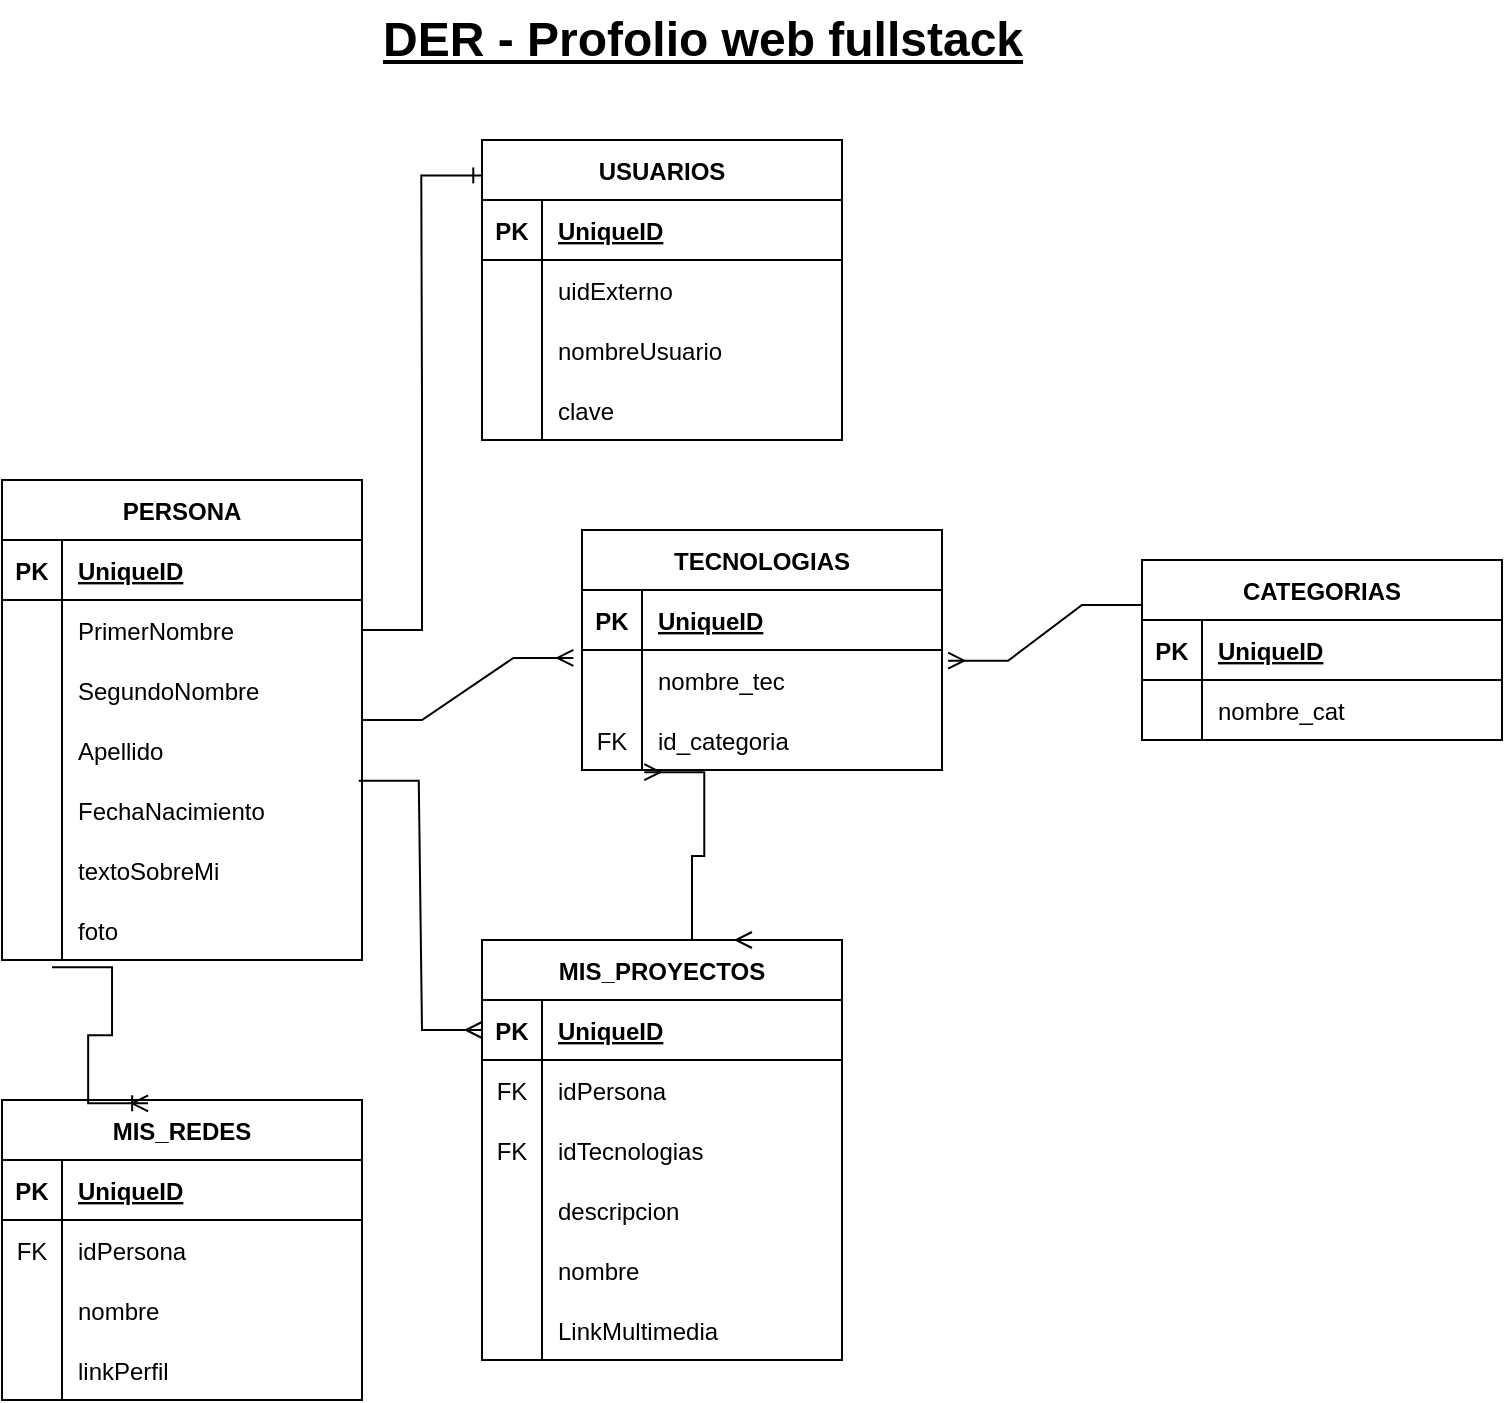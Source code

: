 <mxfile version="21.1.1" type="device" pages="4">
  <diagram id="iEFzDQbT17vRl8MdlbhO" name="DER profolio web">
    <mxGraphModel dx="1434" dy="756" grid="1" gridSize="10" guides="1" tooltips="1" connect="1" arrows="1" fold="1" page="1" pageScale="1" pageWidth="1100" pageHeight="850" math="0" shadow="0">
      <root>
        <mxCell id="9d5a1z2aZl-ocFO8QWrr-0" />
        <mxCell id="9d5a1z2aZl-ocFO8QWrr-1" parent="9d5a1z2aZl-ocFO8QWrr-0" />
        <mxCell id="9d5a1z2aZl-ocFO8QWrr-2" value="PERSONA" style="shape=table;startSize=30;container=1;collapsible=1;childLayout=tableLayout;fixedRows=1;rowLines=0;fontStyle=1;align=center;resizeLast=1;" parent="9d5a1z2aZl-ocFO8QWrr-1" vertex="1">
          <mxGeometry x="170" y="300" width="180" height="240" as="geometry">
            <mxRectangle x="150" y="110" width="60" height="30" as="alternateBounds" />
          </mxGeometry>
        </mxCell>
        <mxCell id="9d5a1z2aZl-ocFO8QWrr-3" value="" style="shape=partialRectangle;collapsible=0;dropTarget=0;pointerEvents=0;fillColor=none;top=0;left=0;bottom=1;right=0;points=[[0,0.5],[1,0.5]];portConstraint=eastwest;" parent="9d5a1z2aZl-ocFO8QWrr-2" vertex="1">
          <mxGeometry y="30" width="180" height="30" as="geometry" />
        </mxCell>
        <mxCell id="9d5a1z2aZl-ocFO8QWrr-4" value="PK" style="shape=partialRectangle;connectable=0;fillColor=none;top=0;left=0;bottom=0;right=0;fontStyle=1;overflow=hidden;" parent="9d5a1z2aZl-ocFO8QWrr-3" vertex="1">
          <mxGeometry width="30" height="30" as="geometry">
            <mxRectangle width="30" height="30" as="alternateBounds" />
          </mxGeometry>
        </mxCell>
        <mxCell id="9d5a1z2aZl-ocFO8QWrr-5" value="UniqueID" style="shape=partialRectangle;connectable=0;fillColor=none;top=0;left=0;bottom=0;right=0;align=left;spacingLeft=6;fontStyle=5;overflow=hidden;" parent="9d5a1z2aZl-ocFO8QWrr-3" vertex="1">
          <mxGeometry x="30" width="150" height="30" as="geometry">
            <mxRectangle width="150" height="30" as="alternateBounds" />
          </mxGeometry>
        </mxCell>
        <mxCell id="9d5a1z2aZl-ocFO8QWrr-6" value="" style="shape=partialRectangle;collapsible=0;dropTarget=0;pointerEvents=0;fillColor=none;top=0;left=0;bottom=0;right=0;points=[[0,0.5],[1,0.5]];portConstraint=eastwest;" parent="9d5a1z2aZl-ocFO8QWrr-2" vertex="1">
          <mxGeometry y="60" width="180" height="30" as="geometry" />
        </mxCell>
        <mxCell id="9d5a1z2aZl-ocFO8QWrr-7" value="" style="shape=partialRectangle;connectable=0;fillColor=none;top=0;left=0;bottom=0;right=0;editable=1;overflow=hidden;" parent="9d5a1z2aZl-ocFO8QWrr-6" vertex="1">
          <mxGeometry width="30" height="30" as="geometry">
            <mxRectangle width="30" height="30" as="alternateBounds" />
          </mxGeometry>
        </mxCell>
        <mxCell id="9d5a1z2aZl-ocFO8QWrr-8" value="PrimerNombre" style="shape=partialRectangle;connectable=0;fillColor=none;top=0;left=0;bottom=0;right=0;align=left;spacingLeft=6;overflow=hidden;" parent="9d5a1z2aZl-ocFO8QWrr-6" vertex="1">
          <mxGeometry x="30" width="150" height="30" as="geometry">
            <mxRectangle width="150" height="30" as="alternateBounds" />
          </mxGeometry>
        </mxCell>
        <mxCell id="oZDda_QKnsCeqwo3mbRU-14" value="" style="shape=partialRectangle;collapsible=0;dropTarget=0;pointerEvents=0;fillColor=none;top=0;left=0;bottom=0;right=0;points=[[0,0.5],[1,0.5]];portConstraint=eastwest;" parent="9d5a1z2aZl-ocFO8QWrr-2" vertex="1">
          <mxGeometry y="90" width="180" height="30" as="geometry" />
        </mxCell>
        <mxCell id="oZDda_QKnsCeqwo3mbRU-15" value="" style="shape=partialRectangle;connectable=0;fillColor=none;top=0;left=0;bottom=0;right=0;editable=1;overflow=hidden;" parent="oZDda_QKnsCeqwo3mbRU-14" vertex="1">
          <mxGeometry width="30" height="30" as="geometry">
            <mxRectangle width="30" height="30" as="alternateBounds" />
          </mxGeometry>
        </mxCell>
        <mxCell id="oZDda_QKnsCeqwo3mbRU-16" value="SegundoNombre" style="shape=partialRectangle;connectable=0;fillColor=none;top=0;left=0;bottom=0;right=0;align=left;spacingLeft=6;overflow=hidden;" parent="oZDda_QKnsCeqwo3mbRU-14" vertex="1">
          <mxGeometry x="30" width="150" height="30" as="geometry">
            <mxRectangle width="150" height="30" as="alternateBounds" />
          </mxGeometry>
        </mxCell>
        <mxCell id="9d5a1z2aZl-ocFO8QWrr-9" value="" style="shape=partialRectangle;collapsible=0;dropTarget=0;pointerEvents=0;fillColor=none;top=0;left=0;bottom=0;right=0;points=[[0,0.5],[1,0.5]];portConstraint=eastwest;" parent="9d5a1z2aZl-ocFO8QWrr-2" vertex="1">
          <mxGeometry y="120" width="180" height="30" as="geometry" />
        </mxCell>
        <mxCell id="9d5a1z2aZl-ocFO8QWrr-10" value="" style="shape=partialRectangle;connectable=0;fillColor=none;top=0;left=0;bottom=0;right=0;editable=1;overflow=hidden;" parent="9d5a1z2aZl-ocFO8QWrr-9" vertex="1">
          <mxGeometry width="30" height="30" as="geometry">
            <mxRectangle width="30" height="30" as="alternateBounds" />
          </mxGeometry>
        </mxCell>
        <mxCell id="9d5a1z2aZl-ocFO8QWrr-11" value="Apellido" style="shape=partialRectangle;connectable=0;fillColor=none;top=0;left=0;bottom=0;right=0;align=left;spacingLeft=6;overflow=hidden;" parent="9d5a1z2aZl-ocFO8QWrr-9" vertex="1">
          <mxGeometry x="30" width="150" height="30" as="geometry">
            <mxRectangle width="150" height="30" as="alternateBounds" />
          </mxGeometry>
        </mxCell>
        <mxCell id="9d5a1z2aZl-ocFO8QWrr-12" value="" style="shape=partialRectangle;collapsible=0;dropTarget=0;pointerEvents=0;fillColor=none;top=0;left=0;bottom=0;right=0;points=[[0,0.5],[1,0.5]];portConstraint=eastwest;" parent="9d5a1z2aZl-ocFO8QWrr-2" vertex="1">
          <mxGeometry y="150" width="180" height="30" as="geometry" />
        </mxCell>
        <mxCell id="9d5a1z2aZl-ocFO8QWrr-13" value="" style="shape=partialRectangle;connectable=0;fillColor=none;top=0;left=0;bottom=0;right=0;editable=1;overflow=hidden;" parent="9d5a1z2aZl-ocFO8QWrr-12" vertex="1">
          <mxGeometry width="30" height="30" as="geometry">
            <mxRectangle width="30" height="30" as="alternateBounds" />
          </mxGeometry>
        </mxCell>
        <mxCell id="9d5a1z2aZl-ocFO8QWrr-14" value="FechaNacimiento" style="shape=partialRectangle;connectable=0;fillColor=none;top=0;left=0;bottom=0;right=0;align=left;spacingLeft=6;overflow=hidden;" parent="9d5a1z2aZl-ocFO8QWrr-12" vertex="1">
          <mxGeometry x="30" width="150" height="30" as="geometry">
            <mxRectangle width="150" height="30" as="alternateBounds" />
          </mxGeometry>
        </mxCell>
        <mxCell id="9d5a1z2aZl-ocFO8QWrr-178" value="" style="shape=partialRectangle;collapsible=0;dropTarget=0;pointerEvents=0;fillColor=none;top=0;left=0;bottom=0;right=0;points=[[0,0.5],[1,0.5]];portConstraint=eastwest;" parent="9d5a1z2aZl-ocFO8QWrr-2" vertex="1">
          <mxGeometry y="180" width="180" height="30" as="geometry" />
        </mxCell>
        <mxCell id="9d5a1z2aZl-ocFO8QWrr-179" value="" style="shape=partialRectangle;connectable=0;fillColor=none;top=0;left=0;bottom=0;right=0;editable=1;overflow=hidden;" parent="9d5a1z2aZl-ocFO8QWrr-178" vertex="1">
          <mxGeometry width="30" height="30" as="geometry">
            <mxRectangle width="30" height="30" as="alternateBounds" />
          </mxGeometry>
        </mxCell>
        <mxCell id="9d5a1z2aZl-ocFO8QWrr-180" value="textoSobreMi" style="shape=partialRectangle;connectable=0;fillColor=none;top=0;left=0;bottom=0;right=0;align=left;spacingLeft=6;overflow=hidden;" parent="9d5a1z2aZl-ocFO8QWrr-178" vertex="1">
          <mxGeometry x="30" width="150" height="30" as="geometry">
            <mxRectangle width="150" height="30" as="alternateBounds" />
          </mxGeometry>
        </mxCell>
        <mxCell id="9d5a1z2aZl-ocFO8QWrr-181" value="" style="shape=partialRectangle;collapsible=0;dropTarget=0;pointerEvents=0;fillColor=none;top=0;left=0;bottom=0;right=0;points=[[0,0.5],[1,0.5]];portConstraint=eastwest;" parent="9d5a1z2aZl-ocFO8QWrr-2" vertex="1">
          <mxGeometry y="210" width="180" height="30" as="geometry" />
        </mxCell>
        <mxCell id="9d5a1z2aZl-ocFO8QWrr-182" value="" style="shape=partialRectangle;connectable=0;fillColor=none;top=0;left=0;bottom=0;right=0;editable=1;overflow=hidden;" parent="9d5a1z2aZl-ocFO8QWrr-181" vertex="1">
          <mxGeometry width="30" height="30" as="geometry">
            <mxRectangle width="30" height="30" as="alternateBounds" />
          </mxGeometry>
        </mxCell>
        <mxCell id="9d5a1z2aZl-ocFO8QWrr-183" value="foto" style="shape=partialRectangle;connectable=0;fillColor=none;top=0;left=0;bottom=0;right=0;align=left;spacingLeft=6;overflow=hidden;" parent="9d5a1z2aZl-ocFO8QWrr-181" vertex="1">
          <mxGeometry x="30" width="150" height="30" as="geometry">
            <mxRectangle width="150" height="30" as="alternateBounds" />
          </mxGeometry>
        </mxCell>
        <mxCell id="9d5a1z2aZl-ocFO8QWrr-126" value="TECNOLOGIAS" style="shape=table;startSize=30;container=1;collapsible=1;childLayout=tableLayout;fixedRows=1;rowLines=0;fontStyle=1;align=center;resizeLast=1;" parent="9d5a1z2aZl-ocFO8QWrr-1" vertex="1">
          <mxGeometry x="460" y="325" width="180" height="120" as="geometry">
            <mxRectangle x="150" y="110" width="60" height="30" as="alternateBounds" />
          </mxGeometry>
        </mxCell>
        <mxCell id="9d5a1z2aZl-ocFO8QWrr-127" value="" style="shape=partialRectangle;collapsible=0;dropTarget=0;pointerEvents=0;fillColor=none;top=0;left=0;bottom=1;right=0;points=[[0,0.5],[1,0.5]];portConstraint=eastwest;" parent="9d5a1z2aZl-ocFO8QWrr-126" vertex="1">
          <mxGeometry y="30" width="180" height="30" as="geometry" />
        </mxCell>
        <mxCell id="9d5a1z2aZl-ocFO8QWrr-128" value="PK" style="shape=partialRectangle;connectable=0;fillColor=none;top=0;left=0;bottom=0;right=0;fontStyle=1;overflow=hidden;" parent="9d5a1z2aZl-ocFO8QWrr-127" vertex="1">
          <mxGeometry width="30" height="30" as="geometry">
            <mxRectangle width="30" height="30" as="alternateBounds" />
          </mxGeometry>
        </mxCell>
        <mxCell id="9d5a1z2aZl-ocFO8QWrr-129" value="UniqueID" style="shape=partialRectangle;connectable=0;fillColor=none;top=0;left=0;bottom=0;right=0;align=left;spacingLeft=6;fontStyle=5;overflow=hidden;" parent="9d5a1z2aZl-ocFO8QWrr-127" vertex="1">
          <mxGeometry x="30" width="150" height="30" as="geometry">
            <mxRectangle width="150" height="30" as="alternateBounds" />
          </mxGeometry>
        </mxCell>
        <mxCell id="9d5a1z2aZl-ocFO8QWrr-139" value="" style="shape=partialRectangle;collapsible=0;dropTarget=0;pointerEvents=0;fillColor=none;top=0;left=0;bottom=0;right=0;points=[[0,0.5],[1,0.5]];portConstraint=eastwest;" parent="9d5a1z2aZl-ocFO8QWrr-126" vertex="1">
          <mxGeometry y="60" width="180" height="30" as="geometry" />
        </mxCell>
        <mxCell id="9d5a1z2aZl-ocFO8QWrr-140" value="" style="shape=partialRectangle;connectable=0;fillColor=none;top=0;left=0;bottom=0;right=0;editable=1;overflow=hidden;" parent="9d5a1z2aZl-ocFO8QWrr-139" vertex="1">
          <mxGeometry width="30" height="30" as="geometry">
            <mxRectangle width="30" height="30" as="alternateBounds" />
          </mxGeometry>
        </mxCell>
        <mxCell id="9d5a1z2aZl-ocFO8QWrr-141" value="nombre_tec" style="shape=partialRectangle;connectable=0;fillColor=none;top=0;left=0;bottom=0;right=0;align=left;spacingLeft=6;overflow=hidden;" parent="9d5a1z2aZl-ocFO8QWrr-139" vertex="1">
          <mxGeometry x="30" width="150" height="30" as="geometry">
            <mxRectangle width="150" height="30" as="alternateBounds" />
          </mxGeometry>
        </mxCell>
        <mxCell id="GWb8DFMiRtuVdCAACpOp-65" value="" style="shape=partialRectangle;collapsible=0;dropTarget=0;pointerEvents=0;fillColor=none;top=0;left=0;bottom=0;right=0;points=[[0,0.5],[1,0.5]];portConstraint=eastwest;" parent="9d5a1z2aZl-ocFO8QWrr-126" vertex="1">
          <mxGeometry y="90" width="180" height="30" as="geometry" />
        </mxCell>
        <mxCell id="GWb8DFMiRtuVdCAACpOp-66" value="FK" style="shape=partialRectangle;connectable=0;fillColor=none;top=0;left=0;bottom=0;right=0;fontStyle=0;overflow=hidden;" parent="GWb8DFMiRtuVdCAACpOp-65" vertex="1">
          <mxGeometry width="30" height="30" as="geometry">
            <mxRectangle width="30" height="30" as="alternateBounds" />
          </mxGeometry>
        </mxCell>
        <mxCell id="GWb8DFMiRtuVdCAACpOp-67" value="id_categoria" style="shape=partialRectangle;connectable=0;fillColor=none;top=0;left=0;bottom=0;right=0;align=left;spacingLeft=6;fontStyle=0;overflow=hidden;" parent="GWb8DFMiRtuVdCAACpOp-65" vertex="1">
          <mxGeometry x="30" width="150" height="30" as="geometry">
            <mxRectangle width="150" height="30" as="alternateBounds" />
          </mxGeometry>
        </mxCell>
        <mxCell id="9d5a1z2aZl-ocFO8QWrr-184" value="MIS_REDES" style="shape=table;startSize=30;container=1;collapsible=1;childLayout=tableLayout;fixedRows=1;rowLines=0;fontStyle=1;align=center;resizeLast=1;" parent="9d5a1z2aZl-ocFO8QWrr-1" vertex="1">
          <mxGeometry x="170" y="610" width="180" height="150" as="geometry">
            <mxRectangle x="150" y="110" width="60" height="30" as="alternateBounds" />
          </mxGeometry>
        </mxCell>
        <mxCell id="9d5a1z2aZl-ocFO8QWrr-185" value="" style="shape=partialRectangle;collapsible=0;dropTarget=0;pointerEvents=0;fillColor=none;top=0;left=0;bottom=1;right=0;points=[[0,0.5],[1,0.5]];portConstraint=eastwest;" parent="9d5a1z2aZl-ocFO8QWrr-184" vertex="1">
          <mxGeometry y="30" width="180" height="30" as="geometry" />
        </mxCell>
        <mxCell id="9d5a1z2aZl-ocFO8QWrr-186" value="PK" style="shape=partialRectangle;connectable=0;fillColor=none;top=0;left=0;bottom=0;right=0;fontStyle=1;overflow=hidden;" parent="9d5a1z2aZl-ocFO8QWrr-185" vertex="1">
          <mxGeometry width="30" height="30" as="geometry">
            <mxRectangle width="30" height="30" as="alternateBounds" />
          </mxGeometry>
        </mxCell>
        <mxCell id="9d5a1z2aZl-ocFO8QWrr-187" value="UniqueID" style="shape=partialRectangle;connectable=0;fillColor=none;top=0;left=0;bottom=0;right=0;align=left;spacingLeft=6;fontStyle=5;overflow=hidden;" parent="9d5a1z2aZl-ocFO8QWrr-185" vertex="1">
          <mxGeometry x="30" width="150" height="30" as="geometry">
            <mxRectangle width="150" height="30" as="alternateBounds" />
          </mxGeometry>
        </mxCell>
        <mxCell id="9d5a1z2aZl-ocFO8QWrr-38" value="" style="shape=partialRectangle;collapsible=0;dropTarget=0;pointerEvents=0;fillColor=none;top=0;left=0;bottom=0;right=0;points=[[0,0.5],[1,0.5]];portConstraint=eastwest;" parent="9d5a1z2aZl-ocFO8QWrr-184" vertex="1">
          <mxGeometry y="60" width="180" height="30" as="geometry" />
        </mxCell>
        <mxCell id="9d5a1z2aZl-ocFO8QWrr-39" value="FK" style="shape=partialRectangle;connectable=0;fillColor=none;top=0;left=0;bottom=0;right=0;fontStyle=0;overflow=hidden;" parent="9d5a1z2aZl-ocFO8QWrr-38" vertex="1">
          <mxGeometry width="30" height="30" as="geometry">
            <mxRectangle width="30" height="30" as="alternateBounds" />
          </mxGeometry>
        </mxCell>
        <mxCell id="9d5a1z2aZl-ocFO8QWrr-40" value="idPersona" style="shape=partialRectangle;connectable=0;fillColor=none;top=0;left=0;bottom=0;right=0;align=left;spacingLeft=6;fontStyle=0;overflow=hidden;" parent="9d5a1z2aZl-ocFO8QWrr-38" vertex="1">
          <mxGeometry x="30" width="150" height="30" as="geometry">
            <mxRectangle width="150" height="30" as="alternateBounds" />
          </mxGeometry>
        </mxCell>
        <mxCell id="9d5a1z2aZl-ocFO8QWrr-191" value="" style="shape=partialRectangle;collapsible=0;dropTarget=0;pointerEvents=0;fillColor=none;top=0;left=0;bottom=0;right=0;points=[[0,0.5],[1,0.5]];portConstraint=eastwest;" parent="9d5a1z2aZl-ocFO8QWrr-184" vertex="1">
          <mxGeometry y="90" width="180" height="30" as="geometry" />
        </mxCell>
        <mxCell id="9d5a1z2aZl-ocFO8QWrr-192" value="" style="shape=partialRectangle;connectable=0;fillColor=none;top=0;left=0;bottom=0;right=0;editable=1;overflow=hidden;" parent="9d5a1z2aZl-ocFO8QWrr-191" vertex="1">
          <mxGeometry width="30" height="30" as="geometry">
            <mxRectangle width="30" height="30" as="alternateBounds" />
          </mxGeometry>
        </mxCell>
        <mxCell id="9d5a1z2aZl-ocFO8QWrr-193" value="nombre" style="shape=partialRectangle;connectable=0;fillColor=none;top=0;left=0;bottom=0;right=0;align=left;spacingLeft=6;overflow=hidden;" parent="9d5a1z2aZl-ocFO8QWrr-191" vertex="1">
          <mxGeometry x="30" width="150" height="30" as="geometry">
            <mxRectangle width="150" height="30" as="alternateBounds" />
          </mxGeometry>
        </mxCell>
        <mxCell id="9d5a1z2aZl-ocFO8QWrr-194" value="" style="shape=partialRectangle;collapsible=0;dropTarget=0;pointerEvents=0;fillColor=none;top=0;left=0;bottom=0;right=0;points=[[0,0.5],[1,0.5]];portConstraint=eastwest;" parent="9d5a1z2aZl-ocFO8QWrr-184" vertex="1">
          <mxGeometry y="120" width="180" height="30" as="geometry" />
        </mxCell>
        <mxCell id="9d5a1z2aZl-ocFO8QWrr-195" value="" style="shape=partialRectangle;connectable=0;fillColor=none;top=0;left=0;bottom=0;right=0;editable=1;overflow=hidden;" parent="9d5a1z2aZl-ocFO8QWrr-194" vertex="1">
          <mxGeometry width="30" height="30" as="geometry">
            <mxRectangle width="30" height="30" as="alternateBounds" />
          </mxGeometry>
        </mxCell>
        <mxCell id="9d5a1z2aZl-ocFO8QWrr-196" value="linkPerfil" style="shape=partialRectangle;connectable=0;fillColor=none;top=0;left=0;bottom=0;right=0;align=left;spacingLeft=6;overflow=hidden;" parent="9d5a1z2aZl-ocFO8QWrr-194" vertex="1">
          <mxGeometry x="30" width="150" height="30" as="geometry">
            <mxRectangle width="150" height="30" as="alternateBounds" />
          </mxGeometry>
        </mxCell>
        <mxCell id="9d5a1z2aZl-ocFO8QWrr-197" value="MIS_PROYECTOS" style="shape=table;startSize=30;container=1;collapsible=1;childLayout=tableLayout;fixedRows=1;rowLines=0;fontStyle=1;align=center;resizeLast=1;" parent="9d5a1z2aZl-ocFO8QWrr-1" vertex="1">
          <mxGeometry x="410" y="530" width="180" height="210" as="geometry">
            <mxRectangle x="150" y="110" width="60" height="30" as="alternateBounds" />
          </mxGeometry>
        </mxCell>
        <mxCell id="9d5a1z2aZl-ocFO8QWrr-198" value="" style="shape=partialRectangle;collapsible=0;dropTarget=0;pointerEvents=0;fillColor=none;top=0;left=0;bottom=1;right=0;points=[[0,0.5],[1,0.5]];portConstraint=eastwest;" parent="9d5a1z2aZl-ocFO8QWrr-197" vertex="1">
          <mxGeometry y="30" width="180" height="30" as="geometry" />
        </mxCell>
        <mxCell id="9d5a1z2aZl-ocFO8QWrr-199" value="PK" style="shape=partialRectangle;connectable=0;fillColor=none;top=0;left=0;bottom=0;right=0;fontStyle=1;overflow=hidden;" parent="9d5a1z2aZl-ocFO8QWrr-198" vertex="1">
          <mxGeometry width="30" height="30" as="geometry">
            <mxRectangle width="30" height="30" as="alternateBounds" />
          </mxGeometry>
        </mxCell>
        <mxCell id="9d5a1z2aZl-ocFO8QWrr-200" value="UniqueID" style="shape=partialRectangle;connectable=0;fillColor=none;top=0;left=0;bottom=0;right=0;align=left;spacingLeft=6;fontStyle=5;overflow=hidden;" parent="9d5a1z2aZl-ocFO8QWrr-198" vertex="1">
          <mxGeometry x="30" width="150" height="30" as="geometry">
            <mxRectangle width="150" height="30" as="alternateBounds" />
          </mxGeometry>
        </mxCell>
        <mxCell id="GWb8DFMiRtuVdCAACpOp-23" value="" style="shape=partialRectangle;collapsible=0;dropTarget=0;pointerEvents=0;fillColor=none;top=0;left=0;bottom=0;right=0;points=[[0,0.5],[1,0.5]];portConstraint=eastwest;" parent="9d5a1z2aZl-ocFO8QWrr-197" vertex="1">
          <mxGeometry y="60" width="180" height="30" as="geometry" />
        </mxCell>
        <mxCell id="GWb8DFMiRtuVdCAACpOp-24" value="FK" style="shape=partialRectangle;connectable=0;fillColor=none;top=0;left=0;bottom=0;right=0;fontStyle=0;overflow=hidden;" parent="GWb8DFMiRtuVdCAACpOp-23" vertex="1">
          <mxGeometry width="30" height="30" as="geometry">
            <mxRectangle width="30" height="30" as="alternateBounds" />
          </mxGeometry>
        </mxCell>
        <mxCell id="GWb8DFMiRtuVdCAACpOp-25" value="idPersona" style="shape=partialRectangle;connectable=0;fillColor=none;top=0;left=0;bottom=0;right=0;align=left;spacingLeft=6;fontStyle=0;overflow=hidden;" parent="GWb8DFMiRtuVdCAACpOp-23" vertex="1">
          <mxGeometry x="30" width="150" height="30" as="geometry">
            <mxRectangle width="150" height="30" as="alternateBounds" />
          </mxGeometry>
        </mxCell>
        <mxCell id="QU60HzLrUrhycU4LP8wa-17" value="" style="shape=partialRectangle;collapsible=0;dropTarget=0;pointerEvents=0;fillColor=none;top=0;left=0;bottom=0;right=0;points=[[0,0.5],[1,0.5]];portConstraint=eastwest;" parent="9d5a1z2aZl-ocFO8QWrr-197" vertex="1">
          <mxGeometry y="90" width="180" height="30" as="geometry" />
        </mxCell>
        <mxCell id="QU60HzLrUrhycU4LP8wa-18" value="FK" style="shape=partialRectangle;connectable=0;fillColor=none;top=0;left=0;bottom=0;right=0;fontStyle=0;overflow=hidden;" parent="QU60HzLrUrhycU4LP8wa-17" vertex="1">
          <mxGeometry width="30" height="30" as="geometry">
            <mxRectangle width="30" height="30" as="alternateBounds" />
          </mxGeometry>
        </mxCell>
        <mxCell id="QU60HzLrUrhycU4LP8wa-19" value="idTecnologias" style="shape=partialRectangle;connectable=0;fillColor=none;top=0;left=0;bottom=0;right=0;align=left;spacingLeft=6;fontStyle=0;overflow=hidden;" parent="QU60HzLrUrhycU4LP8wa-17" vertex="1">
          <mxGeometry x="30" width="150" height="30" as="geometry">
            <mxRectangle width="150" height="30" as="alternateBounds" />
          </mxGeometry>
        </mxCell>
        <mxCell id="9d5a1z2aZl-ocFO8QWrr-212" value="" style="shape=partialRectangle;collapsible=0;dropTarget=0;pointerEvents=0;fillColor=none;top=0;left=0;bottom=0;right=0;points=[[0,0.5],[1,0.5]];portConstraint=eastwest;" parent="9d5a1z2aZl-ocFO8QWrr-197" vertex="1">
          <mxGeometry y="120" width="180" height="30" as="geometry" />
        </mxCell>
        <mxCell id="9d5a1z2aZl-ocFO8QWrr-213" value="" style="shape=partialRectangle;connectable=0;fillColor=none;top=0;left=0;bottom=0;right=0;editable=1;overflow=hidden;" parent="9d5a1z2aZl-ocFO8QWrr-212" vertex="1">
          <mxGeometry width="30" height="30" as="geometry">
            <mxRectangle width="30" height="30" as="alternateBounds" />
          </mxGeometry>
        </mxCell>
        <mxCell id="9d5a1z2aZl-ocFO8QWrr-214" value="descripcion" style="shape=partialRectangle;connectable=0;fillColor=none;top=0;left=0;bottom=0;right=0;align=left;spacingLeft=6;overflow=hidden;" parent="9d5a1z2aZl-ocFO8QWrr-212" vertex="1">
          <mxGeometry x="30" width="150" height="30" as="geometry">
            <mxRectangle width="150" height="30" as="alternateBounds" />
          </mxGeometry>
        </mxCell>
        <mxCell id="9d5a1z2aZl-ocFO8QWrr-204" value="" style="shape=partialRectangle;collapsible=0;dropTarget=0;pointerEvents=0;fillColor=none;top=0;left=0;bottom=0;right=0;points=[[0,0.5],[1,0.5]];portConstraint=eastwest;" parent="9d5a1z2aZl-ocFO8QWrr-197" vertex="1">
          <mxGeometry y="150" width="180" height="30" as="geometry" />
        </mxCell>
        <mxCell id="9d5a1z2aZl-ocFO8QWrr-205" value="" style="shape=partialRectangle;connectable=0;fillColor=none;top=0;left=0;bottom=0;right=0;editable=1;overflow=hidden;" parent="9d5a1z2aZl-ocFO8QWrr-204" vertex="1">
          <mxGeometry width="30" height="30" as="geometry">
            <mxRectangle width="30" height="30" as="alternateBounds" />
          </mxGeometry>
        </mxCell>
        <mxCell id="9d5a1z2aZl-ocFO8QWrr-206" value="nombre" style="shape=partialRectangle;connectable=0;fillColor=none;top=0;left=0;bottom=0;right=0;align=left;spacingLeft=6;overflow=hidden;" parent="9d5a1z2aZl-ocFO8QWrr-204" vertex="1">
          <mxGeometry x="30" width="150" height="30" as="geometry">
            <mxRectangle width="150" height="30" as="alternateBounds" />
          </mxGeometry>
        </mxCell>
        <mxCell id="9d5a1z2aZl-ocFO8QWrr-207" value="" style="shape=partialRectangle;collapsible=0;dropTarget=0;pointerEvents=0;fillColor=none;top=0;left=0;bottom=0;right=0;points=[[0,0.5],[1,0.5]];portConstraint=eastwest;" parent="9d5a1z2aZl-ocFO8QWrr-197" vertex="1">
          <mxGeometry y="180" width="180" height="30" as="geometry" />
        </mxCell>
        <mxCell id="9d5a1z2aZl-ocFO8QWrr-208" value="" style="shape=partialRectangle;connectable=0;fillColor=none;top=0;left=0;bottom=0;right=0;editable=1;overflow=hidden;" parent="9d5a1z2aZl-ocFO8QWrr-207" vertex="1">
          <mxGeometry width="30" height="30" as="geometry">
            <mxRectangle width="30" height="30" as="alternateBounds" />
          </mxGeometry>
        </mxCell>
        <mxCell id="9d5a1z2aZl-ocFO8QWrr-209" value="LinkMultimedia" style="shape=partialRectangle;connectable=0;fillColor=none;top=0;left=0;bottom=0;right=0;align=left;spacingLeft=6;overflow=hidden;" parent="9d5a1z2aZl-ocFO8QWrr-207" vertex="1">
          <mxGeometry x="30" width="150" height="30" as="geometry">
            <mxRectangle width="150" height="30" as="alternateBounds" />
          </mxGeometry>
        </mxCell>
        <mxCell id="9d5a1z2aZl-ocFO8QWrr-267" value="USUARIOS" style="shape=table;startSize=30;container=1;collapsible=1;childLayout=tableLayout;fixedRows=1;rowLines=0;fontStyle=1;align=center;resizeLast=1;" parent="9d5a1z2aZl-ocFO8QWrr-1" vertex="1">
          <mxGeometry x="410" y="130" width="180" height="150" as="geometry">
            <mxRectangle x="150" y="110" width="60" height="30" as="alternateBounds" />
          </mxGeometry>
        </mxCell>
        <mxCell id="9d5a1z2aZl-ocFO8QWrr-268" value="" style="shape=partialRectangle;collapsible=0;dropTarget=0;pointerEvents=0;fillColor=none;top=0;left=0;bottom=1;right=0;points=[[0,0.5],[1,0.5]];portConstraint=eastwest;" parent="9d5a1z2aZl-ocFO8QWrr-267" vertex="1">
          <mxGeometry y="30" width="180" height="30" as="geometry" />
        </mxCell>
        <mxCell id="9d5a1z2aZl-ocFO8QWrr-269" value="PK" style="shape=partialRectangle;connectable=0;fillColor=none;top=0;left=0;bottom=0;right=0;fontStyle=1;overflow=hidden;" parent="9d5a1z2aZl-ocFO8QWrr-268" vertex="1">
          <mxGeometry width="30" height="30" as="geometry">
            <mxRectangle width="30" height="30" as="alternateBounds" />
          </mxGeometry>
        </mxCell>
        <mxCell id="9d5a1z2aZl-ocFO8QWrr-270" value="UniqueID" style="shape=partialRectangle;connectable=0;fillColor=none;top=0;left=0;bottom=0;right=0;align=left;spacingLeft=6;fontStyle=5;overflow=hidden;" parent="9d5a1z2aZl-ocFO8QWrr-268" vertex="1">
          <mxGeometry x="30" width="150" height="30" as="geometry">
            <mxRectangle width="150" height="30" as="alternateBounds" />
          </mxGeometry>
        </mxCell>
        <mxCell id="9d5a1z2aZl-ocFO8QWrr-201" value="" style="shape=partialRectangle;collapsible=0;dropTarget=0;pointerEvents=0;fillColor=none;top=0;left=0;bottom=0;right=0;points=[[0,0.5],[1,0.5]];portConstraint=eastwest;" parent="9d5a1z2aZl-ocFO8QWrr-267" vertex="1">
          <mxGeometry y="60" width="180" height="30" as="geometry" />
        </mxCell>
        <mxCell id="9d5a1z2aZl-ocFO8QWrr-202" value="" style="shape=partialRectangle;connectable=0;fillColor=none;top=0;left=0;bottom=0;right=0;fontStyle=0;overflow=hidden;" parent="9d5a1z2aZl-ocFO8QWrr-201" vertex="1">
          <mxGeometry width="30" height="30" as="geometry">
            <mxRectangle width="30" height="30" as="alternateBounds" />
          </mxGeometry>
        </mxCell>
        <mxCell id="9d5a1z2aZl-ocFO8QWrr-203" value="uidExterno" style="shape=partialRectangle;connectable=0;fillColor=none;top=0;left=0;bottom=0;right=0;align=left;spacingLeft=6;fontStyle=0;overflow=hidden;" parent="9d5a1z2aZl-ocFO8QWrr-201" vertex="1">
          <mxGeometry x="30" width="150" height="30" as="geometry">
            <mxRectangle width="150" height="30" as="alternateBounds" />
          </mxGeometry>
        </mxCell>
        <mxCell id="9d5a1z2aZl-ocFO8QWrr-274" value="" style="shape=partialRectangle;collapsible=0;dropTarget=0;pointerEvents=0;fillColor=none;top=0;left=0;bottom=0;right=0;points=[[0,0.5],[1,0.5]];portConstraint=eastwest;" parent="9d5a1z2aZl-ocFO8QWrr-267" vertex="1">
          <mxGeometry y="90" width="180" height="30" as="geometry" />
        </mxCell>
        <mxCell id="9d5a1z2aZl-ocFO8QWrr-275" value="" style="shape=partialRectangle;connectable=0;fillColor=none;top=0;left=0;bottom=0;right=0;editable=1;overflow=hidden;" parent="9d5a1z2aZl-ocFO8QWrr-274" vertex="1">
          <mxGeometry width="30" height="30" as="geometry">
            <mxRectangle width="30" height="30" as="alternateBounds" />
          </mxGeometry>
        </mxCell>
        <mxCell id="9d5a1z2aZl-ocFO8QWrr-276" value="nombreUsuario" style="shape=partialRectangle;connectable=0;fillColor=none;top=0;left=0;bottom=0;right=0;align=left;spacingLeft=6;overflow=hidden;" parent="9d5a1z2aZl-ocFO8QWrr-274" vertex="1">
          <mxGeometry x="30" width="150" height="30" as="geometry">
            <mxRectangle width="150" height="30" as="alternateBounds" />
          </mxGeometry>
        </mxCell>
        <mxCell id="9d5a1z2aZl-ocFO8QWrr-280" value="" style="shape=partialRectangle;collapsible=0;dropTarget=0;pointerEvents=0;fillColor=none;top=0;left=0;bottom=0;right=0;points=[[0,0.5],[1,0.5]];portConstraint=eastwest;" parent="9d5a1z2aZl-ocFO8QWrr-267" vertex="1">
          <mxGeometry y="120" width="180" height="30" as="geometry" />
        </mxCell>
        <mxCell id="9d5a1z2aZl-ocFO8QWrr-281" value="" style="shape=partialRectangle;connectable=0;fillColor=none;top=0;left=0;bottom=0;right=0;editable=1;overflow=hidden;" parent="9d5a1z2aZl-ocFO8QWrr-280" vertex="1">
          <mxGeometry width="30" height="30" as="geometry">
            <mxRectangle width="30" height="30" as="alternateBounds" />
          </mxGeometry>
        </mxCell>
        <mxCell id="9d5a1z2aZl-ocFO8QWrr-282" value="clave" style="shape=partialRectangle;connectable=0;fillColor=none;top=0;left=0;bottom=0;right=0;align=left;spacingLeft=6;overflow=hidden;" parent="9d5a1z2aZl-ocFO8QWrr-280" vertex="1">
          <mxGeometry x="30" width="150" height="30" as="geometry">
            <mxRectangle width="150" height="30" as="alternateBounds" />
          </mxGeometry>
        </mxCell>
        <mxCell id="wkO2-L0X-8_NS7DZVVTI-0" value="&lt;u&gt;DER - Profolio web fullstack&lt;/u&gt;" style="text;strokeColor=none;fillColor=none;html=1;fontSize=24;fontStyle=1;verticalAlign=middle;align=center;" parent="9d5a1z2aZl-ocFO8QWrr-1" vertex="1">
          <mxGeometry x="330" y="60" width="380" height="40" as="geometry" />
        </mxCell>
        <mxCell id="GWb8DFMiRtuVdCAACpOp-140" value="CATEGORIAS" style="shape=table;startSize=30;container=1;collapsible=1;childLayout=tableLayout;fixedRows=1;rowLines=0;fontStyle=1;align=center;resizeLast=1;" parent="9d5a1z2aZl-ocFO8QWrr-1" vertex="1">
          <mxGeometry x="740" y="340" width="180" height="90" as="geometry">
            <mxRectangle x="150" y="110" width="60" height="30" as="alternateBounds" />
          </mxGeometry>
        </mxCell>
        <mxCell id="GWb8DFMiRtuVdCAACpOp-141" value="" style="shape=partialRectangle;collapsible=0;dropTarget=0;pointerEvents=0;fillColor=none;top=0;left=0;bottom=1;right=0;points=[[0,0.5],[1,0.5]];portConstraint=eastwest;" parent="GWb8DFMiRtuVdCAACpOp-140" vertex="1">
          <mxGeometry y="30" width="180" height="30" as="geometry" />
        </mxCell>
        <mxCell id="GWb8DFMiRtuVdCAACpOp-142" value="PK" style="shape=partialRectangle;connectable=0;fillColor=none;top=0;left=0;bottom=0;right=0;fontStyle=1;overflow=hidden;" parent="GWb8DFMiRtuVdCAACpOp-141" vertex="1">
          <mxGeometry width="30" height="30" as="geometry">
            <mxRectangle width="30" height="30" as="alternateBounds" />
          </mxGeometry>
        </mxCell>
        <mxCell id="GWb8DFMiRtuVdCAACpOp-143" value="UniqueID" style="shape=partialRectangle;connectable=0;fillColor=none;top=0;left=0;bottom=0;right=0;align=left;spacingLeft=6;fontStyle=5;overflow=hidden;" parent="GWb8DFMiRtuVdCAACpOp-141" vertex="1">
          <mxGeometry x="30" width="150" height="30" as="geometry">
            <mxRectangle width="150" height="30" as="alternateBounds" />
          </mxGeometry>
        </mxCell>
        <mxCell id="GWb8DFMiRtuVdCAACpOp-147" value="" style="shape=partialRectangle;collapsible=0;dropTarget=0;pointerEvents=0;fillColor=none;top=0;left=0;bottom=0;right=0;points=[[0,0.5],[1,0.5]];portConstraint=eastwest;" parent="GWb8DFMiRtuVdCAACpOp-140" vertex="1">
          <mxGeometry y="60" width="180" height="30" as="geometry" />
        </mxCell>
        <mxCell id="GWb8DFMiRtuVdCAACpOp-148" value="" style="shape=partialRectangle;connectable=0;fillColor=none;top=0;left=0;bottom=0;right=0;editable=1;overflow=hidden;" parent="GWb8DFMiRtuVdCAACpOp-147" vertex="1">
          <mxGeometry width="30" height="30" as="geometry">
            <mxRectangle width="30" height="30" as="alternateBounds" />
          </mxGeometry>
        </mxCell>
        <mxCell id="GWb8DFMiRtuVdCAACpOp-149" value="nombre_cat" style="shape=partialRectangle;connectable=0;fillColor=none;top=0;left=0;bottom=0;right=0;align=left;spacingLeft=6;overflow=hidden;" parent="GWb8DFMiRtuVdCAACpOp-147" vertex="1">
          <mxGeometry x="30" width="150" height="30" as="geometry">
            <mxRectangle width="150" height="30" as="alternateBounds" />
          </mxGeometry>
        </mxCell>
        <mxCell id="oZDda_QKnsCeqwo3mbRU-26" value="" style="edgeStyle=entityRelationEdgeStyle;fontSize=12;html=1;endArrow=ERone;endFill=1;rounded=0;exitX=1;exitY=0.5;exitDx=0;exitDy=0;entryX=-0.002;entryY=0.118;entryDx=0;entryDy=0;entryPerimeter=0;" parent="9d5a1z2aZl-ocFO8QWrr-1" source="9d5a1z2aZl-ocFO8QWrr-6" target="9d5a1z2aZl-ocFO8QWrr-267" edge="1">
          <mxGeometry width="100" height="100" relative="1" as="geometry">
            <mxPoint x="410" y="630" as="sourcePoint" />
            <mxPoint x="510" y="530" as="targetPoint" />
          </mxGeometry>
        </mxCell>
        <mxCell id="oZDda_QKnsCeqwo3mbRU-29" value="" style="edgeStyle=entityRelationEdgeStyle;fontSize=12;html=1;endArrow=ERmany;rounded=0;exitX=1;exitY=0;exitDx=0;exitDy=0;exitPerimeter=0;entryX=-0.024;entryY=0.133;entryDx=0;entryDy=0;entryPerimeter=0;" parent="9d5a1z2aZl-ocFO8QWrr-1" source="9d5a1z2aZl-ocFO8QWrr-9" target="9d5a1z2aZl-ocFO8QWrr-139" edge="1">
          <mxGeometry width="100" height="100" relative="1" as="geometry">
            <mxPoint x="420" y="570" as="sourcePoint" />
            <mxPoint x="520" y="470" as="targetPoint" />
          </mxGeometry>
        </mxCell>
        <mxCell id="oZDda_QKnsCeqwo3mbRU-30" value="" style="edgeStyle=entityRelationEdgeStyle;fontSize=12;html=1;endArrow=ERmany;rounded=0;entryX=1.017;entryY=0.178;entryDx=0;entryDy=0;entryPerimeter=0;exitX=0;exitY=0.25;exitDx=0;exitDy=0;" parent="9d5a1z2aZl-ocFO8QWrr-1" source="GWb8DFMiRtuVdCAACpOp-140" target="9d5a1z2aZl-ocFO8QWrr-139" edge="1">
          <mxGeometry width="100" height="100" relative="1" as="geometry">
            <mxPoint x="730" y="390" as="sourcePoint" />
            <mxPoint x="700" y="470" as="targetPoint" />
          </mxGeometry>
        </mxCell>
        <mxCell id="oZDda_QKnsCeqwo3mbRU-31" value="" style="edgeStyle=entityRelationEdgeStyle;fontSize=12;html=1;endArrow=ERmany;rounded=0;exitX=0.991;exitY=0.011;exitDx=0;exitDy=0;exitPerimeter=0;entryX=0;entryY=0.5;entryDx=0;entryDy=0;" parent="9d5a1z2aZl-ocFO8QWrr-1" source="9d5a1z2aZl-ocFO8QWrr-12" target="9d5a1z2aZl-ocFO8QWrr-198" edge="1">
          <mxGeometry width="100" height="100" relative="1" as="geometry">
            <mxPoint x="400" y="560" as="sourcePoint" />
            <mxPoint x="500" y="460" as="targetPoint" />
          </mxGeometry>
        </mxCell>
        <mxCell id="oZDda_QKnsCeqwo3mbRU-32" value="" style="edgeStyle=entityRelationEdgeStyle;fontSize=12;html=1;endArrow=ERmany;startArrow=ERmany;rounded=0;entryX=0.173;entryY=1.037;entryDx=0;entryDy=0;entryPerimeter=0;exitX=0.75;exitY=0;exitDx=0;exitDy=0;" parent="9d5a1z2aZl-ocFO8QWrr-1" source="9d5a1z2aZl-ocFO8QWrr-197" target="GWb8DFMiRtuVdCAACpOp-65" edge="1">
          <mxGeometry width="100" height="100" relative="1" as="geometry">
            <mxPoint x="450" y="550" as="sourcePoint" />
            <mxPoint x="550" y="450" as="targetPoint" />
          </mxGeometry>
        </mxCell>
        <mxCell id="oZDda_QKnsCeqwo3mbRU-34" value="" style="edgeStyle=entityRelationEdgeStyle;fontSize=12;html=1;endArrow=ERoneToMany;rounded=0;exitX=0.139;exitY=1.122;exitDx=0;exitDy=0;exitPerimeter=0;entryX=0.406;entryY=0.011;entryDx=0;entryDy=0;entryPerimeter=0;" parent="9d5a1z2aZl-ocFO8QWrr-1" source="9d5a1z2aZl-ocFO8QWrr-181" target="9d5a1z2aZl-ocFO8QWrr-184" edge="1">
          <mxGeometry width="100" height="100" relative="1" as="geometry">
            <mxPoint x="350" y="530" as="sourcePoint" />
            <mxPoint x="450" y="430" as="targetPoint" />
          </mxGeometry>
        </mxCell>
      </root>
    </mxGraphModel>
  </diagram>
  <diagram id="Q6UAKKntn5tgdEvloRCR" name="Página-2">
    <mxGraphModel dx="2130" dy="998" grid="1" gridSize="10" guides="1" tooltips="1" connect="1" arrows="1" fold="1" page="1" pageScale="1" pageWidth="1700" pageHeight="1100" math="0" shadow="0">
      <root>
        <mxCell id="szM09s1jRQzkRfF9WKoc-0" />
        <mxCell id="szM09s1jRQzkRfF9WKoc-1" parent="szM09s1jRQzkRfF9WKoc-0" />
        <mxCell id="szM09s1jRQzkRfF9WKoc-2" value="PERSONA" style="shape=table;startSize=30;container=1;collapsible=1;childLayout=tableLayout;fixedRows=1;rowLines=0;fontStyle=1;align=center;resizeLast=1;" vertex="1" parent="szM09s1jRQzkRfF9WKoc-1">
          <mxGeometry x="450" y="200" width="180" height="280" as="geometry">
            <mxRectangle x="150" y="110" width="60" height="30" as="alternateBounds" />
          </mxGeometry>
        </mxCell>
        <mxCell id="szM09s1jRQzkRfF9WKoc-3" value="" style="shape=partialRectangle;collapsible=0;dropTarget=0;pointerEvents=0;fillColor=none;top=0;left=0;bottom=1;right=0;points=[[0,0.5],[1,0.5]];portConstraint=eastwest;" vertex="1" parent="szM09s1jRQzkRfF9WKoc-2">
          <mxGeometry y="30" width="180" height="30" as="geometry" />
        </mxCell>
        <mxCell id="szM09s1jRQzkRfF9WKoc-4" value="PK" style="shape=partialRectangle;connectable=0;fillColor=none;top=0;left=0;bottom=0;right=0;fontStyle=1;overflow=hidden;" vertex="1" parent="szM09s1jRQzkRfF9WKoc-3">
          <mxGeometry width="30" height="30" as="geometry" />
        </mxCell>
        <mxCell id="szM09s1jRQzkRfF9WKoc-5" value="UniqueID" style="shape=partialRectangle;connectable=0;fillColor=none;top=0;left=0;bottom=0;right=0;align=left;spacingLeft=6;fontStyle=5;overflow=hidden;" vertex="1" parent="szM09s1jRQzkRfF9WKoc-3">
          <mxGeometry x="30" width="150" height="30" as="geometry" />
        </mxCell>
        <mxCell id="szM09s1jRQzkRfF9WKoc-6" value="" style="shape=partialRectangle;collapsible=0;dropTarget=0;pointerEvents=0;fillColor=none;top=0;left=0;bottom=0;right=0;points=[[0,0.5],[1,0.5]];portConstraint=eastwest;" vertex="1" parent="szM09s1jRQzkRfF9WKoc-2">
          <mxGeometry y="60" width="180" height="30" as="geometry" />
        </mxCell>
        <mxCell id="szM09s1jRQzkRfF9WKoc-7" value="" style="shape=partialRectangle;connectable=0;fillColor=none;top=0;left=0;bottom=0;right=0;editable=1;overflow=hidden;" vertex="1" parent="szM09s1jRQzkRfF9WKoc-6">
          <mxGeometry width="30" height="30" as="geometry" />
        </mxCell>
        <mxCell id="szM09s1jRQzkRfF9WKoc-8" value="" style="shape=partialRectangle;connectable=0;fillColor=none;top=0;left=0;bottom=0;right=0;align=left;spacingLeft=6;overflow=hidden;" vertex="1" parent="szM09s1jRQzkRfF9WKoc-6">
          <mxGeometry x="30" width="150" height="30" as="geometry" />
        </mxCell>
        <mxCell id="szM09s1jRQzkRfF9WKoc-9" value="" style="shape=partialRectangle;collapsible=0;dropTarget=0;pointerEvents=0;fillColor=none;top=0;left=0;bottom=0;right=0;points=[[0,0.5],[1,0.5]];portConstraint=eastwest;" vertex="1" parent="szM09s1jRQzkRfF9WKoc-2">
          <mxGeometry y="90" width="180" height="30" as="geometry" />
        </mxCell>
        <mxCell id="szM09s1jRQzkRfF9WKoc-10" value="" style="shape=partialRectangle;connectable=0;fillColor=none;top=0;left=0;bottom=0;right=0;editable=1;overflow=hidden;" vertex="1" parent="szM09s1jRQzkRfF9WKoc-9">
          <mxGeometry width="30" height="30" as="geometry" />
        </mxCell>
        <mxCell id="szM09s1jRQzkRfF9WKoc-11" value="" style="shape=partialRectangle;connectable=0;fillColor=none;top=0;left=0;bottom=0;right=0;align=left;spacingLeft=6;overflow=hidden;" vertex="1" parent="szM09s1jRQzkRfF9WKoc-9">
          <mxGeometry x="30" width="150" height="30" as="geometry" />
        </mxCell>
        <mxCell id="szM09s1jRQzkRfF9WKoc-12" value="" style="shape=partialRectangle;collapsible=0;dropTarget=0;pointerEvents=0;fillColor=none;top=0;left=0;bottom=0;right=0;points=[[0,0.5],[1,0.5]];portConstraint=eastwest;" vertex="1" parent="szM09s1jRQzkRfF9WKoc-2">
          <mxGeometry y="120" width="180" height="30" as="geometry" />
        </mxCell>
        <mxCell id="szM09s1jRQzkRfF9WKoc-13" value="" style="shape=partialRectangle;connectable=0;fillColor=none;top=0;left=0;bottom=0;right=0;editable=1;overflow=hidden;" vertex="1" parent="szM09s1jRQzkRfF9WKoc-12">
          <mxGeometry width="30" height="30" as="geometry" />
        </mxCell>
        <mxCell id="szM09s1jRQzkRfF9WKoc-14" value="" style="shape=partialRectangle;connectable=0;fillColor=none;top=0;left=0;bottom=0;right=0;align=left;spacingLeft=6;overflow=hidden;" vertex="1" parent="szM09s1jRQzkRfF9WKoc-12">
          <mxGeometry x="30" width="150" height="30" as="geometry" />
        </mxCell>
        <mxCell id="szM09s1jRQzkRfF9WKoc-15" value="" style="shape=partialRectangle;collapsible=0;dropTarget=0;pointerEvents=0;fillColor=none;top=0;left=0;bottom=0;right=0;points=[[0,0.5],[1,0.5]];portConstraint=eastwest;" vertex="1" parent="szM09s1jRQzkRfF9WKoc-2">
          <mxGeometry y="150" width="180" height="30" as="geometry" />
        </mxCell>
        <mxCell id="szM09s1jRQzkRfF9WKoc-16" value="" style="shape=partialRectangle;connectable=0;fillColor=none;top=0;left=0;bottom=0;right=0;editable=1;overflow=hidden;" vertex="1" parent="szM09s1jRQzkRfF9WKoc-15">
          <mxGeometry width="30" height="30" as="geometry" />
        </mxCell>
        <mxCell id="szM09s1jRQzkRfF9WKoc-17" value="" style="shape=partialRectangle;connectable=0;fillColor=none;top=0;left=0;bottom=0;right=0;align=left;spacingLeft=6;overflow=hidden;" vertex="1" parent="szM09s1jRQzkRfF9WKoc-15">
          <mxGeometry x="30" width="150" height="30" as="geometry" />
        </mxCell>
        <mxCell id="szM09s1jRQzkRfF9WKoc-18" value="" style="shape=partialRectangle;collapsible=0;dropTarget=0;pointerEvents=0;fillColor=none;top=0;left=0;bottom=0;right=0;points=[[0,0.5],[1,0.5]];portConstraint=eastwest;" vertex="1" parent="szM09s1jRQzkRfF9WKoc-2">
          <mxGeometry y="180" width="180" height="30" as="geometry" />
        </mxCell>
        <mxCell id="szM09s1jRQzkRfF9WKoc-19" value="" style="shape=partialRectangle;connectable=0;fillColor=none;top=0;left=0;bottom=0;right=0;editable=1;overflow=hidden;" vertex="1" parent="szM09s1jRQzkRfF9WKoc-18">
          <mxGeometry width="30" height="30" as="geometry" />
        </mxCell>
        <mxCell id="szM09s1jRQzkRfF9WKoc-20" value="" style="shape=partialRectangle;connectable=0;fillColor=none;top=0;left=0;bottom=0;right=0;align=left;spacingLeft=6;overflow=hidden;" vertex="1" parent="szM09s1jRQzkRfF9WKoc-18">
          <mxGeometry x="30" width="150" height="30" as="geometry" />
        </mxCell>
        <mxCell id="szM09s1jRQzkRfF9WKoc-21" value="" style="shape=partialRectangle;collapsible=0;dropTarget=0;pointerEvents=0;fillColor=none;top=0;left=0;bottom=0;right=0;points=[[0,0.5],[1,0.5]];portConstraint=eastwest;" vertex="1" parent="szM09s1jRQzkRfF9WKoc-2">
          <mxGeometry y="210" width="180" height="30" as="geometry" />
        </mxCell>
        <mxCell id="szM09s1jRQzkRfF9WKoc-22" value="" style="shape=partialRectangle;connectable=0;fillColor=none;top=0;left=0;bottom=0;right=0;editable=1;overflow=hidden;" vertex="1" parent="szM09s1jRQzkRfF9WKoc-21">
          <mxGeometry width="30" height="30" as="geometry" />
        </mxCell>
        <mxCell id="szM09s1jRQzkRfF9WKoc-23" value="" style="shape=partialRectangle;connectable=0;fillColor=none;top=0;left=0;bottom=0;right=0;align=left;spacingLeft=6;overflow=hidden;" vertex="1" parent="szM09s1jRQzkRfF9WKoc-21">
          <mxGeometry x="30" width="150" height="30" as="geometry" />
        </mxCell>
        <mxCell id="szM09s1jRQzkRfF9WKoc-24" value="" style="shape=partialRectangle;collapsible=0;dropTarget=0;pointerEvents=0;fillColor=none;top=0;left=0;bottom=0;right=0;points=[[0,0.5],[1,0.5]];portConstraint=eastwest;" vertex="1" parent="szM09s1jRQzkRfF9WKoc-2">
          <mxGeometry y="240" width="180" height="30" as="geometry" />
        </mxCell>
        <mxCell id="szM09s1jRQzkRfF9WKoc-25" value="" style="shape=partialRectangle;connectable=0;fillColor=none;top=0;left=0;bottom=0;right=0;editable=1;overflow=hidden;" vertex="1" parent="szM09s1jRQzkRfF9WKoc-24">
          <mxGeometry width="30" height="30" as="geometry" />
        </mxCell>
        <mxCell id="szM09s1jRQzkRfF9WKoc-26" value="" style="shape=partialRectangle;connectable=0;fillColor=none;top=0;left=0;bottom=0;right=0;align=left;spacingLeft=6;overflow=hidden;" vertex="1" parent="szM09s1jRQzkRfF9WKoc-24">
          <mxGeometry x="30" width="150" height="30" as="geometry" />
        </mxCell>
        <mxCell id="szM09s1jRQzkRfF9WKoc-27" value="EXPERIENCIA_LABORAL" style="shape=table;startSize=30;container=1;collapsible=1;childLayout=tableLayout;fixedRows=1;rowLines=0;fontStyle=1;align=center;resizeLast=1;" vertex="1" parent="szM09s1jRQzkRfF9WKoc-1">
          <mxGeometry x="660" y="200" width="180" height="250" as="geometry">
            <mxRectangle x="150" y="110" width="60" height="30" as="alternateBounds" />
          </mxGeometry>
        </mxCell>
        <mxCell id="szM09s1jRQzkRfF9WKoc-28" value="" style="shape=partialRectangle;collapsible=0;dropTarget=0;pointerEvents=0;fillColor=none;top=0;left=0;bottom=1;right=0;points=[[0,0.5],[1,0.5]];portConstraint=eastwest;" vertex="1" parent="szM09s1jRQzkRfF9WKoc-27">
          <mxGeometry y="30" width="180" height="30" as="geometry" />
        </mxCell>
        <mxCell id="szM09s1jRQzkRfF9WKoc-29" value="PK" style="shape=partialRectangle;connectable=0;fillColor=none;top=0;left=0;bottom=0;right=0;fontStyle=1;overflow=hidden;" vertex="1" parent="szM09s1jRQzkRfF9WKoc-28">
          <mxGeometry width="30" height="30" as="geometry" />
        </mxCell>
        <mxCell id="szM09s1jRQzkRfF9WKoc-30" value="UniqueID" style="shape=partialRectangle;connectable=0;fillColor=none;top=0;left=0;bottom=0;right=0;align=left;spacingLeft=6;fontStyle=5;overflow=hidden;" vertex="1" parent="szM09s1jRQzkRfF9WKoc-28">
          <mxGeometry x="30" width="150" height="30" as="geometry" />
        </mxCell>
        <mxCell id="szM09s1jRQzkRfF9WKoc-31" value="" style="shape=partialRectangle;collapsible=0;dropTarget=0;pointerEvents=0;fillColor=none;top=0;left=0;bottom=0;right=0;points=[[0,0.5],[1,0.5]];portConstraint=eastwest;" vertex="1" parent="szM09s1jRQzkRfF9WKoc-27">
          <mxGeometry y="60" width="180" height="30" as="geometry" />
        </mxCell>
        <mxCell id="szM09s1jRQzkRfF9WKoc-32" value="FK" style="shape=partialRectangle;connectable=0;fillColor=none;top=0;left=0;bottom=0;right=0;fontStyle=0;overflow=hidden;" vertex="1" parent="szM09s1jRQzkRfF9WKoc-31">
          <mxGeometry width="30" height="30" as="geometry" />
        </mxCell>
        <mxCell id="szM09s1jRQzkRfF9WKoc-33" value="" style="shape=partialRectangle;connectable=0;fillColor=none;top=0;left=0;bottom=0;right=0;align=left;spacingLeft=6;fontStyle=0;overflow=hidden;" vertex="1" parent="szM09s1jRQzkRfF9WKoc-31">
          <mxGeometry x="30" width="150" height="30" as="geometry" />
        </mxCell>
        <mxCell id="szM09s1jRQzkRfF9WKoc-34" value="" style="shape=partialRectangle;collapsible=0;dropTarget=0;pointerEvents=0;fillColor=none;top=0;left=0;bottom=0;right=0;points=[[0,0.5],[1,0.5]];portConstraint=eastwest;" vertex="1" parent="szM09s1jRQzkRfF9WKoc-27">
          <mxGeometry y="90" width="180" height="30" as="geometry" />
        </mxCell>
        <mxCell id="szM09s1jRQzkRfF9WKoc-35" value="" style="shape=partialRectangle;connectable=0;fillColor=none;top=0;left=0;bottom=0;right=0;editable=1;overflow=hidden;" vertex="1" parent="szM09s1jRQzkRfF9WKoc-34">
          <mxGeometry width="30" height="30" as="geometry" />
        </mxCell>
        <mxCell id="szM09s1jRQzkRfF9WKoc-36" value="" style="shape=partialRectangle;connectable=0;fillColor=none;top=0;left=0;bottom=0;right=0;align=left;spacingLeft=6;overflow=hidden;" vertex="1" parent="szM09s1jRQzkRfF9WKoc-34">
          <mxGeometry x="30" width="150" height="30" as="geometry" />
        </mxCell>
        <mxCell id="szM09s1jRQzkRfF9WKoc-37" value="" style="shape=partialRectangle;collapsible=0;dropTarget=0;pointerEvents=0;fillColor=none;top=0;left=0;bottom=0;right=0;points=[[0,0.5],[1,0.5]];portConstraint=eastwest;" vertex="1" parent="szM09s1jRQzkRfF9WKoc-27">
          <mxGeometry y="120" width="180" height="30" as="geometry" />
        </mxCell>
        <mxCell id="szM09s1jRQzkRfF9WKoc-38" value="" style="shape=partialRectangle;connectable=0;fillColor=none;top=0;left=0;bottom=0;right=0;editable=1;overflow=hidden;" vertex="1" parent="szM09s1jRQzkRfF9WKoc-37">
          <mxGeometry width="30" height="30" as="geometry" />
        </mxCell>
        <mxCell id="szM09s1jRQzkRfF9WKoc-39" value="" style="shape=partialRectangle;connectable=0;fillColor=none;top=0;left=0;bottom=0;right=0;align=left;spacingLeft=6;overflow=hidden;" vertex="1" parent="szM09s1jRQzkRfF9WKoc-37">
          <mxGeometry x="30" width="150" height="30" as="geometry" />
        </mxCell>
        <mxCell id="szM09s1jRQzkRfF9WKoc-40" value="" style="shape=partialRectangle;collapsible=0;dropTarget=0;pointerEvents=0;fillColor=none;top=0;left=0;bottom=0;right=0;points=[[0,0.5],[1,0.5]];portConstraint=eastwest;" vertex="1" parent="szM09s1jRQzkRfF9WKoc-27">
          <mxGeometry y="150" width="180" height="30" as="geometry" />
        </mxCell>
        <mxCell id="szM09s1jRQzkRfF9WKoc-41" value="" style="shape=partialRectangle;connectable=0;fillColor=none;top=0;left=0;bottom=0;right=0;editable=1;overflow=hidden;" vertex="1" parent="szM09s1jRQzkRfF9WKoc-40">
          <mxGeometry width="30" height="30" as="geometry" />
        </mxCell>
        <mxCell id="szM09s1jRQzkRfF9WKoc-42" value="" style="shape=partialRectangle;connectable=0;fillColor=none;top=0;left=0;bottom=0;right=0;align=left;spacingLeft=6;overflow=hidden;" vertex="1" parent="szM09s1jRQzkRfF9WKoc-40">
          <mxGeometry x="30" width="150" height="30" as="geometry" />
        </mxCell>
        <mxCell id="szM09s1jRQzkRfF9WKoc-43" value="" style="shape=partialRectangle;collapsible=0;dropTarget=0;pointerEvents=0;fillColor=none;top=0;left=0;bottom=0;right=0;points=[[0,0.5],[1,0.5]];portConstraint=eastwest;" vertex="1" parent="szM09s1jRQzkRfF9WKoc-27">
          <mxGeometry y="180" width="180" height="30" as="geometry" />
        </mxCell>
        <mxCell id="szM09s1jRQzkRfF9WKoc-44" value="" style="shape=partialRectangle;connectable=0;fillColor=none;top=0;left=0;bottom=0;right=0;editable=1;overflow=hidden;" vertex="1" parent="szM09s1jRQzkRfF9WKoc-43">
          <mxGeometry width="30" height="30" as="geometry" />
        </mxCell>
        <mxCell id="szM09s1jRQzkRfF9WKoc-45" value="" style="shape=partialRectangle;connectable=0;fillColor=none;top=0;left=0;bottom=0;right=0;align=left;spacingLeft=6;overflow=hidden;" vertex="1" parent="szM09s1jRQzkRfF9WKoc-43">
          <mxGeometry x="30" width="150" height="30" as="geometry" />
        </mxCell>
        <mxCell id="szM09s1jRQzkRfF9WKoc-46" value="" style="shape=partialRectangle;collapsible=0;dropTarget=0;pointerEvents=0;fillColor=none;top=0;left=0;bottom=0;right=0;points=[[0,0.5],[1,0.5]];portConstraint=eastwest;" vertex="1" parent="szM09s1jRQzkRfF9WKoc-27">
          <mxGeometry y="210" width="180" height="30" as="geometry" />
        </mxCell>
        <mxCell id="szM09s1jRQzkRfF9WKoc-47" value="" style="shape=partialRectangle;connectable=0;fillColor=none;top=0;left=0;bottom=0;right=0;editable=1;overflow=hidden;" vertex="1" parent="szM09s1jRQzkRfF9WKoc-46">
          <mxGeometry width="30" height="30" as="geometry" />
        </mxCell>
        <mxCell id="szM09s1jRQzkRfF9WKoc-48" value="" style="shape=partialRectangle;connectable=0;fillColor=none;top=0;left=0;bottom=0;right=0;align=left;spacingLeft=6;overflow=hidden;" vertex="1" parent="szM09s1jRQzkRfF9WKoc-46">
          <mxGeometry x="30" width="150" height="30" as="geometry" />
        </mxCell>
        <mxCell id="szM09s1jRQzkRfF9WKoc-49" value="DOMICILIO" style="shape=table;startSize=30;container=1;collapsible=1;childLayout=tableLayout;fixedRows=1;rowLines=0;fontStyle=1;align=center;resizeLast=1;" vertex="1" parent="szM09s1jRQzkRfF9WKoc-1">
          <mxGeometry x="1090" y="200" width="180" height="360" as="geometry">
            <mxRectangle x="150" y="110" width="60" height="30" as="alternateBounds" />
          </mxGeometry>
        </mxCell>
        <mxCell id="szM09s1jRQzkRfF9WKoc-50" value="" style="shape=partialRectangle;collapsible=0;dropTarget=0;pointerEvents=0;fillColor=none;top=0;left=0;bottom=1;right=0;points=[[0,0.5],[1,0.5]];portConstraint=eastwest;" vertex="1" parent="szM09s1jRQzkRfF9WKoc-49">
          <mxGeometry y="30" width="180" height="30" as="geometry" />
        </mxCell>
        <mxCell id="szM09s1jRQzkRfF9WKoc-51" value="PK" style="shape=partialRectangle;connectable=0;fillColor=none;top=0;left=0;bottom=0;right=0;fontStyle=1;overflow=hidden;" vertex="1" parent="szM09s1jRQzkRfF9WKoc-50">
          <mxGeometry width="30" height="30" as="geometry" />
        </mxCell>
        <mxCell id="szM09s1jRQzkRfF9WKoc-52" value="UniqueID" style="shape=partialRectangle;connectable=0;fillColor=none;top=0;left=0;bottom=0;right=0;align=left;spacingLeft=6;fontStyle=5;overflow=hidden;" vertex="1" parent="szM09s1jRQzkRfF9WKoc-50">
          <mxGeometry x="30" width="150" height="30" as="geometry" />
        </mxCell>
        <mxCell id="szM09s1jRQzkRfF9WKoc-53" value="" style="shape=partialRectangle;collapsible=0;dropTarget=0;pointerEvents=0;fillColor=none;top=0;left=0;bottom=0;right=0;points=[[0,0.5],[1,0.5]];portConstraint=eastwest;" vertex="1" parent="szM09s1jRQzkRfF9WKoc-49">
          <mxGeometry y="60" width="180" height="30" as="geometry" />
        </mxCell>
        <mxCell id="szM09s1jRQzkRfF9WKoc-54" value="FK" style="shape=partialRectangle;connectable=0;fillColor=none;top=0;left=0;bottom=0;right=0;fontStyle=0;overflow=hidden;" vertex="1" parent="szM09s1jRQzkRfF9WKoc-53">
          <mxGeometry width="30" height="30" as="geometry" />
        </mxCell>
        <mxCell id="szM09s1jRQzkRfF9WKoc-55" value="" style="shape=partialRectangle;connectable=0;fillColor=none;top=0;left=0;bottom=0;right=0;align=left;spacingLeft=6;fontStyle=0;overflow=hidden;" vertex="1" parent="szM09s1jRQzkRfF9WKoc-53">
          <mxGeometry x="30" width="150" height="30" as="geometry" />
        </mxCell>
        <mxCell id="szM09s1jRQzkRfF9WKoc-56" value="" style="shape=partialRectangle;collapsible=0;dropTarget=0;pointerEvents=0;fillColor=none;top=0;left=0;bottom=0;right=0;points=[[0,0.5],[1,0.5]];portConstraint=eastwest;" vertex="1" parent="szM09s1jRQzkRfF9WKoc-49">
          <mxGeometry y="90" width="180" height="30" as="geometry" />
        </mxCell>
        <mxCell id="szM09s1jRQzkRfF9WKoc-57" value="" style="shape=partialRectangle;connectable=0;fillColor=none;top=0;left=0;bottom=0;right=0;editable=1;overflow=hidden;" vertex="1" parent="szM09s1jRQzkRfF9WKoc-56">
          <mxGeometry width="30" height="30" as="geometry" />
        </mxCell>
        <mxCell id="szM09s1jRQzkRfF9WKoc-58" value="" style="shape=partialRectangle;connectable=0;fillColor=none;top=0;left=0;bottom=0;right=0;align=left;spacingLeft=6;overflow=hidden;" vertex="1" parent="szM09s1jRQzkRfF9WKoc-56">
          <mxGeometry x="30" width="150" height="30" as="geometry" />
        </mxCell>
        <mxCell id="szM09s1jRQzkRfF9WKoc-59" value="" style="shape=partialRectangle;collapsible=0;dropTarget=0;pointerEvents=0;fillColor=none;top=0;left=0;bottom=0;right=0;points=[[0,0.5],[1,0.5]];portConstraint=eastwest;" vertex="1" parent="szM09s1jRQzkRfF9WKoc-49">
          <mxGeometry y="120" width="180" height="30" as="geometry" />
        </mxCell>
        <mxCell id="szM09s1jRQzkRfF9WKoc-60" value="" style="shape=partialRectangle;connectable=0;fillColor=none;top=0;left=0;bottom=0;right=0;editable=1;overflow=hidden;" vertex="1" parent="szM09s1jRQzkRfF9WKoc-59">
          <mxGeometry width="30" height="30" as="geometry" />
        </mxCell>
        <mxCell id="szM09s1jRQzkRfF9WKoc-61" value="" style="shape=partialRectangle;connectable=0;fillColor=none;top=0;left=0;bottom=0;right=0;align=left;spacingLeft=6;overflow=hidden;" vertex="1" parent="szM09s1jRQzkRfF9WKoc-59">
          <mxGeometry x="30" width="150" height="30" as="geometry" />
        </mxCell>
        <mxCell id="szM09s1jRQzkRfF9WKoc-62" value="" style="shape=partialRectangle;collapsible=0;dropTarget=0;pointerEvents=0;fillColor=none;top=0;left=0;bottom=0;right=0;points=[[0,0.5],[1,0.5]];portConstraint=eastwest;" vertex="1" parent="szM09s1jRQzkRfF9WKoc-49">
          <mxGeometry y="150" width="180" height="30" as="geometry" />
        </mxCell>
        <mxCell id="szM09s1jRQzkRfF9WKoc-63" value="" style="shape=partialRectangle;connectable=0;fillColor=none;top=0;left=0;bottom=0;right=0;editable=1;overflow=hidden;" vertex="1" parent="szM09s1jRQzkRfF9WKoc-62">
          <mxGeometry width="30" height="30" as="geometry" />
        </mxCell>
        <mxCell id="szM09s1jRQzkRfF9WKoc-64" value="" style="shape=partialRectangle;connectable=0;fillColor=none;top=0;left=0;bottom=0;right=0;align=left;spacingLeft=6;overflow=hidden;" vertex="1" parent="szM09s1jRQzkRfF9WKoc-62">
          <mxGeometry x="30" width="150" height="30" as="geometry" />
        </mxCell>
        <mxCell id="szM09s1jRQzkRfF9WKoc-65" value="" style="shape=partialRectangle;collapsible=0;dropTarget=0;pointerEvents=0;fillColor=none;top=0;left=0;bottom=0;right=0;points=[[0,0.5],[1,0.5]];portConstraint=eastwest;" vertex="1" parent="szM09s1jRQzkRfF9WKoc-49">
          <mxGeometry y="180" width="180" height="30" as="geometry" />
        </mxCell>
        <mxCell id="szM09s1jRQzkRfF9WKoc-66" value="" style="shape=partialRectangle;connectable=0;fillColor=none;top=0;left=0;bottom=0;right=0;fontStyle=0;overflow=hidden;" vertex="1" parent="szM09s1jRQzkRfF9WKoc-65">
          <mxGeometry width="30" height="30" as="geometry" />
        </mxCell>
        <mxCell id="szM09s1jRQzkRfF9WKoc-67" value="" style="shape=partialRectangle;connectable=0;fillColor=none;top=0;left=0;bottom=0;right=0;align=left;spacingLeft=6;fontStyle=0;overflow=hidden;" vertex="1" parent="szM09s1jRQzkRfF9WKoc-65">
          <mxGeometry x="30" width="150" height="30" as="geometry" />
        </mxCell>
        <mxCell id="szM09s1jRQzkRfF9WKoc-68" value="" style="shape=partialRectangle;collapsible=0;dropTarget=0;pointerEvents=0;fillColor=none;top=0;left=0;bottom=0;right=0;points=[[0,0.5],[1,0.5]];portConstraint=eastwest;" vertex="1" parent="szM09s1jRQzkRfF9WKoc-49">
          <mxGeometry y="210" width="180" height="30" as="geometry" />
        </mxCell>
        <mxCell id="szM09s1jRQzkRfF9WKoc-69" value="" style="shape=partialRectangle;connectable=0;fillColor=none;top=0;left=0;bottom=0;right=0;editable=1;overflow=hidden;" vertex="1" parent="szM09s1jRQzkRfF9WKoc-68">
          <mxGeometry width="30" height="30" as="geometry" />
        </mxCell>
        <mxCell id="szM09s1jRQzkRfF9WKoc-70" value="" style="shape=partialRectangle;connectable=0;fillColor=none;top=0;left=0;bottom=0;right=0;align=left;spacingLeft=6;overflow=hidden;" vertex="1" parent="szM09s1jRQzkRfF9WKoc-68">
          <mxGeometry x="30" width="150" height="30" as="geometry" />
        </mxCell>
        <mxCell id="szM09s1jRQzkRfF9WKoc-71" value="" style="shape=partialRectangle;collapsible=0;dropTarget=0;pointerEvents=0;fillColor=none;top=0;left=0;bottom=0;right=0;points=[[0,0.5],[1,0.5]];portConstraint=eastwest;" vertex="1" parent="szM09s1jRQzkRfF9WKoc-49">
          <mxGeometry y="240" width="180" height="30" as="geometry" />
        </mxCell>
        <mxCell id="szM09s1jRQzkRfF9WKoc-72" value="" style="shape=partialRectangle;connectable=0;fillColor=none;top=0;left=0;bottom=0;right=0;editable=1;overflow=hidden;" vertex="1" parent="szM09s1jRQzkRfF9WKoc-71">
          <mxGeometry width="30" height="30" as="geometry" />
        </mxCell>
        <mxCell id="szM09s1jRQzkRfF9WKoc-73" value="" style="shape=partialRectangle;connectable=0;fillColor=none;top=0;left=0;bottom=0;right=0;align=left;spacingLeft=6;overflow=hidden;" vertex="1" parent="szM09s1jRQzkRfF9WKoc-71">
          <mxGeometry x="30" width="150" height="30" as="geometry" />
        </mxCell>
        <mxCell id="szM09s1jRQzkRfF9WKoc-74" value="" style="shape=partialRectangle;collapsible=0;dropTarget=0;pointerEvents=0;fillColor=none;top=0;left=0;bottom=0;right=0;points=[[0,0.5],[1,0.5]];portConstraint=eastwest;" vertex="1" parent="szM09s1jRQzkRfF9WKoc-49">
          <mxGeometry y="270" width="180" height="30" as="geometry" />
        </mxCell>
        <mxCell id="szM09s1jRQzkRfF9WKoc-75" value="" style="shape=partialRectangle;connectable=0;fillColor=none;top=0;left=0;bottom=0;right=0;editable=1;overflow=hidden;" vertex="1" parent="szM09s1jRQzkRfF9WKoc-74">
          <mxGeometry width="30" height="30" as="geometry" />
        </mxCell>
        <mxCell id="szM09s1jRQzkRfF9WKoc-76" value="" style="shape=partialRectangle;connectable=0;fillColor=none;top=0;left=0;bottom=0;right=0;align=left;spacingLeft=6;overflow=hidden;" vertex="1" parent="szM09s1jRQzkRfF9WKoc-74">
          <mxGeometry x="30" width="150" height="30" as="geometry" />
        </mxCell>
        <mxCell id="szM09s1jRQzkRfF9WKoc-77" value="" style="shape=partialRectangle;collapsible=0;dropTarget=0;pointerEvents=0;fillColor=none;top=0;left=0;bottom=0;right=0;points=[[0,0.5],[1,0.5]];portConstraint=eastwest;" vertex="1" parent="szM09s1jRQzkRfF9WKoc-49">
          <mxGeometry y="300" width="180" height="30" as="geometry" />
        </mxCell>
        <mxCell id="szM09s1jRQzkRfF9WKoc-78" value="" style="shape=partialRectangle;connectable=0;fillColor=none;top=0;left=0;bottom=0;right=0;editable=1;overflow=hidden;" vertex="1" parent="szM09s1jRQzkRfF9WKoc-77">
          <mxGeometry width="30" height="30" as="geometry" />
        </mxCell>
        <mxCell id="szM09s1jRQzkRfF9WKoc-79" value="" style="shape=partialRectangle;connectable=0;fillColor=none;top=0;left=0;bottom=0;right=0;align=left;spacingLeft=6;overflow=hidden;" vertex="1" parent="szM09s1jRQzkRfF9WKoc-77">
          <mxGeometry x="30" width="150" height="30" as="geometry" />
        </mxCell>
        <mxCell id="szM09s1jRQzkRfF9WKoc-80" value="" style="shape=partialRectangle;collapsible=0;dropTarget=0;pointerEvents=0;fillColor=none;top=0;left=0;bottom=0;right=0;points=[[0,0.5],[1,0.5]];portConstraint=eastwest;" vertex="1" parent="szM09s1jRQzkRfF9WKoc-49">
          <mxGeometry y="330" width="180" height="30" as="geometry" />
        </mxCell>
        <mxCell id="szM09s1jRQzkRfF9WKoc-81" value="" style="shape=partialRectangle;connectable=0;fillColor=none;top=0;left=0;bottom=0;right=0;fontStyle=0;overflow=hidden;" vertex="1" parent="szM09s1jRQzkRfF9WKoc-80">
          <mxGeometry width="30" height="30" as="geometry" />
        </mxCell>
        <mxCell id="szM09s1jRQzkRfF9WKoc-82" value="" style="shape=partialRectangle;connectable=0;fillColor=none;top=0;left=0;bottom=0;right=0;align=left;spacingLeft=6;fontStyle=0;overflow=hidden;" vertex="1" parent="szM09s1jRQzkRfF9WKoc-80">
          <mxGeometry x="30" width="150" height="30" as="geometry" />
        </mxCell>
        <mxCell id="szM09s1jRQzkRfF9WKoc-83" value="TECNOLOGIAS" style="shape=table;startSize=30;container=1;collapsible=1;childLayout=tableLayout;fixedRows=1;rowLines=0;fontStyle=1;align=center;resizeLast=1;" vertex="1" parent="szM09s1jRQzkRfF9WKoc-1">
          <mxGeometry x="990" y="590" width="180" height="150" as="geometry">
            <mxRectangle x="150" y="110" width="60" height="30" as="alternateBounds" />
          </mxGeometry>
        </mxCell>
        <mxCell id="szM09s1jRQzkRfF9WKoc-84" value="" style="shape=partialRectangle;collapsible=0;dropTarget=0;pointerEvents=0;fillColor=none;top=0;left=0;bottom=1;right=0;points=[[0,0.5],[1,0.5]];portConstraint=eastwest;" vertex="1" parent="szM09s1jRQzkRfF9WKoc-83">
          <mxGeometry y="30" width="180" height="30" as="geometry" />
        </mxCell>
        <mxCell id="szM09s1jRQzkRfF9WKoc-85" value="PK" style="shape=partialRectangle;connectable=0;fillColor=none;top=0;left=0;bottom=0;right=0;fontStyle=1;overflow=hidden;" vertex="1" parent="szM09s1jRQzkRfF9WKoc-84">
          <mxGeometry width="30" height="30" as="geometry" />
        </mxCell>
        <mxCell id="szM09s1jRQzkRfF9WKoc-86" value="UniqueID" style="shape=partialRectangle;connectable=0;fillColor=none;top=0;left=0;bottom=0;right=0;align=left;spacingLeft=6;fontStyle=5;overflow=hidden;" vertex="1" parent="szM09s1jRQzkRfF9WKoc-84">
          <mxGeometry x="30" width="150" height="30" as="geometry" />
        </mxCell>
        <mxCell id="szM09s1jRQzkRfF9WKoc-87" value="" style="shape=partialRectangle;collapsible=0;dropTarget=0;pointerEvents=0;fillColor=none;top=0;left=0;bottom=0;right=0;points=[[0,0.5],[1,0.5]];portConstraint=eastwest;" vertex="1" parent="szM09s1jRQzkRfF9WKoc-83">
          <mxGeometry y="60" width="180" height="30" as="geometry" />
        </mxCell>
        <mxCell id="szM09s1jRQzkRfF9WKoc-88" value="" style="shape=partialRectangle;connectable=0;fillColor=none;top=0;left=0;bottom=0;right=0;fontStyle=0;overflow=hidden;" vertex="1" parent="szM09s1jRQzkRfF9WKoc-87">
          <mxGeometry width="30" height="30" as="geometry" />
        </mxCell>
        <mxCell id="szM09s1jRQzkRfF9WKoc-89" value="" style="shape=partialRectangle;connectable=0;fillColor=none;top=0;left=0;bottom=0;right=0;align=left;spacingLeft=6;fontStyle=0;overflow=hidden;" vertex="1" parent="szM09s1jRQzkRfF9WKoc-87">
          <mxGeometry x="30" width="150" height="30" as="geometry" />
        </mxCell>
        <mxCell id="szM09s1jRQzkRfF9WKoc-90" value="" style="shape=partialRectangle;collapsible=0;dropTarget=0;pointerEvents=0;fillColor=none;top=0;left=0;bottom=0;right=0;points=[[0,0.5],[1,0.5]];portConstraint=eastwest;" vertex="1" parent="szM09s1jRQzkRfF9WKoc-83">
          <mxGeometry y="90" width="180" height="30" as="geometry" />
        </mxCell>
        <mxCell id="szM09s1jRQzkRfF9WKoc-91" value="" style="shape=partialRectangle;connectable=0;fillColor=none;top=0;left=0;bottom=0;right=0;editable=1;overflow=hidden;" vertex="1" parent="szM09s1jRQzkRfF9WKoc-90">
          <mxGeometry width="30" height="30" as="geometry" />
        </mxCell>
        <mxCell id="szM09s1jRQzkRfF9WKoc-92" value="" style="shape=partialRectangle;connectable=0;fillColor=none;top=0;left=0;bottom=0;right=0;align=left;spacingLeft=6;overflow=hidden;" vertex="1" parent="szM09s1jRQzkRfF9WKoc-90">
          <mxGeometry x="30" width="150" height="30" as="geometry" />
        </mxCell>
        <mxCell id="szM09s1jRQzkRfF9WKoc-93" value="" style="shape=partialRectangle;collapsible=0;dropTarget=0;pointerEvents=0;fillColor=none;top=0;left=0;bottom=0;right=0;points=[[0,0.5],[1,0.5]];portConstraint=eastwest;" vertex="1" parent="szM09s1jRQzkRfF9WKoc-83">
          <mxGeometry y="120" width="180" height="30" as="geometry" />
        </mxCell>
        <mxCell id="szM09s1jRQzkRfF9WKoc-94" value="" style="shape=partialRectangle;connectable=0;fillColor=none;top=0;left=0;bottom=0;right=0;editable=1;overflow=hidden;" vertex="1" parent="szM09s1jRQzkRfF9WKoc-93">
          <mxGeometry width="30" height="30" as="geometry" />
        </mxCell>
        <mxCell id="szM09s1jRQzkRfF9WKoc-95" value="" style="shape=partialRectangle;connectable=0;fillColor=none;top=0;left=0;bottom=0;right=0;align=left;spacingLeft=6;overflow=hidden;" vertex="1" parent="szM09s1jRQzkRfF9WKoc-93">
          <mxGeometry x="30" width="150" height="30" as="geometry" />
        </mxCell>
        <mxCell id="szM09s1jRQzkRfF9WKoc-125" value="PROYECTOS" style="shape=table;startSize=30;container=1;collapsible=1;childLayout=tableLayout;fixedRows=1;rowLines=0;fontStyle=1;align=center;resizeLast=1;" vertex="1" parent="szM09s1jRQzkRfF9WKoc-1">
          <mxGeometry x="740" y="570" width="180" height="180" as="geometry">
            <mxRectangle x="150" y="110" width="60" height="30" as="alternateBounds" />
          </mxGeometry>
        </mxCell>
        <mxCell id="szM09s1jRQzkRfF9WKoc-126" value="" style="shape=partialRectangle;collapsible=0;dropTarget=0;pointerEvents=0;fillColor=none;top=0;left=0;bottom=1;right=0;points=[[0,0.5],[1,0.5]];portConstraint=eastwest;" vertex="1" parent="szM09s1jRQzkRfF9WKoc-125">
          <mxGeometry y="30" width="180" height="30" as="geometry" />
        </mxCell>
        <mxCell id="szM09s1jRQzkRfF9WKoc-127" value="PK" style="shape=partialRectangle;connectable=0;fillColor=none;top=0;left=0;bottom=0;right=0;fontStyle=1;overflow=hidden;" vertex="1" parent="szM09s1jRQzkRfF9WKoc-126">
          <mxGeometry width="30" height="30" as="geometry" />
        </mxCell>
        <mxCell id="szM09s1jRQzkRfF9WKoc-128" value="UniqueID" style="shape=partialRectangle;connectable=0;fillColor=none;top=0;left=0;bottom=0;right=0;align=left;spacingLeft=6;fontStyle=5;overflow=hidden;" vertex="1" parent="szM09s1jRQzkRfF9WKoc-126">
          <mxGeometry x="30" width="150" height="30" as="geometry" />
        </mxCell>
        <mxCell id="szM09s1jRQzkRfF9WKoc-129" value="" style="shape=partialRectangle;collapsible=0;dropTarget=0;pointerEvents=0;fillColor=none;top=0;left=0;bottom=0;right=0;points=[[0,0.5],[1,0.5]];portConstraint=eastwest;" vertex="1" parent="szM09s1jRQzkRfF9WKoc-125">
          <mxGeometry y="60" width="180" height="30" as="geometry" />
        </mxCell>
        <mxCell id="szM09s1jRQzkRfF9WKoc-130" value="" style="shape=partialRectangle;connectable=0;fillColor=none;top=0;left=0;bottom=0;right=0;fontStyle=0;overflow=hidden;" vertex="1" parent="szM09s1jRQzkRfF9WKoc-129">
          <mxGeometry width="30" height="30" as="geometry" />
        </mxCell>
        <mxCell id="szM09s1jRQzkRfF9WKoc-131" value="" style="shape=partialRectangle;connectable=0;fillColor=none;top=0;left=0;bottom=0;right=0;align=left;spacingLeft=6;fontStyle=0;overflow=hidden;" vertex="1" parent="szM09s1jRQzkRfF9WKoc-129">
          <mxGeometry x="30" width="150" height="30" as="geometry" />
        </mxCell>
        <mxCell id="szM09s1jRQzkRfF9WKoc-132" value="" style="shape=partialRectangle;collapsible=0;dropTarget=0;pointerEvents=0;fillColor=none;top=0;left=0;bottom=0;right=0;points=[[0,0.5],[1,0.5]];portConstraint=eastwest;" vertex="1" parent="szM09s1jRQzkRfF9WKoc-125">
          <mxGeometry y="90" width="180" height="30" as="geometry" />
        </mxCell>
        <mxCell id="szM09s1jRQzkRfF9WKoc-133" value="" style="shape=partialRectangle;connectable=0;fillColor=none;top=0;left=0;bottom=0;right=0;editable=1;overflow=hidden;" vertex="1" parent="szM09s1jRQzkRfF9WKoc-132">
          <mxGeometry width="30" height="30" as="geometry" />
        </mxCell>
        <mxCell id="szM09s1jRQzkRfF9WKoc-134" value="" style="shape=partialRectangle;connectable=0;fillColor=none;top=0;left=0;bottom=0;right=0;align=left;spacingLeft=6;overflow=hidden;" vertex="1" parent="szM09s1jRQzkRfF9WKoc-132">
          <mxGeometry x="30" width="150" height="30" as="geometry" />
        </mxCell>
        <mxCell id="szM09s1jRQzkRfF9WKoc-135" value="" style="shape=partialRectangle;collapsible=0;dropTarget=0;pointerEvents=0;fillColor=none;top=0;left=0;bottom=0;right=0;points=[[0,0.5],[1,0.5]];portConstraint=eastwest;" vertex="1" parent="szM09s1jRQzkRfF9WKoc-125">
          <mxGeometry y="120" width="180" height="30" as="geometry" />
        </mxCell>
        <mxCell id="szM09s1jRQzkRfF9WKoc-136" value="" style="shape=partialRectangle;connectable=0;fillColor=none;top=0;left=0;bottom=0;right=0;editable=1;overflow=hidden;" vertex="1" parent="szM09s1jRQzkRfF9WKoc-135">
          <mxGeometry width="30" height="30" as="geometry" />
        </mxCell>
        <mxCell id="szM09s1jRQzkRfF9WKoc-137" value="" style="shape=partialRectangle;connectable=0;fillColor=none;top=0;left=0;bottom=0;right=0;align=left;spacingLeft=6;overflow=hidden;" vertex="1" parent="szM09s1jRQzkRfF9WKoc-135">
          <mxGeometry x="30" width="150" height="30" as="geometry" />
        </mxCell>
        <mxCell id="szM09s1jRQzkRfF9WKoc-138" value="" style="shape=partialRectangle;collapsible=0;dropTarget=0;pointerEvents=0;fillColor=none;top=0;left=0;bottom=0;right=0;points=[[0,0.5],[1,0.5]];portConstraint=eastwest;" vertex="1" parent="szM09s1jRQzkRfF9WKoc-125">
          <mxGeometry y="150" width="180" height="30" as="geometry" />
        </mxCell>
        <mxCell id="szM09s1jRQzkRfF9WKoc-139" value="" style="shape=partialRectangle;connectable=0;fillColor=none;top=0;left=0;bottom=0;right=0;editable=1;overflow=hidden;" vertex="1" parent="szM09s1jRQzkRfF9WKoc-138">
          <mxGeometry width="30" height="30" as="geometry" />
        </mxCell>
        <mxCell id="szM09s1jRQzkRfF9WKoc-140" value="" style="shape=partialRectangle;connectable=0;fillColor=none;top=0;left=0;bottom=0;right=0;align=left;spacingLeft=6;overflow=hidden;" vertex="1" parent="szM09s1jRQzkRfF9WKoc-138">
          <mxGeometry x="30" width="150" height="30" as="geometry" />
        </mxCell>
        <mxCell id="szM09s1jRQzkRfF9WKoc-163" value="USUARIOS" style="shape=table;startSize=30;container=1;collapsible=1;childLayout=tableLayout;fixedRows=1;rowLines=0;fontStyle=1;align=center;resizeLast=1;" vertex="1" parent="szM09s1jRQzkRfF9WKoc-1">
          <mxGeometry x="490" y="570" width="180" height="150" as="geometry">
            <mxRectangle x="150" y="110" width="60" height="30" as="alternateBounds" />
          </mxGeometry>
        </mxCell>
        <mxCell id="szM09s1jRQzkRfF9WKoc-164" value="" style="shape=partialRectangle;collapsible=0;dropTarget=0;pointerEvents=0;fillColor=none;top=0;left=0;bottom=1;right=0;points=[[0,0.5],[1,0.5]];portConstraint=eastwest;" vertex="1" parent="szM09s1jRQzkRfF9WKoc-163">
          <mxGeometry y="30" width="180" height="30" as="geometry" />
        </mxCell>
        <mxCell id="szM09s1jRQzkRfF9WKoc-165" value="PK" style="shape=partialRectangle;connectable=0;fillColor=none;top=0;left=0;bottom=0;right=0;fontStyle=1;overflow=hidden;" vertex="1" parent="szM09s1jRQzkRfF9WKoc-164">
          <mxGeometry width="30" height="30" as="geometry" />
        </mxCell>
        <mxCell id="szM09s1jRQzkRfF9WKoc-166" value="UniqueID" style="shape=partialRectangle;connectable=0;fillColor=none;top=0;left=0;bottom=0;right=0;align=left;spacingLeft=6;fontStyle=5;overflow=hidden;" vertex="1" parent="szM09s1jRQzkRfF9WKoc-164">
          <mxGeometry x="30" width="150" height="30" as="geometry" />
        </mxCell>
        <mxCell id="szM09s1jRQzkRfF9WKoc-167" value="" style="shape=partialRectangle;collapsible=0;dropTarget=0;pointerEvents=0;fillColor=none;top=0;left=0;bottom=0;right=0;points=[[0,0.5],[1,0.5]];portConstraint=eastwest;" vertex="1" parent="szM09s1jRQzkRfF9WKoc-163">
          <mxGeometry y="60" width="180" height="30" as="geometry" />
        </mxCell>
        <mxCell id="szM09s1jRQzkRfF9WKoc-168" value="" style="shape=partialRectangle;connectable=0;fillColor=none;top=0;left=0;bottom=0;right=0;fontStyle=0;overflow=hidden;" vertex="1" parent="szM09s1jRQzkRfF9WKoc-167">
          <mxGeometry width="30" height="30" as="geometry" />
        </mxCell>
        <mxCell id="szM09s1jRQzkRfF9WKoc-169" value="" style="shape=partialRectangle;connectable=0;fillColor=none;top=0;left=0;bottom=0;right=0;align=left;spacingLeft=6;fontStyle=0;overflow=hidden;" vertex="1" parent="szM09s1jRQzkRfF9WKoc-167">
          <mxGeometry x="30" width="150" height="30" as="geometry" />
        </mxCell>
        <mxCell id="szM09s1jRQzkRfF9WKoc-170" value="" style="shape=partialRectangle;collapsible=0;dropTarget=0;pointerEvents=0;fillColor=none;top=0;left=0;bottom=0;right=0;points=[[0,0.5],[1,0.5]];portConstraint=eastwest;" vertex="1" parent="szM09s1jRQzkRfF9WKoc-163">
          <mxGeometry y="90" width="180" height="30" as="geometry" />
        </mxCell>
        <mxCell id="szM09s1jRQzkRfF9WKoc-171" value="" style="shape=partialRectangle;connectable=0;fillColor=none;top=0;left=0;bottom=0;right=0;editable=1;overflow=hidden;" vertex="1" parent="szM09s1jRQzkRfF9WKoc-170">
          <mxGeometry width="30" height="30" as="geometry" />
        </mxCell>
        <mxCell id="szM09s1jRQzkRfF9WKoc-172" value="" style="shape=partialRectangle;connectable=0;fillColor=none;top=0;left=0;bottom=0;right=0;align=left;spacingLeft=6;overflow=hidden;" vertex="1" parent="szM09s1jRQzkRfF9WKoc-170">
          <mxGeometry x="30" width="150" height="30" as="geometry" />
        </mxCell>
        <mxCell id="szM09s1jRQzkRfF9WKoc-173" value="" style="shape=partialRectangle;collapsible=0;dropTarget=0;pointerEvents=0;fillColor=none;top=0;left=0;bottom=0;right=0;points=[[0,0.5],[1,0.5]];portConstraint=eastwest;" vertex="1" parent="szM09s1jRQzkRfF9WKoc-163">
          <mxGeometry y="120" width="180" height="30" as="geometry" />
        </mxCell>
        <mxCell id="szM09s1jRQzkRfF9WKoc-174" value="" style="shape=partialRectangle;connectable=0;fillColor=none;top=0;left=0;bottom=0;right=0;editable=1;overflow=hidden;" vertex="1" parent="szM09s1jRQzkRfF9WKoc-173">
          <mxGeometry width="30" height="30" as="geometry" />
        </mxCell>
        <mxCell id="szM09s1jRQzkRfF9WKoc-175" value="" style="shape=partialRectangle;connectable=0;fillColor=none;top=0;left=0;bottom=0;right=0;align=left;spacingLeft=6;overflow=hidden;" vertex="1" parent="szM09s1jRQzkRfF9WKoc-173">
          <mxGeometry x="30" width="150" height="30" as="geometry" />
        </mxCell>
        <mxCell id="szM09s1jRQzkRfF9WKoc-176" value="&lt;u&gt;DER - Profolio web fullstack&lt;/u&gt;" style="text;strokeColor=none;fillColor=none;html=1;fontSize=24;fontStyle=1;verticalAlign=middle;align=center;" vertex="1" parent="szM09s1jRQzkRfF9WKoc-1">
          <mxGeometry x="650" y="70" width="380" height="40" as="geometry" />
        </mxCell>
        <mxCell id="szM09s1jRQzkRfF9WKoc-177" value="EDUCACION" style="shape=table;startSize=30;container=1;collapsible=1;childLayout=tableLayout;fixedRows=1;rowLines=0;fontStyle=1;align=center;resizeLast=1;" vertex="1" parent="szM09s1jRQzkRfF9WKoc-1">
          <mxGeometry x="850" y="200" width="180" height="310" as="geometry">
            <mxRectangle x="150" y="110" width="60" height="30" as="alternateBounds" />
          </mxGeometry>
        </mxCell>
        <mxCell id="szM09s1jRQzkRfF9WKoc-178" value="" style="shape=partialRectangle;collapsible=0;dropTarget=0;pointerEvents=0;fillColor=none;top=0;left=0;bottom=1;right=0;points=[[0,0.5],[1,0.5]];portConstraint=eastwest;" vertex="1" parent="szM09s1jRQzkRfF9WKoc-177">
          <mxGeometry y="30" width="180" height="30" as="geometry" />
        </mxCell>
        <mxCell id="szM09s1jRQzkRfF9WKoc-179" value="PK" style="shape=partialRectangle;connectable=0;fillColor=none;top=0;left=0;bottom=0;right=0;fontStyle=1;overflow=hidden;" vertex="1" parent="szM09s1jRQzkRfF9WKoc-178">
          <mxGeometry width="30" height="30" as="geometry" />
        </mxCell>
        <mxCell id="szM09s1jRQzkRfF9WKoc-180" value="UniqueID" style="shape=partialRectangle;connectable=0;fillColor=none;top=0;left=0;bottom=0;right=0;align=left;spacingLeft=6;fontStyle=5;overflow=hidden;" vertex="1" parent="szM09s1jRQzkRfF9WKoc-178">
          <mxGeometry x="30" width="150" height="30" as="geometry" />
        </mxCell>
        <mxCell id="szM09s1jRQzkRfF9WKoc-181" value="" style="shape=partialRectangle;collapsible=0;dropTarget=0;pointerEvents=0;fillColor=none;top=0;left=0;bottom=0;right=0;points=[[0,0.5],[1,0.5]];portConstraint=eastwest;" vertex="1" parent="szM09s1jRQzkRfF9WKoc-177">
          <mxGeometry y="60" width="180" height="30" as="geometry" />
        </mxCell>
        <mxCell id="szM09s1jRQzkRfF9WKoc-182" value="" style="shape=partialRectangle;connectable=0;fillColor=none;top=0;left=0;bottom=0;right=0;fontStyle=0;overflow=hidden;" vertex="1" parent="szM09s1jRQzkRfF9WKoc-181">
          <mxGeometry width="30" height="30" as="geometry" />
        </mxCell>
        <mxCell id="szM09s1jRQzkRfF9WKoc-183" value="" style="shape=partialRectangle;connectable=0;fillColor=none;top=0;left=0;bottom=0;right=0;align=left;spacingLeft=6;fontStyle=0;overflow=hidden;" vertex="1" parent="szM09s1jRQzkRfF9WKoc-181">
          <mxGeometry x="30" width="150" height="30" as="geometry" />
        </mxCell>
        <mxCell id="szM09s1jRQzkRfF9WKoc-184" value="" style="shape=partialRectangle;collapsible=0;dropTarget=0;pointerEvents=0;fillColor=none;top=0;left=0;bottom=0;right=0;points=[[0,0.5],[1,0.5]];portConstraint=eastwest;" vertex="1" parent="szM09s1jRQzkRfF9WKoc-177">
          <mxGeometry y="90" width="180" height="30" as="geometry" />
        </mxCell>
        <mxCell id="szM09s1jRQzkRfF9WKoc-185" value="" style="shape=partialRectangle;connectable=0;fillColor=none;top=0;left=0;bottom=0;right=0;fontStyle=0;overflow=hidden;" vertex="1" parent="szM09s1jRQzkRfF9WKoc-184">
          <mxGeometry width="30" height="30" as="geometry" />
        </mxCell>
        <mxCell id="szM09s1jRQzkRfF9WKoc-186" value="" style="shape=partialRectangle;connectable=0;fillColor=none;top=0;left=0;bottom=0;right=0;align=left;spacingLeft=6;fontStyle=0;overflow=hidden;" vertex="1" parent="szM09s1jRQzkRfF9WKoc-184">
          <mxGeometry x="30" width="150" height="30" as="geometry" />
        </mxCell>
        <mxCell id="szM09s1jRQzkRfF9WKoc-187" value="" style="shape=partialRectangle;collapsible=0;dropTarget=0;pointerEvents=0;fillColor=none;top=0;left=0;bottom=0;right=0;points=[[0,0.5],[1,0.5]];portConstraint=eastwest;" vertex="1" parent="szM09s1jRQzkRfF9WKoc-177">
          <mxGeometry y="120" width="180" height="30" as="geometry" />
        </mxCell>
        <mxCell id="szM09s1jRQzkRfF9WKoc-188" value="" style="shape=partialRectangle;connectable=0;fillColor=none;top=0;left=0;bottom=0;right=0;fontStyle=0;overflow=hidden;" vertex="1" parent="szM09s1jRQzkRfF9WKoc-187">
          <mxGeometry width="30" height="30" as="geometry" />
        </mxCell>
        <mxCell id="szM09s1jRQzkRfF9WKoc-189" value="" style="shape=partialRectangle;connectable=0;fillColor=none;top=0;left=0;bottom=0;right=0;align=left;spacingLeft=6;fontStyle=0;overflow=hidden;" vertex="1" parent="szM09s1jRQzkRfF9WKoc-187">
          <mxGeometry x="30" width="150" height="30" as="geometry" />
        </mxCell>
        <mxCell id="szM09s1jRQzkRfF9WKoc-190" value="" style="shape=partialRectangle;collapsible=0;dropTarget=0;pointerEvents=0;fillColor=none;top=0;left=0;bottom=0;right=0;points=[[0,0.5],[1,0.5]];portConstraint=eastwest;" vertex="1" parent="szM09s1jRQzkRfF9WKoc-177">
          <mxGeometry y="150" width="180" height="30" as="geometry" />
        </mxCell>
        <mxCell id="szM09s1jRQzkRfF9WKoc-191" value="" style="shape=partialRectangle;connectable=0;fillColor=none;top=0;left=0;bottom=0;right=0;fontStyle=0;overflow=hidden;" vertex="1" parent="szM09s1jRQzkRfF9WKoc-190">
          <mxGeometry width="30" height="30" as="geometry" />
        </mxCell>
        <mxCell id="szM09s1jRQzkRfF9WKoc-192" value="" style="shape=partialRectangle;connectable=0;fillColor=none;top=0;left=0;bottom=0;right=0;align=left;spacingLeft=6;fontStyle=0;overflow=hidden;" vertex="1" parent="szM09s1jRQzkRfF9WKoc-190">
          <mxGeometry x="30" width="150" height="30" as="geometry" />
        </mxCell>
        <mxCell id="szM09s1jRQzkRfF9WKoc-193" value="" style="shape=partialRectangle;collapsible=0;dropTarget=0;pointerEvents=0;fillColor=none;top=0;left=0;bottom=0;right=0;points=[[0,0.5],[1,0.5]];portConstraint=eastwest;" vertex="1" parent="szM09s1jRQzkRfF9WKoc-177">
          <mxGeometry y="180" width="180" height="30" as="geometry" />
        </mxCell>
        <mxCell id="szM09s1jRQzkRfF9WKoc-194" value="" style="shape=partialRectangle;connectable=0;fillColor=none;top=0;left=0;bottom=0;right=0;editable=1;overflow=hidden;" vertex="1" parent="szM09s1jRQzkRfF9WKoc-193">
          <mxGeometry width="30" height="30" as="geometry" />
        </mxCell>
        <mxCell id="szM09s1jRQzkRfF9WKoc-195" value="" style="shape=partialRectangle;connectable=0;fillColor=none;top=0;left=0;bottom=0;right=0;align=left;spacingLeft=6;overflow=hidden;" vertex="1" parent="szM09s1jRQzkRfF9WKoc-193">
          <mxGeometry x="30" width="150" height="30" as="geometry" />
        </mxCell>
        <mxCell id="szM09s1jRQzkRfF9WKoc-196" value="" style="shape=partialRectangle;collapsible=0;dropTarget=0;pointerEvents=0;fillColor=none;top=0;left=0;bottom=0;right=0;points=[[0,0.5],[1,0.5]];portConstraint=eastwest;" vertex="1" parent="szM09s1jRQzkRfF9WKoc-177">
          <mxGeometry y="210" width="180" height="30" as="geometry" />
        </mxCell>
        <mxCell id="szM09s1jRQzkRfF9WKoc-197" value="" style="shape=partialRectangle;connectable=0;fillColor=none;top=0;left=0;bottom=0;right=0;editable=1;overflow=hidden;" vertex="1" parent="szM09s1jRQzkRfF9WKoc-196">
          <mxGeometry width="30" height="30" as="geometry" />
        </mxCell>
        <mxCell id="szM09s1jRQzkRfF9WKoc-198" value="" style="shape=partialRectangle;connectable=0;fillColor=none;top=0;left=0;bottom=0;right=0;align=left;spacingLeft=6;overflow=hidden;" vertex="1" parent="szM09s1jRQzkRfF9WKoc-196">
          <mxGeometry x="30" width="150" height="30" as="geometry" />
        </mxCell>
        <mxCell id="szM09s1jRQzkRfF9WKoc-199" value="" style="shape=partialRectangle;collapsible=0;dropTarget=0;pointerEvents=0;fillColor=none;top=0;left=0;bottom=0;right=0;points=[[0,0.5],[1,0.5]];portConstraint=eastwest;" vertex="1" parent="szM09s1jRQzkRfF9WKoc-177">
          <mxGeometry y="240" width="180" height="30" as="geometry" />
        </mxCell>
        <mxCell id="szM09s1jRQzkRfF9WKoc-200" value="" style="shape=partialRectangle;connectable=0;fillColor=none;top=0;left=0;bottom=0;right=0;editable=1;overflow=hidden;" vertex="1" parent="szM09s1jRQzkRfF9WKoc-199">
          <mxGeometry width="30" height="30" as="geometry" />
        </mxCell>
        <mxCell id="szM09s1jRQzkRfF9WKoc-201" value="" style="shape=partialRectangle;connectable=0;fillColor=none;top=0;left=0;bottom=0;right=0;align=left;spacingLeft=6;overflow=hidden;" vertex="1" parent="szM09s1jRQzkRfF9WKoc-199">
          <mxGeometry x="30" width="150" height="30" as="geometry" />
        </mxCell>
        <mxCell id="szM09s1jRQzkRfF9WKoc-202" value="" style="shape=partialRectangle;collapsible=0;dropTarget=0;pointerEvents=0;fillColor=none;top=0;left=0;bottom=0;right=0;points=[[0,0.5],[1,0.5]];portConstraint=eastwest;" vertex="1" parent="szM09s1jRQzkRfF9WKoc-177">
          <mxGeometry y="270" width="180" height="30" as="geometry" />
        </mxCell>
        <mxCell id="szM09s1jRQzkRfF9WKoc-203" value="" style="shape=partialRectangle;connectable=0;fillColor=none;top=0;left=0;bottom=0;right=0;editable=1;overflow=hidden;" vertex="1" parent="szM09s1jRQzkRfF9WKoc-202">
          <mxGeometry width="30" height="30" as="geometry" />
        </mxCell>
        <mxCell id="szM09s1jRQzkRfF9WKoc-204" value="" style="shape=partialRectangle;connectable=0;fillColor=none;top=0;left=0;bottom=0;right=0;align=left;spacingLeft=6;overflow=hidden;" vertex="1" parent="szM09s1jRQzkRfF9WKoc-202">
          <mxGeometry x="30" width="150" height="30" as="geometry" />
        </mxCell>
        <mxCell id="szM09s1jRQzkRfF9WKoc-212" value="" style="rounded=0;whiteSpace=wrap;html=1;fillColor=none;strokeColor=#00B336;strokeWidth=2;" vertex="1" parent="szM09s1jRQzkRfF9WKoc-1">
          <mxGeometry x="240" y="120" width="1230" height="760" as="geometry" />
        </mxCell>
      </root>
    </mxGraphModel>
  </diagram>
  <diagram name="DER profolio web" id="Mg2OmXevwTlO3kwwdKya">
    <mxGraphModel dx="1264" dy="584" grid="1" gridSize="10" guides="1" tooltips="1" connect="1" arrows="1" fold="1" page="1" pageScale="1" pageWidth="1100" pageHeight="850" math="0" shadow="0">
      <root>
        <mxCell id="9d5a1z2aZl-ocFO8QWrr-0" />
        <mxCell id="9d5a1z2aZl-ocFO8QWrr-1" parent="9d5a1z2aZl-ocFO8QWrr-0" />
        <mxCell id="9d5a1z2aZl-ocFO8QWrr-2" value="PERSONA" style="shape=table;startSize=30;container=1;collapsible=1;childLayout=tableLayout;fixedRows=1;rowLines=0;fontStyle=1;align=center;resizeLast=1;" parent="9d5a1z2aZl-ocFO8QWrr-1" vertex="1">
          <mxGeometry x="50" y="110" width="180" height="280" as="geometry">
            <mxRectangle x="150" y="110" width="60" height="30" as="alternateBounds" />
          </mxGeometry>
        </mxCell>
        <mxCell id="9d5a1z2aZl-ocFO8QWrr-3" value="" style="shape=partialRectangle;collapsible=0;dropTarget=0;pointerEvents=0;fillColor=none;top=0;left=0;bottom=1;right=0;points=[[0,0.5],[1,0.5]];portConstraint=eastwest;" parent="9d5a1z2aZl-ocFO8QWrr-2" vertex="1">
          <mxGeometry y="30" width="180" height="30" as="geometry" />
        </mxCell>
        <mxCell id="9d5a1z2aZl-ocFO8QWrr-4" value="PK" style="shape=partialRectangle;connectable=0;fillColor=none;top=0;left=0;bottom=0;right=0;fontStyle=1;overflow=hidden;" parent="9d5a1z2aZl-ocFO8QWrr-3" vertex="1">
          <mxGeometry width="30" height="30" as="geometry" />
        </mxCell>
        <mxCell id="9d5a1z2aZl-ocFO8QWrr-5" value="UniqueID" style="shape=partialRectangle;connectable=0;fillColor=none;top=0;left=0;bottom=0;right=0;align=left;spacingLeft=6;fontStyle=5;overflow=hidden;" parent="9d5a1z2aZl-ocFO8QWrr-3" vertex="1">
          <mxGeometry x="30" width="150" height="30" as="geometry" />
        </mxCell>
        <mxCell id="9d5a1z2aZl-ocFO8QWrr-6" value="" style="shape=partialRectangle;collapsible=0;dropTarget=0;pointerEvents=0;fillColor=none;top=0;left=0;bottom=0;right=0;points=[[0,0.5],[1,0.5]];portConstraint=eastwest;" parent="9d5a1z2aZl-ocFO8QWrr-2" vertex="1">
          <mxGeometry y="60" width="180" height="30" as="geometry" />
        </mxCell>
        <mxCell id="9d5a1z2aZl-ocFO8QWrr-7" value="" style="shape=partialRectangle;connectable=0;fillColor=none;top=0;left=0;bottom=0;right=0;editable=1;overflow=hidden;" parent="9d5a1z2aZl-ocFO8QWrr-6" vertex="1">
          <mxGeometry width="30" height="30" as="geometry" />
        </mxCell>
        <mxCell id="9d5a1z2aZl-ocFO8QWrr-8" value="Nombres" style="shape=partialRectangle;connectable=0;fillColor=none;top=0;left=0;bottom=0;right=0;align=left;spacingLeft=6;overflow=hidden;" parent="9d5a1z2aZl-ocFO8QWrr-6" vertex="1">
          <mxGeometry x="30" width="150" height="30" as="geometry" />
        </mxCell>
        <mxCell id="9d5a1z2aZl-ocFO8QWrr-9" value="" style="shape=partialRectangle;collapsible=0;dropTarget=0;pointerEvents=0;fillColor=none;top=0;left=0;bottom=0;right=0;points=[[0,0.5],[1,0.5]];portConstraint=eastwest;" parent="9d5a1z2aZl-ocFO8QWrr-2" vertex="1">
          <mxGeometry y="90" width="180" height="30" as="geometry" />
        </mxCell>
        <mxCell id="9d5a1z2aZl-ocFO8QWrr-10" value="" style="shape=partialRectangle;connectable=0;fillColor=none;top=0;left=0;bottom=0;right=0;editable=1;overflow=hidden;" parent="9d5a1z2aZl-ocFO8QWrr-9" vertex="1">
          <mxGeometry width="30" height="30" as="geometry" />
        </mxCell>
        <mxCell id="9d5a1z2aZl-ocFO8QWrr-11" value="Apellidos" style="shape=partialRectangle;connectable=0;fillColor=none;top=0;left=0;bottom=0;right=0;align=left;spacingLeft=6;overflow=hidden;" parent="9d5a1z2aZl-ocFO8QWrr-9" vertex="1">
          <mxGeometry x="30" width="150" height="30" as="geometry" />
        </mxCell>
        <mxCell id="9d5a1z2aZl-ocFO8QWrr-12" value="" style="shape=partialRectangle;collapsible=0;dropTarget=0;pointerEvents=0;fillColor=none;top=0;left=0;bottom=0;right=0;points=[[0,0.5],[1,0.5]];portConstraint=eastwest;" parent="9d5a1z2aZl-ocFO8QWrr-2" vertex="1">
          <mxGeometry y="120" width="180" height="30" as="geometry" />
        </mxCell>
        <mxCell id="9d5a1z2aZl-ocFO8QWrr-13" value="" style="shape=partialRectangle;connectable=0;fillColor=none;top=0;left=0;bottom=0;right=0;editable=1;overflow=hidden;" parent="9d5a1z2aZl-ocFO8QWrr-12" vertex="1">
          <mxGeometry width="30" height="30" as="geometry" />
        </mxCell>
        <mxCell id="9d5a1z2aZl-ocFO8QWrr-14" value="FechaNacimiento" style="shape=partialRectangle;connectable=0;fillColor=none;top=0;left=0;bottom=0;right=0;align=left;spacingLeft=6;overflow=hidden;" parent="9d5a1z2aZl-ocFO8QWrr-12" vertex="1">
          <mxGeometry x="30" width="150" height="30" as="geometry" />
        </mxCell>
        <mxCell id="9d5a1z2aZl-ocFO8QWrr-172" value="" style="shape=partialRectangle;collapsible=0;dropTarget=0;pointerEvents=0;fillColor=none;top=0;left=0;bottom=0;right=0;points=[[0,0.5],[1,0.5]];portConstraint=eastwest;" parent="9d5a1z2aZl-ocFO8QWrr-2" vertex="1">
          <mxGeometry y="150" width="180" height="30" as="geometry" />
        </mxCell>
        <mxCell id="9d5a1z2aZl-ocFO8QWrr-173" value="" style="shape=partialRectangle;connectable=0;fillColor=none;top=0;left=0;bottom=0;right=0;editable=1;overflow=hidden;" parent="9d5a1z2aZl-ocFO8QWrr-172" vertex="1">
          <mxGeometry width="30" height="30" as="geometry" />
        </mxCell>
        <mxCell id="9d5a1z2aZl-ocFO8QWrr-174" value="telefono" style="shape=partialRectangle;connectable=0;fillColor=none;top=0;left=0;bottom=0;right=0;align=left;spacingLeft=6;overflow=hidden;" parent="9d5a1z2aZl-ocFO8QWrr-172" vertex="1">
          <mxGeometry x="30" width="150" height="30" as="geometry" />
        </mxCell>
        <mxCell id="9d5a1z2aZl-ocFO8QWrr-175" value="" style="shape=partialRectangle;collapsible=0;dropTarget=0;pointerEvents=0;fillColor=none;top=0;left=0;bottom=0;right=0;points=[[0,0.5],[1,0.5]];portConstraint=eastwest;" parent="9d5a1z2aZl-ocFO8QWrr-2" vertex="1">
          <mxGeometry y="180" width="180" height="30" as="geometry" />
        </mxCell>
        <mxCell id="9d5a1z2aZl-ocFO8QWrr-176" value="" style="shape=partialRectangle;connectable=0;fillColor=none;top=0;left=0;bottom=0;right=0;editable=1;overflow=hidden;" parent="9d5a1z2aZl-ocFO8QWrr-175" vertex="1">
          <mxGeometry width="30" height="30" as="geometry" />
        </mxCell>
        <mxCell id="9d5a1z2aZl-ocFO8QWrr-177" value="correo" style="shape=partialRectangle;connectable=0;fillColor=none;top=0;left=0;bottom=0;right=0;align=left;spacingLeft=6;overflow=hidden;" parent="9d5a1z2aZl-ocFO8QWrr-175" vertex="1">
          <mxGeometry x="30" width="150" height="30" as="geometry" />
        </mxCell>
        <mxCell id="9d5a1z2aZl-ocFO8QWrr-178" value="" style="shape=partialRectangle;collapsible=0;dropTarget=0;pointerEvents=0;fillColor=none;top=0;left=0;bottom=0;right=0;points=[[0,0.5],[1,0.5]];portConstraint=eastwest;" parent="9d5a1z2aZl-ocFO8QWrr-2" vertex="1">
          <mxGeometry y="210" width="180" height="30" as="geometry" />
        </mxCell>
        <mxCell id="9d5a1z2aZl-ocFO8QWrr-179" value="" style="shape=partialRectangle;connectable=0;fillColor=none;top=0;left=0;bottom=0;right=0;editable=1;overflow=hidden;" parent="9d5a1z2aZl-ocFO8QWrr-178" vertex="1">
          <mxGeometry width="30" height="30" as="geometry" />
        </mxCell>
        <mxCell id="9d5a1z2aZl-ocFO8QWrr-180" value="textoSobreMi" style="shape=partialRectangle;connectable=0;fillColor=none;top=0;left=0;bottom=0;right=0;align=left;spacingLeft=6;overflow=hidden;" parent="9d5a1z2aZl-ocFO8QWrr-178" vertex="1">
          <mxGeometry x="30" width="150" height="30" as="geometry" />
        </mxCell>
        <mxCell id="9d5a1z2aZl-ocFO8QWrr-181" value="" style="shape=partialRectangle;collapsible=0;dropTarget=0;pointerEvents=0;fillColor=none;top=0;left=0;bottom=0;right=0;points=[[0,0.5],[1,0.5]];portConstraint=eastwest;" parent="9d5a1z2aZl-ocFO8QWrr-2" vertex="1">
          <mxGeometry y="240" width="180" height="30" as="geometry" />
        </mxCell>
        <mxCell id="9d5a1z2aZl-ocFO8QWrr-182" value="" style="shape=partialRectangle;connectable=0;fillColor=none;top=0;left=0;bottom=0;right=0;editable=1;overflow=hidden;" parent="9d5a1z2aZl-ocFO8QWrr-181" vertex="1">
          <mxGeometry width="30" height="30" as="geometry" />
        </mxCell>
        <mxCell id="9d5a1z2aZl-ocFO8QWrr-183" value="foto" style="shape=partialRectangle;connectable=0;fillColor=none;top=0;left=0;bottom=0;right=0;align=left;spacingLeft=6;overflow=hidden;" parent="9d5a1z2aZl-ocFO8QWrr-181" vertex="1">
          <mxGeometry x="30" width="150" height="30" as="geometry" />
        </mxCell>
        <mxCell id="9d5a1z2aZl-ocFO8QWrr-49" value="EXPERIENCIA_LABORAL" style="shape=table;startSize=30;container=1;collapsible=1;childLayout=tableLayout;fixedRows=1;rowLines=0;fontStyle=1;align=center;resizeLast=1;" parent="9d5a1z2aZl-ocFO8QWrr-1" vertex="1">
          <mxGeometry x="260" y="110" width="180" height="250" as="geometry">
            <mxRectangle x="150" y="110" width="60" height="30" as="alternateBounds" />
          </mxGeometry>
        </mxCell>
        <mxCell id="9d5a1z2aZl-ocFO8QWrr-50" value="" style="shape=partialRectangle;collapsible=0;dropTarget=0;pointerEvents=0;fillColor=none;top=0;left=0;bottom=1;right=0;points=[[0,0.5],[1,0.5]];portConstraint=eastwest;" parent="9d5a1z2aZl-ocFO8QWrr-49" vertex="1">
          <mxGeometry y="30" width="180" height="30" as="geometry" />
        </mxCell>
        <mxCell id="9d5a1z2aZl-ocFO8QWrr-51" value="PK" style="shape=partialRectangle;connectable=0;fillColor=none;top=0;left=0;bottom=0;right=0;fontStyle=1;overflow=hidden;" parent="9d5a1z2aZl-ocFO8QWrr-50" vertex="1">
          <mxGeometry width="30" height="30" as="geometry" />
        </mxCell>
        <mxCell id="9d5a1z2aZl-ocFO8QWrr-52" value="UniqueID" style="shape=partialRectangle;connectable=0;fillColor=none;top=0;left=0;bottom=0;right=0;align=left;spacingLeft=6;fontStyle=5;overflow=hidden;" parent="9d5a1z2aZl-ocFO8QWrr-50" vertex="1">
          <mxGeometry x="30" width="150" height="30" as="geometry" />
        </mxCell>
        <mxCell id="9d5a1z2aZl-ocFO8QWrr-53" value="" style="shape=partialRectangle;collapsible=0;dropTarget=0;pointerEvents=0;fillColor=none;top=0;left=0;bottom=0;right=0;points=[[0,0.5],[1,0.5]];portConstraint=eastwest;" parent="9d5a1z2aZl-ocFO8QWrr-49" vertex="1">
          <mxGeometry y="60" width="180" height="30" as="geometry" />
        </mxCell>
        <mxCell id="9d5a1z2aZl-ocFO8QWrr-54" value="FK" style="shape=partialRectangle;connectable=0;fillColor=none;top=0;left=0;bottom=0;right=0;fontStyle=0;overflow=hidden;" parent="9d5a1z2aZl-ocFO8QWrr-53" vertex="1">
          <mxGeometry width="30" height="30" as="geometry" />
        </mxCell>
        <mxCell id="9d5a1z2aZl-ocFO8QWrr-55" value="idTipoEmpleo" style="shape=partialRectangle;connectable=0;fillColor=none;top=0;left=0;bottom=0;right=0;align=left;spacingLeft=6;fontStyle=0;overflow=hidden;" parent="9d5a1z2aZl-ocFO8QWrr-53" vertex="1">
          <mxGeometry x="30" width="150" height="30" as="geometry" />
        </mxCell>
        <mxCell id="9d5a1z2aZl-ocFO8QWrr-59" value="" style="shape=partialRectangle;collapsible=0;dropTarget=0;pointerEvents=0;fillColor=none;top=0;left=0;bottom=0;right=0;points=[[0,0.5],[1,0.5]];portConstraint=eastwest;" parent="9d5a1z2aZl-ocFO8QWrr-49" vertex="1">
          <mxGeometry y="90" width="180" height="30" as="geometry" />
        </mxCell>
        <mxCell id="9d5a1z2aZl-ocFO8QWrr-60" value="" style="shape=partialRectangle;connectable=0;fillColor=none;top=0;left=0;bottom=0;right=0;editable=1;overflow=hidden;" parent="9d5a1z2aZl-ocFO8QWrr-59" vertex="1">
          <mxGeometry width="30" height="30" as="geometry" />
        </mxCell>
        <mxCell id="9d5a1z2aZl-ocFO8QWrr-61" value="NombreEmpresa" style="shape=partialRectangle;connectable=0;fillColor=none;top=0;left=0;bottom=0;right=0;align=left;spacingLeft=6;overflow=hidden;" parent="9d5a1z2aZl-ocFO8QWrr-59" vertex="1">
          <mxGeometry x="30" width="150" height="30" as="geometry" />
        </mxCell>
        <mxCell id="9d5a1z2aZl-ocFO8QWrr-62" value="" style="shape=partialRectangle;collapsible=0;dropTarget=0;pointerEvents=0;fillColor=none;top=0;left=0;bottom=0;right=0;points=[[0,0.5],[1,0.5]];portConstraint=eastwest;" parent="9d5a1z2aZl-ocFO8QWrr-49" vertex="1">
          <mxGeometry y="120" width="180" height="30" as="geometry" />
        </mxCell>
        <mxCell id="9d5a1z2aZl-ocFO8QWrr-63" value="" style="shape=partialRectangle;connectable=0;fillColor=none;top=0;left=0;bottom=0;right=0;editable=1;overflow=hidden;" parent="9d5a1z2aZl-ocFO8QWrr-62" vertex="1">
          <mxGeometry width="30" height="30" as="geometry" />
        </mxCell>
        <mxCell id="9d5a1z2aZl-ocFO8QWrr-64" value="esTuTrabajoActual" style="shape=partialRectangle;connectable=0;fillColor=none;top=0;left=0;bottom=0;right=0;align=left;spacingLeft=6;overflow=hidden;" parent="9d5a1z2aZl-ocFO8QWrr-62" vertex="1">
          <mxGeometry x="30" width="150" height="30" as="geometry" />
        </mxCell>
        <mxCell id="9d5a1z2aZl-ocFO8QWrr-65" value="" style="shape=partialRectangle;collapsible=0;dropTarget=0;pointerEvents=0;fillColor=none;top=0;left=0;bottom=0;right=0;points=[[0,0.5],[1,0.5]];portConstraint=eastwest;" parent="9d5a1z2aZl-ocFO8QWrr-49" vertex="1">
          <mxGeometry y="150" width="180" height="30" as="geometry" />
        </mxCell>
        <mxCell id="9d5a1z2aZl-ocFO8QWrr-66" value="" style="shape=partialRectangle;connectable=0;fillColor=none;top=0;left=0;bottom=0;right=0;editable=1;overflow=hidden;" parent="9d5a1z2aZl-ocFO8QWrr-65" vertex="1">
          <mxGeometry width="30" height="30" as="geometry" />
        </mxCell>
        <mxCell id="9d5a1z2aZl-ocFO8QWrr-67" value="FechaInicio" style="shape=partialRectangle;connectable=0;fillColor=none;top=0;left=0;bottom=0;right=0;align=left;spacingLeft=6;overflow=hidden;" parent="9d5a1z2aZl-ocFO8QWrr-65" vertex="1">
          <mxGeometry x="30" width="150" height="30" as="geometry" />
        </mxCell>
        <mxCell id="GWb8DFMiRtuVdCAACpOp-53" value="" style="shape=partialRectangle;collapsible=0;dropTarget=0;pointerEvents=0;fillColor=none;top=0;left=0;bottom=0;right=0;points=[[0,0.5],[1,0.5]];portConstraint=eastwest;" parent="9d5a1z2aZl-ocFO8QWrr-49" vertex="1">
          <mxGeometry y="180" width="180" height="30" as="geometry" />
        </mxCell>
        <mxCell id="GWb8DFMiRtuVdCAACpOp-54" value="" style="shape=partialRectangle;connectable=0;fillColor=none;top=0;left=0;bottom=0;right=0;editable=1;overflow=hidden;" parent="GWb8DFMiRtuVdCAACpOp-53" vertex="1">
          <mxGeometry width="30" height="30" as="geometry" />
        </mxCell>
        <mxCell id="GWb8DFMiRtuVdCAACpOp-55" value="FechaFin" style="shape=partialRectangle;connectable=0;fillColor=none;top=0;left=0;bottom=0;right=0;align=left;spacingLeft=6;overflow=hidden;" parent="GWb8DFMiRtuVdCAACpOp-53" vertex="1">
          <mxGeometry x="30" width="150" height="30" as="geometry" />
        </mxCell>
        <mxCell id="9d5a1z2aZl-ocFO8QWrr-166" value="" style="shape=partialRectangle;collapsible=0;dropTarget=0;pointerEvents=0;fillColor=none;top=0;left=0;bottom=0;right=0;points=[[0,0.5],[1,0.5]];portConstraint=eastwest;" parent="9d5a1z2aZl-ocFO8QWrr-49" vertex="1">
          <mxGeometry y="210" width="180" height="30" as="geometry" />
        </mxCell>
        <mxCell id="9d5a1z2aZl-ocFO8QWrr-167" value="" style="shape=partialRectangle;connectable=0;fillColor=none;top=0;left=0;bottom=0;right=0;editable=1;overflow=hidden;" parent="9d5a1z2aZl-ocFO8QWrr-166" vertex="1">
          <mxGeometry width="30" height="30" as="geometry" />
        </mxCell>
        <mxCell id="9d5a1z2aZl-ocFO8QWrr-168" value="descripcion" style="shape=partialRectangle;connectable=0;fillColor=none;top=0;left=0;bottom=0;right=0;align=left;spacingLeft=6;overflow=hidden;" parent="9d5a1z2aZl-ocFO8QWrr-166" vertex="1">
          <mxGeometry x="30" width="150" height="30" as="geometry" />
        </mxCell>
        <mxCell id="9d5a1z2aZl-ocFO8QWrr-95" value="DOMICILIO" style="shape=table;startSize=30;container=1;collapsible=1;childLayout=tableLayout;fixedRows=1;rowLines=0;fontStyle=1;align=center;resizeLast=1;" parent="9d5a1z2aZl-ocFO8QWrr-1" vertex="1">
          <mxGeometry x="880" y="110" width="180" height="360" as="geometry">
            <mxRectangle x="150" y="110" width="60" height="30" as="alternateBounds" />
          </mxGeometry>
        </mxCell>
        <mxCell id="9d5a1z2aZl-ocFO8QWrr-96" value="" style="shape=partialRectangle;collapsible=0;dropTarget=0;pointerEvents=0;fillColor=none;top=0;left=0;bottom=1;right=0;points=[[0,0.5],[1,0.5]];portConstraint=eastwest;" parent="9d5a1z2aZl-ocFO8QWrr-95" vertex="1">
          <mxGeometry y="30" width="180" height="30" as="geometry" />
        </mxCell>
        <mxCell id="9d5a1z2aZl-ocFO8QWrr-97" value="PK" style="shape=partialRectangle;connectable=0;fillColor=none;top=0;left=0;bottom=0;right=0;fontStyle=1;overflow=hidden;" parent="9d5a1z2aZl-ocFO8QWrr-96" vertex="1">
          <mxGeometry width="30" height="30" as="geometry" />
        </mxCell>
        <mxCell id="9d5a1z2aZl-ocFO8QWrr-98" value="UniqueID" style="shape=partialRectangle;connectable=0;fillColor=none;top=0;left=0;bottom=0;right=0;align=left;spacingLeft=6;fontStyle=5;overflow=hidden;" parent="9d5a1z2aZl-ocFO8QWrr-96" vertex="1">
          <mxGeometry x="30" width="150" height="30" as="geometry" />
        </mxCell>
        <mxCell id="GWb8DFMiRtuVdCAACpOp-12" value="" style="shape=partialRectangle;collapsible=0;dropTarget=0;pointerEvents=0;fillColor=none;top=0;left=0;bottom=0;right=0;points=[[0,0.5],[1,0.5]];portConstraint=eastwest;" parent="9d5a1z2aZl-ocFO8QWrr-95" vertex="1">
          <mxGeometry y="60" width="180" height="30" as="geometry" />
        </mxCell>
        <mxCell id="GWb8DFMiRtuVdCAACpOp-13" value="FK" style="shape=partialRectangle;connectable=0;fillColor=none;top=0;left=0;bottom=0;right=0;fontStyle=0;overflow=hidden;" parent="GWb8DFMiRtuVdCAACpOp-12" vertex="1">
          <mxGeometry width="30" height="30" as="geometry" />
        </mxCell>
        <mxCell id="GWb8DFMiRtuVdCAACpOp-14" value="idPersona" style="shape=partialRectangle;connectable=0;fillColor=none;top=0;left=0;bottom=0;right=0;align=left;spacingLeft=6;fontStyle=0;overflow=hidden;" parent="GWb8DFMiRtuVdCAACpOp-12" vertex="1">
          <mxGeometry x="30" width="150" height="30" as="geometry" />
        </mxCell>
        <mxCell id="9d5a1z2aZl-ocFO8QWrr-120" value="" style="shape=partialRectangle;collapsible=0;dropTarget=0;pointerEvents=0;fillColor=none;top=0;left=0;bottom=0;right=0;points=[[0,0.5],[1,0.5]];portConstraint=eastwest;" parent="9d5a1z2aZl-ocFO8QWrr-95" vertex="1">
          <mxGeometry y="90" width="180" height="30" as="geometry" />
        </mxCell>
        <mxCell id="9d5a1z2aZl-ocFO8QWrr-121" value="" style="shape=partialRectangle;connectable=0;fillColor=none;top=0;left=0;bottom=0;right=0;editable=1;overflow=hidden;" parent="9d5a1z2aZl-ocFO8QWrr-120" vertex="1">
          <mxGeometry width="30" height="30" as="geometry" />
        </mxCell>
        <mxCell id="9d5a1z2aZl-ocFO8QWrr-122" value="calle" style="shape=partialRectangle;connectable=0;fillColor=none;top=0;left=0;bottom=0;right=0;align=left;spacingLeft=6;overflow=hidden;" parent="9d5a1z2aZl-ocFO8QWrr-120" vertex="1">
          <mxGeometry x="30" width="150" height="30" as="geometry" />
        </mxCell>
        <mxCell id="9d5a1z2aZl-ocFO8QWrr-117" value="" style="shape=partialRectangle;collapsible=0;dropTarget=0;pointerEvents=0;fillColor=none;top=0;left=0;bottom=0;right=0;points=[[0,0.5],[1,0.5]];portConstraint=eastwest;" parent="9d5a1z2aZl-ocFO8QWrr-95" vertex="1">
          <mxGeometry y="120" width="180" height="30" as="geometry" />
        </mxCell>
        <mxCell id="9d5a1z2aZl-ocFO8QWrr-118" value="" style="shape=partialRectangle;connectable=0;fillColor=none;top=0;left=0;bottom=0;right=0;editable=1;overflow=hidden;" parent="9d5a1z2aZl-ocFO8QWrr-117" vertex="1">
          <mxGeometry width="30" height="30" as="geometry" />
        </mxCell>
        <mxCell id="9d5a1z2aZl-ocFO8QWrr-119" value="nroExterior" style="shape=partialRectangle;connectable=0;fillColor=none;top=0;left=0;bottom=0;right=0;align=left;spacingLeft=6;overflow=hidden;" parent="9d5a1z2aZl-ocFO8QWrr-117" vertex="1">
          <mxGeometry x="30" width="150" height="30" as="geometry" />
        </mxCell>
        <mxCell id="9d5a1z2aZl-ocFO8QWrr-114" value="" style="shape=partialRectangle;collapsible=0;dropTarget=0;pointerEvents=0;fillColor=none;top=0;left=0;bottom=0;right=0;points=[[0,0.5],[1,0.5]];portConstraint=eastwest;" parent="9d5a1z2aZl-ocFO8QWrr-95" vertex="1">
          <mxGeometry y="150" width="180" height="30" as="geometry" />
        </mxCell>
        <mxCell id="9d5a1z2aZl-ocFO8QWrr-115" value="" style="shape=partialRectangle;connectable=0;fillColor=none;top=0;left=0;bottom=0;right=0;editable=1;overflow=hidden;" parent="9d5a1z2aZl-ocFO8QWrr-114" vertex="1">
          <mxGeometry width="30" height="30" as="geometry" />
        </mxCell>
        <mxCell id="9d5a1z2aZl-ocFO8QWrr-116" value="nroInterior" style="shape=partialRectangle;connectable=0;fillColor=none;top=0;left=0;bottom=0;right=0;align=left;spacingLeft=6;overflow=hidden;" parent="9d5a1z2aZl-ocFO8QWrr-114" vertex="1">
          <mxGeometry x="30" width="150" height="30" as="geometry" />
        </mxCell>
        <mxCell id="9d5a1z2aZl-ocFO8QWrr-99" value="" style="shape=partialRectangle;collapsible=0;dropTarget=0;pointerEvents=0;fillColor=none;top=0;left=0;bottom=0;right=0;points=[[0,0.5],[1,0.5]];portConstraint=eastwest;" parent="9d5a1z2aZl-ocFO8QWrr-95" vertex="1">
          <mxGeometry y="180" width="180" height="30" as="geometry" />
        </mxCell>
        <mxCell id="9d5a1z2aZl-ocFO8QWrr-100" value="" style="shape=partialRectangle;connectable=0;fillColor=none;top=0;left=0;bottom=0;right=0;fontStyle=0;overflow=hidden;" parent="9d5a1z2aZl-ocFO8QWrr-99" vertex="1">
          <mxGeometry width="30" height="30" as="geometry" />
        </mxCell>
        <mxCell id="9d5a1z2aZl-ocFO8QWrr-101" value="codigoPostal" style="shape=partialRectangle;connectable=0;fillColor=none;top=0;left=0;bottom=0;right=0;align=left;spacingLeft=6;fontStyle=0;overflow=hidden;" parent="9d5a1z2aZl-ocFO8QWrr-99" vertex="1">
          <mxGeometry x="30" width="150" height="30" as="geometry" />
        </mxCell>
        <mxCell id="9d5a1z2aZl-ocFO8QWrr-108" value="" style="shape=partialRectangle;collapsible=0;dropTarget=0;pointerEvents=0;fillColor=none;top=0;left=0;bottom=0;right=0;points=[[0,0.5],[1,0.5]];portConstraint=eastwest;" parent="9d5a1z2aZl-ocFO8QWrr-95" vertex="1">
          <mxGeometry y="210" width="180" height="30" as="geometry" />
        </mxCell>
        <mxCell id="9d5a1z2aZl-ocFO8QWrr-109" value="" style="shape=partialRectangle;connectable=0;fillColor=none;top=0;left=0;bottom=0;right=0;editable=1;overflow=hidden;" parent="9d5a1z2aZl-ocFO8QWrr-108" vertex="1">
          <mxGeometry width="30" height="30" as="geometry" />
        </mxCell>
        <mxCell id="9d5a1z2aZl-ocFO8QWrr-110" value="provincia" style="shape=partialRectangle;connectable=0;fillColor=none;top=0;left=0;bottom=0;right=0;align=left;spacingLeft=6;overflow=hidden;" parent="9d5a1z2aZl-ocFO8QWrr-108" vertex="1">
          <mxGeometry x="30" width="150" height="30" as="geometry" />
        </mxCell>
        <mxCell id="9d5a1z2aZl-ocFO8QWrr-105" value="" style="shape=partialRectangle;collapsible=0;dropTarget=0;pointerEvents=0;fillColor=none;top=0;left=0;bottom=0;right=0;points=[[0,0.5],[1,0.5]];portConstraint=eastwest;" parent="9d5a1z2aZl-ocFO8QWrr-95" vertex="1">
          <mxGeometry y="240" width="180" height="30" as="geometry" />
        </mxCell>
        <mxCell id="9d5a1z2aZl-ocFO8QWrr-106" value="" style="shape=partialRectangle;connectable=0;fillColor=none;top=0;left=0;bottom=0;right=0;editable=1;overflow=hidden;" parent="9d5a1z2aZl-ocFO8QWrr-105" vertex="1">
          <mxGeometry width="30" height="30" as="geometry" />
        </mxCell>
        <mxCell id="9d5a1z2aZl-ocFO8QWrr-107" value="municipalidad" style="shape=partialRectangle;connectable=0;fillColor=none;top=0;left=0;bottom=0;right=0;align=left;spacingLeft=6;overflow=hidden;" parent="9d5a1z2aZl-ocFO8QWrr-105" vertex="1">
          <mxGeometry x="30" width="150" height="30" as="geometry" />
        </mxCell>
        <mxCell id="9d5a1z2aZl-ocFO8QWrr-111" value="" style="shape=partialRectangle;collapsible=0;dropTarget=0;pointerEvents=0;fillColor=none;top=0;left=0;bottom=0;right=0;points=[[0,0.5],[1,0.5]];portConstraint=eastwest;" parent="9d5a1z2aZl-ocFO8QWrr-95" vertex="1">
          <mxGeometry y="270" width="180" height="30" as="geometry" />
        </mxCell>
        <mxCell id="9d5a1z2aZl-ocFO8QWrr-112" value="" style="shape=partialRectangle;connectable=0;fillColor=none;top=0;left=0;bottom=0;right=0;editable=1;overflow=hidden;" parent="9d5a1z2aZl-ocFO8QWrr-111" vertex="1">
          <mxGeometry width="30" height="30" as="geometry" />
        </mxCell>
        <mxCell id="9d5a1z2aZl-ocFO8QWrr-113" value="pais" style="shape=partialRectangle;connectable=0;fillColor=none;top=0;left=0;bottom=0;right=0;align=left;spacingLeft=6;overflow=hidden;" parent="9d5a1z2aZl-ocFO8QWrr-111" vertex="1">
          <mxGeometry x="30" width="150" height="30" as="geometry" />
        </mxCell>
        <mxCell id="9d5a1z2aZl-ocFO8QWrr-123" value="" style="shape=partialRectangle;collapsible=0;dropTarget=0;pointerEvents=0;fillColor=none;top=0;left=0;bottom=0;right=0;points=[[0,0.5],[1,0.5]];portConstraint=eastwest;" parent="9d5a1z2aZl-ocFO8QWrr-95" vertex="1">
          <mxGeometry y="300" width="180" height="30" as="geometry" />
        </mxCell>
        <mxCell id="9d5a1z2aZl-ocFO8QWrr-124" value="" style="shape=partialRectangle;connectable=0;fillColor=none;top=0;left=0;bottom=0;right=0;editable=1;overflow=hidden;" parent="9d5a1z2aZl-ocFO8QWrr-123" vertex="1">
          <mxGeometry width="30" height="30" as="geometry" />
        </mxCell>
        <mxCell id="9d5a1z2aZl-ocFO8QWrr-125" value="latitud" style="shape=partialRectangle;connectable=0;fillColor=none;top=0;left=0;bottom=0;right=0;align=left;spacingLeft=6;overflow=hidden;" parent="9d5a1z2aZl-ocFO8QWrr-123" vertex="1">
          <mxGeometry x="30" width="150" height="30" as="geometry" />
        </mxCell>
        <mxCell id="9d5a1z2aZl-ocFO8QWrr-102" value="" style="shape=partialRectangle;collapsible=0;dropTarget=0;pointerEvents=0;fillColor=none;top=0;left=0;bottom=0;right=0;points=[[0,0.5],[1,0.5]];portConstraint=eastwest;" parent="9d5a1z2aZl-ocFO8QWrr-95" vertex="1">
          <mxGeometry y="330" width="180" height="30" as="geometry" />
        </mxCell>
        <mxCell id="9d5a1z2aZl-ocFO8QWrr-103" value="" style="shape=partialRectangle;connectable=0;fillColor=none;top=0;left=0;bottom=0;right=0;fontStyle=0;overflow=hidden;" parent="9d5a1z2aZl-ocFO8QWrr-102" vertex="1">
          <mxGeometry width="30" height="30" as="geometry" />
        </mxCell>
        <mxCell id="9d5a1z2aZl-ocFO8QWrr-104" value="longitud" style="shape=partialRectangle;connectable=0;fillColor=none;top=0;left=0;bottom=0;right=0;align=left;spacingLeft=6;fontStyle=0;overflow=hidden;" parent="9d5a1z2aZl-ocFO8QWrr-102" vertex="1">
          <mxGeometry x="30" width="150" height="30" as="geometry" />
        </mxCell>
        <mxCell id="9d5a1z2aZl-ocFO8QWrr-126" value="TECNOLOGIAS" style="shape=table;startSize=30;container=1;collapsible=1;childLayout=tableLayout;fixedRows=1;rowLines=0;fontStyle=1;align=center;resizeLast=1;" parent="9d5a1z2aZl-ocFO8QWrr-1" vertex="1">
          <mxGeometry x="880" y="505" width="180" height="150" as="geometry">
            <mxRectangle x="150" y="110" width="60" height="30" as="alternateBounds" />
          </mxGeometry>
        </mxCell>
        <mxCell id="9d5a1z2aZl-ocFO8QWrr-127" value="" style="shape=partialRectangle;collapsible=0;dropTarget=0;pointerEvents=0;fillColor=none;top=0;left=0;bottom=1;right=0;points=[[0,0.5],[1,0.5]];portConstraint=eastwest;" parent="9d5a1z2aZl-ocFO8QWrr-126" vertex="1">
          <mxGeometry y="30" width="180" height="30" as="geometry" />
        </mxCell>
        <mxCell id="9d5a1z2aZl-ocFO8QWrr-128" value="PK" style="shape=partialRectangle;connectable=0;fillColor=none;top=0;left=0;bottom=0;right=0;fontStyle=1;overflow=hidden;" parent="9d5a1z2aZl-ocFO8QWrr-127" vertex="1">
          <mxGeometry width="30" height="30" as="geometry" />
        </mxCell>
        <mxCell id="9d5a1z2aZl-ocFO8QWrr-129" value="UniqueID" style="shape=partialRectangle;connectable=0;fillColor=none;top=0;left=0;bottom=0;right=0;align=left;spacingLeft=6;fontStyle=5;overflow=hidden;" parent="9d5a1z2aZl-ocFO8QWrr-127" vertex="1">
          <mxGeometry x="30" width="150" height="30" as="geometry" />
        </mxCell>
        <mxCell id="GWb8DFMiRtuVdCAACpOp-65" value="" style="shape=partialRectangle;collapsible=0;dropTarget=0;pointerEvents=0;fillColor=none;top=0;left=0;bottom=0;right=0;points=[[0,0.5],[1,0.5]];portConstraint=eastwest;" parent="9d5a1z2aZl-ocFO8QWrr-126" vertex="1">
          <mxGeometry y="60" width="180" height="30" as="geometry" />
        </mxCell>
        <mxCell id="GWb8DFMiRtuVdCAACpOp-66" value="FK" style="shape=partialRectangle;connectable=0;fillColor=none;top=0;left=0;bottom=0;right=0;fontStyle=0;overflow=hidden;" parent="GWb8DFMiRtuVdCAACpOp-65" vertex="1">
          <mxGeometry width="30" height="30" as="geometry" />
        </mxCell>
        <mxCell id="GWb8DFMiRtuVdCAACpOp-67" value="idMistecnologias" style="shape=partialRectangle;connectable=0;fillColor=none;top=0;left=0;bottom=0;right=0;align=left;spacingLeft=6;fontStyle=0;overflow=hidden;" parent="GWb8DFMiRtuVdCAACpOp-65" vertex="1">
          <mxGeometry x="30" width="150" height="30" as="geometry" />
        </mxCell>
        <mxCell id="9d5a1z2aZl-ocFO8QWrr-139" value="" style="shape=partialRectangle;collapsible=0;dropTarget=0;pointerEvents=0;fillColor=none;top=0;left=0;bottom=0;right=0;points=[[0,0.5],[1,0.5]];portConstraint=eastwest;" parent="9d5a1z2aZl-ocFO8QWrr-126" vertex="1">
          <mxGeometry y="90" width="180" height="30" as="geometry" />
        </mxCell>
        <mxCell id="9d5a1z2aZl-ocFO8QWrr-140" value="" style="shape=partialRectangle;connectable=0;fillColor=none;top=0;left=0;bottom=0;right=0;editable=1;overflow=hidden;" parent="9d5a1z2aZl-ocFO8QWrr-139" vertex="1">
          <mxGeometry width="30" height="30" as="geometry" />
        </mxCell>
        <mxCell id="9d5a1z2aZl-ocFO8QWrr-141" value="nombre" style="shape=partialRectangle;connectable=0;fillColor=none;top=0;left=0;bottom=0;right=0;align=left;spacingLeft=6;overflow=hidden;" parent="9d5a1z2aZl-ocFO8QWrr-139" vertex="1">
          <mxGeometry x="30" width="150" height="30" as="geometry" />
        </mxCell>
        <mxCell id="9d5a1z2aZl-ocFO8QWrr-142" value="" style="shape=partialRectangle;collapsible=0;dropTarget=0;pointerEvents=0;fillColor=none;top=0;left=0;bottom=0;right=0;points=[[0,0.5],[1,0.5]];portConstraint=eastwest;" parent="9d5a1z2aZl-ocFO8QWrr-126" vertex="1">
          <mxGeometry y="120" width="180" height="30" as="geometry" />
        </mxCell>
        <mxCell id="9d5a1z2aZl-ocFO8QWrr-143" value="" style="shape=partialRectangle;connectable=0;fillColor=none;top=0;left=0;bottom=0;right=0;editable=1;overflow=hidden;" parent="9d5a1z2aZl-ocFO8QWrr-142" vertex="1">
          <mxGeometry width="30" height="30" as="geometry" />
        </mxCell>
        <mxCell id="9d5a1z2aZl-ocFO8QWrr-144" value="tipo" style="shape=partialRectangle;connectable=0;fillColor=none;top=0;left=0;bottom=0;right=0;align=left;spacingLeft=6;overflow=hidden;" parent="9d5a1z2aZl-ocFO8QWrr-142" vertex="1">
          <mxGeometry x="30" width="150" height="30" as="geometry" />
        </mxCell>
        <mxCell id="9d5a1z2aZl-ocFO8QWrr-148" value="MIS_TECNOLOGIAS" style="shape=table;startSize=30;container=1;collapsible=1;childLayout=tableLayout;fixedRows=1;rowLines=0;fontStyle=1;align=center;resizeLast=1;" parent="9d5a1z2aZl-ocFO8QWrr-1" vertex="1">
          <mxGeometry x="660" y="220" width="180" height="185" as="geometry">
            <mxRectangle x="150" y="110" width="60" height="30" as="alternateBounds" />
          </mxGeometry>
        </mxCell>
        <mxCell id="9d5a1z2aZl-ocFO8QWrr-149" value="" style="shape=partialRectangle;collapsible=0;dropTarget=0;pointerEvents=0;fillColor=none;top=0;left=0;bottom=1;right=0;points=[[0,0.5],[1,0.5]];portConstraint=eastwest;" parent="9d5a1z2aZl-ocFO8QWrr-148" vertex="1">
          <mxGeometry y="30" width="180" height="30" as="geometry" />
        </mxCell>
        <mxCell id="9d5a1z2aZl-ocFO8QWrr-150" value="PK" style="shape=partialRectangle;connectable=0;fillColor=none;top=0;left=0;bottom=0;right=0;fontStyle=1;overflow=hidden;" parent="9d5a1z2aZl-ocFO8QWrr-149" vertex="1">
          <mxGeometry width="30" height="30" as="geometry" />
        </mxCell>
        <mxCell id="9d5a1z2aZl-ocFO8QWrr-151" value="UniqueID" style="shape=partialRectangle;connectable=0;fillColor=none;top=0;left=0;bottom=0;right=0;align=left;spacingLeft=6;fontStyle=5;overflow=hidden;" parent="9d5a1z2aZl-ocFO8QWrr-149" vertex="1">
          <mxGeometry x="30" width="150" height="30" as="geometry" />
        </mxCell>
        <mxCell id="GWb8DFMiRtuVdCAACpOp-137" value="" style="shape=partialRectangle;collapsible=0;dropTarget=0;pointerEvents=0;fillColor=none;top=0;left=0;bottom=0;right=0;points=[[0,0.5],[1,0.5]];portConstraint=eastwest;" parent="9d5a1z2aZl-ocFO8QWrr-148" vertex="1">
          <mxGeometry y="60" width="180" height="30" as="geometry" />
        </mxCell>
        <mxCell id="GWb8DFMiRtuVdCAACpOp-138" value="FK" style="shape=partialRectangle;connectable=0;fillColor=none;top=0;left=0;bottom=0;right=0;fontStyle=0;overflow=hidden;" parent="GWb8DFMiRtuVdCAACpOp-137" vertex="1">
          <mxGeometry width="30" height="30" as="geometry" />
        </mxCell>
        <mxCell id="GWb8DFMiRtuVdCAACpOp-139" value="idTecnologia" style="shape=partialRectangle;connectable=0;fillColor=none;top=0;left=0;bottom=0;right=0;align=left;spacingLeft=6;fontStyle=0;overflow=hidden;" parent="GWb8DFMiRtuVdCAACpOp-137" vertex="1">
          <mxGeometry x="30" width="150" height="30" as="geometry" />
        </mxCell>
        <mxCell id="GWb8DFMiRtuVdCAACpOp-153" value="" style="shape=partialRectangle;collapsible=0;dropTarget=0;pointerEvents=0;fillColor=none;top=0;left=0;bottom=0;right=0;points=[[0,0.5],[1,0.5]];portConstraint=eastwest;" parent="9d5a1z2aZl-ocFO8QWrr-148" vertex="1">
          <mxGeometry y="90" width="180" height="30" as="geometry" />
        </mxCell>
        <mxCell id="GWb8DFMiRtuVdCAACpOp-154" value="FK" style="shape=partialRectangle;connectable=0;fillColor=none;top=0;left=0;bottom=0;right=0;fontStyle=0;overflow=hidden;" parent="GWb8DFMiRtuVdCAACpOp-153" vertex="1">
          <mxGeometry width="30" height="30" as="geometry" />
        </mxCell>
        <mxCell id="GWb8DFMiRtuVdCAACpOp-155" value="idProyecto" style="shape=partialRectangle;connectable=0;fillColor=none;top=0;left=0;bottom=0;right=0;align=left;spacingLeft=6;fontStyle=0;overflow=hidden;" parent="GWb8DFMiRtuVdCAACpOp-153" vertex="1">
          <mxGeometry x="30" width="150" height="30" as="geometry" />
        </mxCell>
        <mxCell id="GWb8DFMiRtuVdCAACpOp-156" value="" style="shape=partialRectangle;collapsible=0;dropTarget=0;pointerEvents=0;fillColor=none;top=0;left=0;bottom=0;right=0;points=[[0,0.5],[1,0.5]];portConstraint=eastwest;" parent="9d5a1z2aZl-ocFO8QWrr-148" vertex="1">
          <mxGeometry y="120" width="180" height="30" as="geometry" />
        </mxCell>
        <mxCell id="GWb8DFMiRtuVdCAACpOp-157" value="FK" style="shape=partialRectangle;connectable=0;fillColor=none;top=0;left=0;bottom=0;right=0;fontStyle=0;overflow=hidden;" parent="GWb8DFMiRtuVdCAACpOp-156" vertex="1">
          <mxGeometry width="30" height="30" as="geometry" />
        </mxCell>
        <mxCell id="GWb8DFMiRtuVdCAACpOp-158" value="idEducacion" style="shape=partialRectangle;connectable=0;fillColor=none;top=0;left=0;bottom=0;right=0;align=left;spacingLeft=6;fontStyle=0;overflow=hidden;" parent="GWb8DFMiRtuVdCAACpOp-156" vertex="1">
          <mxGeometry x="30" width="150" height="30" as="geometry" />
        </mxCell>
        <mxCell id="9d5a1z2aZl-ocFO8QWrr-155" value="" style="shape=partialRectangle;collapsible=0;dropTarget=0;pointerEvents=0;fillColor=none;top=0;left=0;bottom=0;right=0;points=[[0,0.5],[1,0.5]];portConstraint=eastwest;" parent="9d5a1z2aZl-ocFO8QWrr-148" vertex="1">
          <mxGeometry y="150" width="180" height="30" as="geometry" />
        </mxCell>
        <mxCell id="9d5a1z2aZl-ocFO8QWrr-156" value="" style="shape=partialRectangle;connectable=0;fillColor=none;top=0;left=0;bottom=0;right=0;editable=1;overflow=hidden;" parent="9d5a1z2aZl-ocFO8QWrr-155" vertex="1">
          <mxGeometry width="30" height="30" as="geometry" />
        </mxCell>
        <mxCell id="9d5a1z2aZl-ocFO8QWrr-157" value="porcentajeExperiencia" style="shape=partialRectangle;connectable=0;fillColor=none;top=0;left=0;bottom=0;right=0;align=left;spacingLeft=6;overflow=hidden;" parent="9d5a1z2aZl-ocFO8QWrr-155" vertex="1">
          <mxGeometry x="30" width="150" height="30" as="geometry" />
        </mxCell>
        <mxCell id="9d5a1z2aZl-ocFO8QWrr-184" value="MIS_REDES" style="shape=table;startSize=30;container=1;collapsible=1;childLayout=tableLayout;fixedRows=1;rowLines=0;fontStyle=1;align=center;resizeLast=1;" parent="9d5a1z2aZl-ocFO8QWrr-1" vertex="1">
          <mxGeometry x="260" y="505" width="180" height="150" as="geometry">
            <mxRectangle x="150" y="110" width="60" height="30" as="alternateBounds" />
          </mxGeometry>
        </mxCell>
        <mxCell id="9d5a1z2aZl-ocFO8QWrr-185" value="" style="shape=partialRectangle;collapsible=0;dropTarget=0;pointerEvents=0;fillColor=none;top=0;left=0;bottom=1;right=0;points=[[0,0.5],[1,0.5]];portConstraint=eastwest;" parent="9d5a1z2aZl-ocFO8QWrr-184" vertex="1">
          <mxGeometry y="30" width="180" height="30" as="geometry" />
        </mxCell>
        <mxCell id="9d5a1z2aZl-ocFO8QWrr-186" value="PK" style="shape=partialRectangle;connectable=0;fillColor=none;top=0;left=0;bottom=0;right=0;fontStyle=1;overflow=hidden;" parent="9d5a1z2aZl-ocFO8QWrr-185" vertex="1">
          <mxGeometry width="30" height="30" as="geometry" />
        </mxCell>
        <mxCell id="9d5a1z2aZl-ocFO8QWrr-187" value="UniqueID" style="shape=partialRectangle;connectable=0;fillColor=none;top=0;left=0;bottom=0;right=0;align=left;spacingLeft=6;fontStyle=5;overflow=hidden;" parent="9d5a1z2aZl-ocFO8QWrr-185" vertex="1">
          <mxGeometry x="30" width="150" height="30" as="geometry" />
        </mxCell>
        <mxCell id="9d5a1z2aZl-ocFO8QWrr-38" value="" style="shape=partialRectangle;collapsible=0;dropTarget=0;pointerEvents=0;fillColor=none;top=0;left=0;bottom=0;right=0;points=[[0,0.5],[1,0.5]];portConstraint=eastwest;" parent="9d5a1z2aZl-ocFO8QWrr-184" vertex="1">
          <mxGeometry y="60" width="180" height="30" as="geometry" />
        </mxCell>
        <mxCell id="9d5a1z2aZl-ocFO8QWrr-39" value="FK" style="shape=partialRectangle;connectable=0;fillColor=none;top=0;left=0;bottom=0;right=0;fontStyle=0;overflow=hidden;" parent="9d5a1z2aZl-ocFO8QWrr-38" vertex="1">
          <mxGeometry width="30" height="30" as="geometry" />
        </mxCell>
        <mxCell id="9d5a1z2aZl-ocFO8QWrr-40" value="idPersona" style="shape=partialRectangle;connectable=0;fillColor=none;top=0;left=0;bottom=0;right=0;align=left;spacingLeft=6;fontStyle=0;overflow=hidden;" parent="9d5a1z2aZl-ocFO8QWrr-38" vertex="1">
          <mxGeometry x="30" width="150" height="30" as="geometry" />
        </mxCell>
        <mxCell id="9d5a1z2aZl-ocFO8QWrr-191" value="" style="shape=partialRectangle;collapsible=0;dropTarget=0;pointerEvents=0;fillColor=none;top=0;left=0;bottom=0;right=0;points=[[0,0.5],[1,0.5]];portConstraint=eastwest;" parent="9d5a1z2aZl-ocFO8QWrr-184" vertex="1">
          <mxGeometry y="90" width="180" height="30" as="geometry" />
        </mxCell>
        <mxCell id="9d5a1z2aZl-ocFO8QWrr-192" value="" style="shape=partialRectangle;connectable=0;fillColor=none;top=0;left=0;bottom=0;right=0;editable=1;overflow=hidden;" parent="9d5a1z2aZl-ocFO8QWrr-191" vertex="1">
          <mxGeometry width="30" height="30" as="geometry" />
        </mxCell>
        <mxCell id="9d5a1z2aZl-ocFO8QWrr-193" value="nombre" style="shape=partialRectangle;connectable=0;fillColor=none;top=0;left=0;bottom=0;right=0;align=left;spacingLeft=6;overflow=hidden;" parent="9d5a1z2aZl-ocFO8QWrr-191" vertex="1">
          <mxGeometry x="30" width="150" height="30" as="geometry" />
        </mxCell>
        <mxCell id="9d5a1z2aZl-ocFO8QWrr-194" value="" style="shape=partialRectangle;collapsible=0;dropTarget=0;pointerEvents=0;fillColor=none;top=0;left=0;bottom=0;right=0;points=[[0,0.5],[1,0.5]];portConstraint=eastwest;" parent="9d5a1z2aZl-ocFO8QWrr-184" vertex="1">
          <mxGeometry y="120" width="180" height="30" as="geometry" />
        </mxCell>
        <mxCell id="9d5a1z2aZl-ocFO8QWrr-195" value="" style="shape=partialRectangle;connectable=0;fillColor=none;top=0;left=0;bottom=0;right=0;editable=1;overflow=hidden;" parent="9d5a1z2aZl-ocFO8QWrr-194" vertex="1">
          <mxGeometry width="30" height="30" as="geometry" />
        </mxCell>
        <mxCell id="9d5a1z2aZl-ocFO8QWrr-196" value="linkPerfil" style="shape=partialRectangle;connectable=0;fillColor=none;top=0;left=0;bottom=0;right=0;align=left;spacingLeft=6;overflow=hidden;" parent="9d5a1z2aZl-ocFO8QWrr-194" vertex="1">
          <mxGeometry x="30" width="150" height="30" as="geometry" />
        </mxCell>
        <mxCell id="9d5a1z2aZl-ocFO8QWrr-197" value="MIS_PROYECTOS" style="shape=table;startSize=30;container=1;collapsible=1;childLayout=tableLayout;fixedRows=1;rowLines=0;fontStyle=1;align=center;resizeLast=1;" parent="9d5a1z2aZl-ocFO8QWrr-1" vertex="1">
          <mxGeometry x="450" y="505" width="180" height="180" as="geometry">
            <mxRectangle x="150" y="110" width="60" height="30" as="alternateBounds" />
          </mxGeometry>
        </mxCell>
        <mxCell id="9d5a1z2aZl-ocFO8QWrr-198" value="" style="shape=partialRectangle;collapsible=0;dropTarget=0;pointerEvents=0;fillColor=none;top=0;left=0;bottom=1;right=0;points=[[0,0.5],[1,0.5]];portConstraint=eastwest;" parent="9d5a1z2aZl-ocFO8QWrr-197" vertex="1">
          <mxGeometry y="30" width="180" height="30" as="geometry" />
        </mxCell>
        <mxCell id="9d5a1z2aZl-ocFO8QWrr-199" value="PK" style="shape=partialRectangle;connectable=0;fillColor=none;top=0;left=0;bottom=0;right=0;fontStyle=1;overflow=hidden;" parent="9d5a1z2aZl-ocFO8QWrr-198" vertex="1">
          <mxGeometry width="30" height="30" as="geometry" />
        </mxCell>
        <mxCell id="9d5a1z2aZl-ocFO8QWrr-200" value="UniqueID" style="shape=partialRectangle;connectable=0;fillColor=none;top=0;left=0;bottom=0;right=0;align=left;spacingLeft=6;fontStyle=5;overflow=hidden;" parent="9d5a1z2aZl-ocFO8QWrr-198" vertex="1">
          <mxGeometry x="30" width="150" height="30" as="geometry" />
        </mxCell>
        <mxCell id="GWb8DFMiRtuVdCAACpOp-23" value="" style="shape=partialRectangle;collapsible=0;dropTarget=0;pointerEvents=0;fillColor=none;top=0;left=0;bottom=0;right=0;points=[[0,0.5],[1,0.5]];portConstraint=eastwest;" parent="9d5a1z2aZl-ocFO8QWrr-197" vertex="1">
          <mxGeometry y="60" width="180" height="30" as="geometry" />
        </mxCell>
        <mxCell id="GWb8DFMiRtuVdCAACpOp-24" value="FK" style="shape=partialRectangle;connectable=0;fillColor=none;top=0;left=0;bottom=0;right=0;fontStyle=0;overflow=hidden;" parent="GWb8DFMiRtuVdCAACpOp-23" vertex="1">
          <mxGeometry width="30" height="30" as="geometry" />
        </mxCell>
        <mxCell id="GWb8DFMiRtuVdCAACpOp-25" value="idPersona" style="shape=partialRectangle;connectable=0;fillColor=none;top=0;left=0;bottom=0;right=0;align=left;spacingLeft=6;fontStyle=0;overflow=hidden;" parent="GWb8DFMiRtuVdCAACpOp-23" vertex="1">
          <mxGeometry x="30" width="150" height="30" as="geometry" />
        </mxCell>
        <mxCell id="9d5a1z2aZl-ocFO8QWrr-204" value="" style="shape=partialRectangle;collapsible=0;dropTarget=0;pointerEvents=0;fillColor=none;top=0;left=0;bottom=0;right=0;points=[[0,0.5],[1,0.5]];portConstraint=eastwest;" parent="9d5a1z2aZl-ocFO8QWrr-197" vertex="1">
          <mxGeometry y="90" width="180" height="30" as="geometry" />
        </mxCell>
        <mxCell id="9d5a1z2aZl-ocFO8QWrr-205" value="" style="shape=partialRectangle;connectable=0;fillColor=none;top=0;left=0;bottom=0;right=0;editable=1;overflow=hidden;" parent="9d5a1z2aZl-ocFO8QWrr-204" vertex="1">
          <mxGeometry width="30" height="30" as="geometry" />
        </mxCell>
        <mxCell id="9d5a1z2aZl-ocFO8QWrr-206" value="nombre" style="shape=partialRectangle;connectable=0;fillColor=none;top=0;left=0;bottom=0;right=0;align=left;spacingLeft=6;overflow=hidden;" parent="9d5a1z2aZl-ocFO8QWrr-204" vertex="1">
          <mxGeometry x="30" width="150" height="30" as="geometry" />
        </mxCell>
        <mxCell id="9d5a1z2aZl-ocFO8QWrr-212" value="" style="shape=partialRectangle;collapsible=0;dropTarget=0;pointerEvents=0;fillColor=none;top=0;left=0;bottom=0;right=0;points=[[0,0.5],[1,0.5]];portConstraint=eastwest;" parent="9d5a1z2aZl-ocFO8QWrr-197" vertex="1">
          <mxGeometry y="120" width="180" height="30" as="geometry" />
        </mxCell>
        <mxCell id="9d5a1z2aZl-ocFO8QWrr-213" value="" style="shape=partialRectangle;connectable=0;fillColor=none;top=0;left=0;bottom=0;right=0;editable=1;overflow=hidden;" parent="9d5a1z2aZl-ocFO8QWrr-212" vertex="1">
          <mxGeometry width="30" height="30" as="geometry" />
        </mxCell>
        <mxCell id="9d5a1z2aZl-ocFO8QWrr-214" value="descripcion" style="shape=partialRectangle;connectable=0;fillColor=none;top=0;left=0;bottom=0;right=0;align=left;spacingLeft=6;overflow=hidden;" parent="9d5a1z2aZl-ocFO8QWrr-212" vertex="1">
          <mxGeometry x="30" width="150" height="30" as="geometry" />
        </mxCell>
        <mxCell id="9d5a1z2aZl-ocFO8QWrr-207" value="" style="shape=partialRectangle;collapsible=0;dropTarget=0;pointerEvents=0;fillColor=none;top=0;left=0;bottom=0;right=0;points=[[0,0.5],[1,0.5]];portConstraint=eastwest;" parent="9d5a1z2aZl-ocFO8QWrr-197" vertex="1">
          <mxGeometry y="150" width="180" height="30" as="geometry" />
        </mxCell>
        <mxCell id="9d5a1z2aZl-ocFO8QWrr-208" value="" style="shape=partialRectangle;connectable=0;fillColor=none;top=0;left=0;bottom=0;right=0;editable=1;overflow=hidden;" parent="9d5a1z2aZl-ocFO8QWrr-207" vertex="1">
          <mxGeometry width="30" height="30" as="geometry" />
        </mxCell>
        <mxCell id="9d5a1z2aZl-ocFO8QWrr-209" value="LinkMultimedia" style="shape=partialRectangle;connectable=0;fillColor=none;top=0;left=0;bottom=0;right=0;align=left;spacingLeft=6;overflow=hidden;" parent="9d5a1z2aZl-ocFO8QWrr-207" vertex="1">
          <mxGeometry x="30" width="150" height="30" as="geometry" />
        </mxCell>
        <mxCell id="9d5a1z2aZl-ocFO8QWrr-215" value="CONFIGURACION" style="shape=table;startSize=30;container=1;collapsible=1;childLayout=tableLayout;fixedRows=1;rowLines=0;fontStyle=1;align=center;resizeLast=1;" parent="9d5a1z2aZl-ocFO8QWrr-1" vertex="1">
          <mxGeometry x="660" y="505" width="180" height="240" as="geometry">
            <mxRectangle x="150" y="110" width="60" height="30" as="alternateBounds" />
          </mxGeometry>
        </mxCell>
        <mxCell id="9d5a1z2aZl-ocFO8QWrr-216" value="" style="shape=partialRectangle;collapsible=0;dropTarget=0;pointerEvents=0;fillColor=none;top=0;left=0;bottom=1;right=0;points=[[0,0.5],[1,0.5]];portConstraint=eastwest;" parent="9d5a1z2aZl-ocFO8QWrr-215" vertex="1">
          <mxGeometry y="30" width="180" height="30" as="geometry" />
        </mxCell>
        <mxCell id="9d5a1z2aZl-ocFO8QWrr-217" value="PK" style="shape=partialRectangle;connectable=0;fillColor=none;top=0;left=0;bottom=0;right=0;fontStyle=1;overflow=hidden;" parent="9d5a1z2aZl-ocFO8QWrr-216" vertex="1">
          <mxGeometry width="30" height="30" as="geometry" />
        </mxCell>
        <mxCell id="9d5a1z2aZl-ocFO8QWrr-218" value="UniqueID" style="shape=partialRectangle;connectable=0;fillColor=none;top=0;left=0;bottom=0;right=0;align=left;spacingLeft=6;fontStyle=5;overflow=hidden;" parent="9d5a1z2aZl-ocFO8QWrr-216" vertex="1">
          <mxGeometry x="30" width="150" height="30" as="geometry" />
        </mxCell>
        <mxCell id="9d5a1z2aZl-ocFO8QWrr-228" value="" style="shape=partialRectangle;collapsible=0;dropTarget=0;pointerEvents=0;fillColor=none;top=0;left=0;bottom=0;right=0;points=[[0,0.5],[1,0.5]];portConstraint=eastwest;" parent="9d5a1z2aZl-ocFO8QWrr-215" vertex="1">
          <mxGeometry y="60" width="180" height="30" as="geometry" />
        </mxCell>
        <mxCell id="9d5a1z2aZl-ocFO8QWrr-229" value="" style="shape=partialRectangle;connectable=0;fillColor=none;top=0;left=0;bottom=0;right=0;editable=1;overflow=hidden;" parent="9d5a1z2aZl-ocFO8QWrr-228" vertex="1">
          <mxGeometry width="30" height="30" as="geometry" />
        </mxCell>
        <mxCell id="9d5a1z2aZl-ocFO8QWrr-230" value="mostrarNombre" style="shape=partialRectangle;connectable=0;fillColor=none;top=0;left=0;bottom=0;right=0;align=left;spacingLeft=6;overflow=hidden;" parent="9d5a1z2aZl-ocFO8QWrr-228" vertex="1">
          <mxGeometry x="30" width="150" height="30" as="geometry" />
        </mxCell>
        <mxCell id="9d5a1z2aZl-ocFO8QWrr-231" value="" style="shape=partialRectangle;collapsible=0;dropTarget=0;pointerEvents=0;fillColor=none;top=0;left=0;bottom=0;right=0;points=[[0,0.5],[1,0.5]];portConstraint=eastwest;" parent="9d5a1z2aZl-ocFO8QWrr-215" vertex="1">
          <mxGeometry y="90" width="180" height="30" as="geometry" />
        </mxCell>
        <mxCell id="9d5a1z2aZl-ocFO8QWrr-232" value="" style="shape=partialRectangle;connectable=0;fillColor=none;top=0;left=0;bottom=0;right=0;editable=1;overflow=hidden;" parent="9d5a1z2aZl-ocFO8QWrr-231" vertex="1">
          <mxGeometry width="30" height="30" as="geometry" />
        </mxCell>
        <mxCell id="9d5a1z2aZl-ocFO8QWrr-233" value="mostrarFoto" style="shape=partialRectangle;connectable=0;fillColor=none;top=0;left=0;bottom=0;right=0;align=left;spacingLeft=6;overflow=hidden;" parent="9d5a1z2aZl-ocFO8QWrr-231" vertex="1">
          <mxGeometry x="30" width="150" height="30" as="geometry" />
        </mxCell>
        <mxCell id="9d5a1z2aZl-ocFO8QWrr-234" value="" style="shape=partialRectangle;collapsible=0;dropTarget=0;pointerEvents=0;fillColor=none;top=0;left=0;bottom=0;right=0;points=[[0,0.5],[1,0.5]];portConstraint=eastwest;" parent="9d5a1z2aZl-ocFO8QWrr-215" vertex="1">
          <mxGeometry y="120" width="180" height="30" as="geometry" />
        </mxCell>
        <mxCell id="9d5a1z2aZl-ocFO8QWrr-235" value="" style="shape=partialRectangle;connectable=0;fillColor=none;top=0;left=0;bottom=0;right=0;editable=1;overflow=hidden;" parent="9d5a1z2aZl-ocFO8QWrr-234" vertex="1">
          <mxGeometry width="30" height="30" as="geometry" />
        </mxCell>
        <mxCell id="9d5a1z2aZl-ocFO8QWrr-236" value="mostrarDireccion" style="shape=partialRectangle;connectable=0;fillColor=none;top=0;left=0;bottom=0;right=0;align=left;spacingLeft=6;overflow=hidden;" parent="9d5a1z2aZl-ocFO8QWrr-234" vertex="1">
          <mxGeometry x="30" width="150" height="30" as="geometry" />
        </mxCell>
        <mxCell id="9d5a1z2aZl-ocFO8QWrr-237" value="" style="shape=partialRectangle;collapsible=0;dropTarget=0;pointerEvents=0;fillColor=none;top=0;left=0;bottom=0;right=0;points=[[0,0.5],[1,0.5]];portConstraint=eastwest;" parent="9d5a1z2aZl-ocFO8QWrr-215" vertex="1">
          <mxGeometry y="150" width="180" height="30" as="geometry" />
        </mxCell>
        <mxCell id="9d5a1z2aZl-ocFO8QWrr-238" value="" style="shape=partialRectangle;connectable=0;fillColor=none;top=0;left=0;bottom=0;right=0;editable=1;overflow=hidden;" parent="9d5a1z2aZl-ocFO8QWrr-237" vertex="1">
          <mxGeometry width="30" height="30" as="geometry" />
        </mxCell>
        <mxCell id="9d5a1z2aZl-ocFO8QWrr-239" value="mostrrTelefono" style="shape=partialRectangle;connectable=0;fillColor=none;top=0;left=0;bottom=0;right=0;align=left;spacingLeft=6;overflow=hidden;" parent="9d5a1z2aZl-ocFO8QWrr-237" vertex="1">
          <mxGeometry x="30" width="150" height="30" as="geometry" />
        </mxCell>
        <mxCell id="9d5a1z2aZl-ocFO8QWrr-240" value="" style="shape=partialRectangle;collapsible=0;dropTarget=0;pointerEvents=0;fillColor=none;top=0;left=0;bottom=0;right=0;points=[[0,0.5],[1,0.5]];portConstraint=eastwest;" parent="9d5a1z2aZl-ocFO8QWrr-215" vertex="1">
          <mxGeometry y="180" width="180" height="30" as="geometry" />
        </mxCell>
        <mxCell id="9d5a1z2aZl-ocFO8QWrr-241" value="" style="shape=partialRectangle;connectable=0;fillColor=none;top=0;left=0;bottom=0;right=0;editable=1;overflow=hidden;" parent="9d5a1z2aZl-ocFO8QWrr-240" vertex="1">
          <mxGeometry width="30" height="30" as="geometry" />
        </mxCell>
        <mxCell id="9d5a1z2aZl-ocFO8QWrr-242" value="mostrarExperiencia" style="shape=partialRectangle;connectable=0;fillColor=none;top=0;left=0;bottom=0;right=0;align=left;spacingLeft=6;overflow=hidden;" parent="9d5a1z2aZl-ocFO8QWrr-240" vertex="1">
          <mxGeometry x="30" width="150" height="30" as="geometry" />
        </mxCell>
        <mxCell id="9d5a1z2aZl-ocFO8QWrr-264" value="" style="shape=partialRectangle;collapsible=0;dropTarget=0;pointerEvents=0;fillColor=none;top=0;left=0;bottom=0;right=0;points=[[0,0.5],[1,0.5]];portConstraint=eastwest;" parent="9d5a1z2aZl-ocFO8QWrr-215" vertex="1">
          <mxGeometry y="210" width="180" height="30" as="geometry" />
        </mxCell>
        <mxCell id="9d5a1z2aZl-ocFO8QWrr-265" value="" style="shape=partialRectangle;connectable=0;fillColor=none;top=0;left=0;bottom=0;right=0;editable=1;overflow=hidden;" parent="9d5a1z2aZl-ocFO8QWrr-264" vertex="1">
          <mxGeometry width="30" height="30" as="geometry" />
        </mxCell>
        <mxCell id="9d5a1z2aZl-ocFO8QWrr-266" value="mostrarEducacion" style="shape=partialRectangle;connectable=0;fillColor=none;top=0;left=0;bottom=0;right=0;align=left;spacingLeft=6;overflow=hidden;" parent="9d5a1z2aZl-ocFO8QWrr-264" vertex="1">
          <mxGeometry x="30" width="150" height="30" as="geometry" />
        </mxCell>
        <mxCell id="9d5a1z2aZl-ocFO8QWrr-267" value="USUARIOS" style="shape=table;startSize=30;container=1;collapsible=1;childLayout=tableLayout;fixedRows=1;rowLines=0;fontStyle=1;align=center;resizeLast=1;" parent="9d5a1z2aZl-ocFO8QWrr-1" vertex="1">
          <mxGeometry x="50" y="505" width="180" height="150" as="geometry">
            <mxRectangle x="150" y="110" width="60" height="30" as="alternateBounds" />
          </mxGeometry>
        </mxCell>
        <mxCell id="9d5a1z2aZl-ocFO8QWrr-268" value="" style="shape=partialRectangle;collapsible=0;dropTarget=0;pointerEvents=0;fillColor=none;top=0;left=0;bottom=1;right=0;points=[[0,0.5],[1,0.5]];portConstraint=eastwest;" parent="9d5a1z2aZl-ocFO8QWrr-267" vertex="1">
          <mxGeometry y="30" width="180" height="30" as="geometry" />
        </mxCell>
        <mxCell id="9d5a1z2aZl-ocFO8QWrr-269" value="PK" style="shape=partialRectangle;connectable=0;fillColor=none;top=0;left=0;bottom=0;right=0;fontStyle=1;overflow=hidden;" parent="9d5a1z2aZl-ocFO8QWrr-268" vertex="1">
          <mxGeometry width="30" height="30" as="geometry" />
        </mxCell>
        <mxCell id="9d5a1z2aZl-ocFO8QWrr-270" value="UniqueID" style="shape=partialRectangle;connectable=0;fillColor=none;top=0;left=0;bottom=0;right=0;align=left;spacingLeft=6;fontStyle=5;overflow=hidden;" parent="9d5a1z2aZl-ocFO8QWrr-268" vertex="1">
          <mxGeometry x="30" width="150" height="30" as="geometry" />
        </mxCell>
        <mxCell id="9d5a1z2aZl-ocFO8QWrr-201" value="" style="shape=partialRectangle;collapsible=0;dropTarget=0;pointerEvents=0;fillColor=none;top=0;left=0;bottom=0;right=0;points=[[0,0.5],[1,0.5]];portConstraint=eastwest;" parent="9d5a1z2aZl-ocFO8QWrr-267" vertex="1">
          <mxGeometry y="60" width="180" height="30" as="geometry" />
        </mxCell>
        <mxCell id="9d5a1z2aZl-ocFO8QWrr-202" value="" style="shape=partialRectangle;connectable=0;fillColor=none;top=0;left=0;bottom=0;right=0;fontStyle=0;overflow=hidden;" parent="9d5a1z2aZl-ocFO8QWrr-201" vertex="1">
          <mxGeometry width="30" height="30" as="geometry" />
        </mxCell>
        <mxCell id="9d5a1z2aZl-ocFO8QWrr-203" value="uidExterno" style="shape=partialRectangle;connectable=0;fillColor=none;top=0;left=0;bottom=0;right=0;align=left;spacingLeft=6;fontStyle=0;overflow=hidden;" parent="9d5a1z2aZl-ocFO8QWrr-201" vertex="1">
          <mxGeometry x="30" width="150" height="30" as="geometry" />
        </mxCell>
        <mxCell id="9d5a1z2aZl-ocFO8QWrr-274" value="" style="shape=partialRectangle;collapsible=0;dropTarget=0;pointerEvents=0;fillColor=none;top=0;left=0;bottom=0;right=0;points=[[0,0.5],[1,0.5]];portConstraint=eastwest;" parent="9d5a1z2aZl-ocFO8QWrr-267" vertex="1">
          <mxGeometry y="90" width="180" height="30" as="geometry" />
        </mxCell>
        <mxCell id="9d5a1z2aZl-ocFO8QWrr-275" value="" style="shape=partialRectangle;connectable=0;fillColor=none;top=0;left=0;bottom=0;right=0;editable=1;overflow=hidden;" parent="9d5a1z2aZl-ocFO8QWrr-274" vertex="1">
          <mxGeometry width="30" height="30" as="geometry" />
        </mxCell>
        <mxCell id="9d5a1z2aZl-ocFO8QWrr-276" value="nombreUsuario" style="shape=partialRectangle;connectable=0;fillColor=none;top=0;left=0;bottom=0;right=0;align=left;spacingLeft=6;overflow=hidden;" parent="9d5a1z2aZl-ocFO8QWrr-274" vertex="1">
          <mxGeometry x="30" width="150" height="30" as="geometry" />
        </mxCell>
        <mxCell id="9d5a1z2aZl-ocFO8QWrr-280" value="" style="shape=partialRectangle;collapsible=0;dropTarget=0;pointerEvents=0;fillColor=none;top=0;left=0;bottom=0;right=0;points=[[0,0.5],[1,0.5]];portConstraint=eastwest;" parent="9d5a1z2aZl-ocFO8QWrr-267" vertex="1">
          <mxGeometry y="120" width="180" height="30" as="geometry" />
        </mxCell>
        <mxCell id="9d5a1z2aZl-ocFO8QWrr-281" value="" style="shape=partialRectangle;connectable=0;fillColor=none;top=0;left=0;bottom=0;right=0;editable=1;overflow=hidden;" parent="9d5a1z2aZl-ocFO8QWrr-280" vertex="1">
          <mxGeometry width="30" height="30" as="geometry" />
        </mxCell>
        <mxCell id="9d5a1z2aZl-ocFO8QWrr-282" value="clave" style="shape=partialRectangle;connectable=0;fillColor=none;top=0;left=0;bottom=0;right=0;align=left;spacingLeft=6;overflow=hidden;" parent="9d5a1z2aZl-ocFO8QWrr-280" vertex="1">
          <mxGeometry x="30" width="150" height="30" as="geometry" />
        </mxCell>
        <mxCell id="wkO2-L0X-8_NS7DZVVTI-0" value="&lt;u&gt;DER - Profolio web fullstack&lt;/u&gt;" style="text;strokeColor=none;fillColor=none;html=1;fontSize=24;fontStyle=1;verticalAlign=middle;align=center;" parent="9d5a1z2aZl-ocFO8QWrr-1" vertex="1">
          <mxGeometry x="330" y="20" width="380" height="40" as="geometry" />
        </mxCell>
        <mxCell id="GWb8DFMiRtuVdCAACpOp-19" value="EDUCACION" style="shape=table;startSize=30;container=1;collapsible=1;childLayout=tableLayout;fixedRows=1;rowLines=0;fontStyle=1;align=center;resizeLast=1;" parent="9d5a1z2aZl-ocFO8QWrr-1" vertex="1">
          <mxGeometry x="450" y="110" width="180" height="310" as="geometry">
            <mxRectangle x="150" y="110" width="60" height="30" as="alternateBounds" />
          </mxGeometry>
        </mxCell>
        <mxCell id="GWb8DFMiRtuVdCAACpOp-20" value="" style="shape=partialRectangle;collapsible=0;dropTarget=0;pointerEvents=0;fillColor=none;top=0;left=0;bottom=1;right=0;points=[[0,0.5],[1,0.5]];portConstraint=eastwest;" parent="GWb8DFMiRtuVdCAACpOp-19" vertex="1">
          <mxGeometry y="30" width="180" height="30" as="geometry" />
        </mxCell>
        <mxCell id="GWb8DFMiRtuVdCAACpOp-21" value="PK" style="shape=partialRectangle;connectable=0;fillColor=none;top=0;left=0;bottom=0;right=0;fontStyle=1;overflow=hidden;" parent="GWb8DFMiRtuVdCAACpOp-20" vertex="1">
          <mxGeometry width="30" height="30" as="geometry" />
        </mxCell>
        <mxCell id="GWb8DFMiRtuVdCAACpOp-22" value="UniqueID" style="shape=partialRectangle;connectable=0;fillColor=none;top=0;left=0;bottom=0;right=0;align=left;spacingLeft=6;fontStyle=5;overflow=hidden;" parent="GWb8DFMiRtuVdCAACpOp-20" vertex="1">
          <mxGeometry x="30" width="150" height="30" as="geometry" />
        </mxCell>
        <mxCell id="GWb8DFMiRtuVdCAACpOp-15" value="" style="shape=partialRectangle;collapsible=0;dropTarget=0;pointerEvents=0;fillColor=none;top=0;left=0;bottom=0;right=0;points=[[0,0.5],[1,0.5]];portConstraint=eastwest;" parent="GWb8DFMiRtuVdCAACpOp-19" vertex="1">
          <mxGeometry y="60" width="180" height="30" as="geometry" />
        </mxCell>
        <mxCell id="GWb8DFMiRtuVdCAACpOp-16" value="FK" style="shape=partialRectangle;connectable=0;fillColor=none;top=0;left=0;bottom=0;right=0;fontStyle=0;overflow=hidden;" parent="GWb8DFMiRtuVdCAACpOp-15" vertex="1">
          <mxGeometry width="30" height="30" as="geometry" />
        </mxCell>
        <mxCell id="GWb8DFMiRtuVdCAACpOp-17" value="idPersona" style="shape=partialRectangle;connectable=0;fillColor=none;top=0;left=0;bottom=0;right=0;align=left;spacingLeft=6;fontStyle=0;overflow=hidden;" parent="GWb8DFMiRtuVdCAACpOp-15" vertex="1">
          <mxGeometry x="30" width="150" height="30" as="geometry" />
        </mxCell>
        <mxCell id="GWb8DFMiRtuVdCAACpOp-50" value="" style="shape=partialRectangle;collapsible=0;dropTarget=0;pointerEvents=0;fillColor=none;top=0;left=0;bottom=0;right=0;points=[[0,0.5],[1,0.5]];portConstraint=eastwest;" parent="GWb8DFMiRtuVdCAACpOp-19" vertex="1">
          <mxGeometry y="90" width="180" height="30" as="geometry" />
        </mxCell>
        <mxCell id="GWb8DFMiRtuVdCAACpOp-51" value="FK" style="shape=partialRectangle;connectable=0;fillColor=none;top=0;left=0;bottom=0;right=0;fontStyle=0;overflow=hidden;" parent="GWb8DFMiRtuVdCAACpOp-50" vertex="1">
          <mxGeometry width="30" height="30" as="geometry" />
        </mxCell>
        <mxCell id="GWb8DFMiRtuVdCAACpOp-52" value="idTipoEducacion" style="shape=partialRectangle;connectable=0;fillColor=none;top=0;left=0;bottom=0;right=0;align=left;spacingLeft=6;fontStyle=0;overflow=hidden;" parent="GWb8DFMiRtuVdCAACpOp-50" vertex="1">
          <mxGeometry x="30" width="150" height="30" as="geometry" />
        </mxCell>
        <mxCell id="GWb8DFMiRtuVdCAACpOp-29" value="" style="shape=partialRectangle;collapsible=0;dropTarget=0;pointerEvents=0;fillColor=none;top=0;left=0;bottom=0;right=0;points=[[0,0.5],[1,0.5]];portConstraint=eastwest;" parent="GWb8DFMiRtuVdCAACpOp-19" vertex="1">
          <mxGeometry y="120" width="180" height="30" as="geometry" />
        </mxCell>
        <mxCell id="GWb8DFMiRtuVdCAACpOp-30" value="" style="shape=partialRectangle;connectable=0;fillColor=none;top=0;left=0;bottom=0;right=0;fontStyle=0;overflow=hidden;" parent="GWb8DFMiRtuVdCAACpOp-29" vertex="1">
          <mxGeometry width="30" height="30" as="geometry" />
        </mxCell>
        <mxCell id="GWb8DFMiRtuVdCAACpOp-31" value="nombreInstitucion" style="shape=partialRectangle;connectable=0;fillColor=none;top=0;left=0;bottom=0;right=0;align=left;spacingLeft=6;fontStyle=0;overflow=hidden;" parent="GWb8DFMiRtuVdCAACpOp-29" vertex="1">
          <mxGeometry x="30" width="150" height="30" as="geometry" />
        </mxCell>
        <mxCell id="GWb8DFMiRtuVdCAACpOp-32" value="" style="shape=partialRectangle;collapsible=0;dropTarget=0;pointerEvents=0;fillColor=none;top=0;left=0;bottom=0;right=0;points=[[0,0.5],[1,0.5]];portConstraint=eastwest;" parent="GWb8DFMiRtuVdCAACpOp-19" vertex="1">
          <mxGeometry y="150" width="180" height="30" as="geometry" />
        </mxCell>
        <mxCell id="GWb8DFMiRtuVdCAACpOp-33" value="" style="shape=partialRectangle;connectable=0;fillColor=none;top=0;left=0;bottom=0;right=0;fontStyle=0;overflow=hidden;" parent="GWb8DFMiRtuVdCAACpOp-32" vertex="1">
          <mxGeometry width="30" height="30" as="geometry" />
        </mxCell>
        <mxCell id="GWb8DFMiRtuVdCAACpOp-34" value="tituloObtenido" style="shape=partialRectangle;connectable=0;fillColor=none;top=0;left=0;bottom=0;right=0;align=left;spacingLeft=6;fontStyle=0;overflow=hidden;" parent="GWb8DFMiRtuVdCAACpOp-32" vertex="1">
          <mxGeometry x="30" width="150" height="30" as="geometry" />
        </mxCell>
        <mxCell id="GWb8DFMiRtuVdCAACpOp-38" value="" style="shape=partialRectangle;collapsible=0;dropTarget=0;pointerEvents=0;fillColor=none;top=0;left=0;bottom=0;right=0;points=[[0,0.5],[1,0.5]];portConstraint=eastwest;" parent="GWb8DFMiRtuVdCAACpOp-19" vertex="1">
          <mxGeometry y="180" width="180" height="30" as="geometry" />
        </mxCell>
        <mxCell id="GWb8DFMiRtuVdCAACpOp-39" value="" style="shape=partialRectangle;connectable=0;fillColor=none;top=0;left=0;bottom=0;right=0;editable=1;overflow=hidden;" parent="GWb8DFMiRtuVdCAACpOp-38" vertex="1">
          <mxGeometry width="30" height="30" as="geometry" />
        </mxCell>
        <mxCell id="GWb8DFMiRtuVdCAACpOp-40" value="cursando" style="shape=partialRectangle;connectable=0;fillColor=none;top=0;left=0;bottom=0;right=0;align=left;spacingLeft=6;overflow=hidden;" parent="GWb8DFMiRtuVdCAACpOp-38" vertex="1">
          <mxGeometry x="30" width="150" height="30" as="geometry" />
        </mxCell>
        <mxCell id="GWb8DFMiRtuVdCAACpOp-41" value="" style="shape=partialRectangle;collapsible=0;dropTarget=0;pointerEvents=0;fillColor=none;top=0;left=0;bottom=0;right=0;points=[[0,0.5],[1,0.5]];portConstraint=eastwest;" parent="GWb8DFMiRtuVdCAACpOp-19" vertex="1">
          <mxGeometry y="210" width="180" height="30" as="geometry" />
        </mxCell>
        <mxCell id="GWb8DFMiRtuVdCAACpOp-42" value="" style="shape=partialRectangle;connectable=0;fillColor=none;top=0;left=0;bottom=0;right=0;editable=1;overflow=hidden;" parent="GWb8DFMiRtuVdCAACpOp-41" vertex="1">
          <mxGeometry width="30" height="30" as="geometry" />
        </mxCell>
        <mxCell id="GWb8DFMiRtuVdCAACpOp-43" value="FechaInicio" style="shape=partialRectangle;connectable=0;fillColor=none;top=0;left=0;bottom=0;right=0;align=left;spacingLeft=6;overflow=hidden;" parent="GWb8DFMiRtuVdCAACpOp-41" vertex="1">
          <mxGeometry x="30" width="150" height="30" as="geometry" />
        </mxCell>
        <mxCell id="GWb8DFMiRtuVdCAACpOp-56" value="" style="shape=partialRectangle;collapsible=0;dropTarget=0;pointerEvents=0;fillColor=none;top=0;left=0;bottom=0;right=0;points=[[0,0.5],[1,0.5]];portConstraint=eastwest;" parent="GWb8DFMiRtuVdCAACpOp-19" vertex="1">
          <mxGeometry y="240" width="180" height="30" as="geometry" />
        </mxCell>
        <mxCell id="GWb8DFMiRtuVdCAACpOp-57" value="" style="shape=partialRectangle;connectable=0;fillColor=none;top=0;left=0;bottom=0;right=0;editable=1;overflow=hidden;" parent="GWb8DFMiRtuVdCAACpOp-56" vertex="1">
          <mxGeometry width="30" height="30" as="geometry" />
        </mxCell>
        <mxCell id="GWb8DFMiRtuVdCAACpOp-58" value="FechaFin" style="shape=partialRectangle;connectable=0;fillColor=none;top=0;left=0;bottom=0;right=0;align=left;spacingLeft=6;overflow=hidden;" parent="GWb8DFMiRtuVdCAACpOp-56" vertex="1">
          <mxGeometry x="30" width="150" height="30" as="geometry" />
        </mxCell>
        <mxCell id="GWb8DFMiRtuVdCAACpOp-44" value="" style="shape=partialRectangle;collapsible=0;dropTarget=0;pointerEvents=0;fillColor=none;top=0;left=0;bottom=0;right=0;points=[[0,0.5],[1,0.5]];portConstraint=eastwest;" parent="GWb8DFMiRtuVdCAACpOp-19" vertex="1">
          <mxGeometry y="270" width="180" height="30" as="geometry" />
        </mxCell>
        <mxCell id="GWb8DFMiRtuVdCAACpOp-45" value="" style="shape=partialRectangle;connectable=0;fillColor=none;top=0;left=0;bottom=0;right=0;editable=1;overflow=hidden;" parent="GWb8DFMiRtuVdCAACpOp-44" vertex="1">
          <mxGeometry width="30" height="30" as="geometry" />
        </mxCell>
        <mxCell id="GWb8DFMiRtuVdCAACpOp-46" value="descripcion" style="shape=partialRectangle;connectable=0;fillColor=none;top=0;left=0;bottom=0;right=0;align=left;spacingLeft=6;overflow=hidden;" parent="GWb8DFMiRtuVdCAACpOp-44" vertex="1">
          <mxGeometry x="30" width="150" height="30" as="geometry" />
        </mxCell>
        <mxCell id="GWb8DFMiRtuVdCAACpOp-140" value="TIPO_EDUCACION" style="shape=table;startSize=30;container=1;collapsible=1;childLayout=tableLayout;fixedRows=1;rowLines=0;fontStyle=1;align=center;resizeLast=1;" parent="9d5a1z2aZl-ocFO8QWrr-1" vertex="1">
          <mxGeometry x="660" y="110" width="180" height="90" as="geometry">
            <mxRectangle x="150" y="110" width="60" height="30" as="alternateBounds" />
          </mxGeometry>
        </mxCell>
        <mxCell id="GWb8DFMiRtuVdCAACpOp-141" value="" style="shape=partialRectangle;collapsible=0;dropTarget=0;pointerEvents=0;fillColor=none;top=0;left=0;bottom=1;right=0;points=[[0,0.5],[1,0.5]];portConstraint=eastwest;" parent="GWb8DFMiRtuVdCAACpOp-140" vertex="1">
          <mxGeometry y="30" width="180" height="30" as="geometry" />
        </mxCell>
        <mxCell id="GWb8DFMiRtuVdCAACpOp-142" value="PK" style="shape=partialRectangle;connectable=0;fillColor=none;top=0;left=0;bottom=0;right=0;fontStyle=1;overflow=hidden;" parent="GWb8DFMiRtuVdCAACpOp-141" vertex="1">
          <mxGeometry width="30" height="30" as="geometry" />
        </mxCell>
        <mxCell id="GWb8DFMiRtuVdCAACpOp-143" value="UniqueID" style="shape=partialRectangle;connectable=0;fillColor=none;top=0;left=0;bottom=0;right=0;align=left;spacingLeft=6;fontStyle=5;overflow=hidden;" parent="GWb8DFMiRtuVdCAACpOp-141" vertex="1">
          <mxGeometry x="30" width="150" height="30" as="geometry" />
        </mxCell>
        <mxCell id="GWb8DFMiRtuVdCAACpOp-147" value="" style="shape=partialRectangle;collapsible=0;dropTarget=0;pointerEvents=0;fillColor=none;top=0;left=0;bottom=0;right=0;points=[[0,0.5],[1,0.5]];portConstraint=eastwest;" parent="GWb8DFMiRtuVdCAACpOp-140" vertex="1">
          <mxGeometry y="60" width="180" height="30" as="geometry" />
        </mxCell>
        <mxCell id="GWb8DFMiRtuVdCAACpOp-148" value="" style="shape=partialRectangle;connectable=0;fillColor=none;top=0;left=0;bottom=0;right=0;editable=1;overflow=hidden;" parent="GWb8DFMiRtuVdCAACpOp-147" vertex="1">
          <mxGeometry width="30" height="30" as="geometry" />
        </mxCell>
        <mxCell id="GWb8DFMiRtuVdCAACpOp-149" value="descripcion" style="shape=partialRectangle;connectable=0;fillColor=none;top=0;left=0;bottom=0;right=0;align=left;spacingLeft=6;overflow=hidden;" parent="GWb8DFMiRtuVdCAACpOp-147" vertex="1">
          <mxGeometry x="30" width="150" height="30" as="geometry" />
        </mxCell>
      </root>
    </mxGraphModel>
  </diagram>
  <diagram name="Página-2" id="eIzAI6HKcoCC87KXtDWS">
    <mxGraphModel dx="2130" dy="998" grid="1" gridSize="10" guides="1" tooltips="1" connect="1" arrows="1" fold="1" page="1" pageScale="1" pageWidth="1700" pageHeight="1100" math="0" shadow="0">
      <root>
        <mxCell id="szM09s1jRQzkRfF9WKoc-0" />
        <mxCell id="szM09s1jRQzkRfF9WKoc-1" parent="szM09s1jRQzkRfF9WKoc-0" />
        <mxCell id="szM09s1jRQzkRfF9WKoc-2" value="PERSONA" style="shape=table;startSize=30;container=1;collapsible=1;childLayout=tableLayout;fixedRows=1;rowLines=0;fontStyle=1;align=center;resizeLast=1;" vertex="1" parent="szM09s1jRQzkRfF9WKoc-1">
          <mxGeometry x="450" y="200" width="180" height="280" as="geometry">
            <mxRectangle x="150" y="110" width="60" height="30" as="alternateBounds" />
          </mxGeometry>
        </mxCell>
        <mxCell id="szM09s1jRQzkRfF9WKoc-3" value="" style="shape=partialRectangle;collapsible=0;dropTarget=0;pointerEvents=0;fillColor=none;top=0;left=0;bottom=1;right=0;points=[[0,0.5],[1,0.5]];portConstraint=eastwest;" vertex="1" parent="szM09s1jRQzkRfF9WKoc-2">
          <mxGeometry y="30" width="180" height="30" as="geometry" />
        </mxCell>
        <mxCell id="szM09s1jRQzkRfF9WKoc-4" value="PK" style="shape=partialRectangle;connectable=0;fillColor=none;top=0;left=0;bottom=0;right=0;fontStyle=1;overflow=hidden;" vertex="1" parent="szM09s1jRQzkRfF9WKoc-3">
          <mxGeometry width="30" height="30" as="geometry" />
        </mxCell>
        <mxCell id="szM09s1jRQzkRfF9WKoc-5" value="UniqueID" style="shape=partialRectangle;connectable=0;fillColor=none;top=0;left=0;bottom=0;right=0;align=left;spacingLeft=6;fontStyle=5;overflow=hidden;" vertex="1" parent="szM09s1jRQzkRfF9WKoc-3">
          <mxGeometry x="30" width="150" height="30" as="geometry" />
        </mxCell>
        <mxCell id="szM09s1jRQzkRfF9WKoc-6" value="" style="shape=partialRectangle;collapsible=0;dropTarget=0;pointerEvents=0;fillColor=none;top=0;left=0;bottom=0;right=0;points=[[0,0.5],[1,0.5]];portConstraint=eastwest;" vertex="1" parent="szM09s1jRQzkRfF9WKoc-2">
          <mxGeometry y="60" width="180" height="30" as="geometry" />
        </mxCell>
        <mxCell id="szM09s1jRQzkRfF9WKoc-7" value="" style="shape=partialRectangle;connectable=0;fillColor=none;top=0;left=0;bottom=0;right=0;editable=1;overflow=hidden;" vertex="1" parent="szM09s1jRQzkRfF9WKoc-6">
          <mxGeometry width="30" height="30" as="geometry" />
        </mxCell>
        <mxCell id="szM09s1jRQzkRfF9WKoc-8" value="" style="shape=partialRectangle;connectable=0;fillColor=none;top=0;left=0;bottom=0;right=0;align=left;spacingLeft=6;overflow=hidden;" vertex="1" parent="szM09s1jRQzkRfF9WKoc-6">
          <mxGeometry x="30" width="150" height="30" as="geometry" />
        </mxCell>
        <mxCell id="szM09s1jRQzkRfF9WKoc-9" value="" style="shape=partialRectangle;collapsible=0;dropTarget=0;pointerEvents=0;fillColor=none;top=0;left=0;bottom=0;right=0;points=[[0,0.5],[1,0.5]];portConstraint=eastwest;" vertex="1" parent="szM09s1jRQzkRfF9WKoc-2">
          <mxGeometry y="90" width="180" height="30" as="geometry" />
        </mxCell>
        <mxCell id="szM09s1jRQzkRfF9WKoc-10" value="" style="shape=partialRectangle;connectable=0;fillColor=none;top=0;left=0;bottom=0;right=0;editable=1;overflow=hidden;" vertex="1" parent="szM09s1jRQzkRfF9WKoc-9">
          <mxGeometry width="30" height="30" as="geometry" />
        </mxCell>
        <mxCell id="szM09s1jRQzkRfF9WKoc-11" value="" style="shape=partialRectangle;connectable=0;fillColor=none;top=0;left=0;bottom=0;right=0;align=left;spacingLeft=6;overflow=hidden;" vertex="1" parent="szM09s1jRQzkRfF9WKoc-9">
          <mxGeometry x="30" width="150" height="30" as="geometry" />
        </mxCell>
        <mxCell id="szM09s1jRQzkRfF9WKoc-12" value="" style="shape=partialRectangle;collapsible=0;dropTarget=0;pointerEvents=0;fillColor=none;top=0;left=0;bottom=0;right=0;points=[[0,0.5],[1,0.5]];portConstraint=eastwest;" vertex="1" parent="szM09s1jRQzkRfF9WKoc-2">
          <mxGeometry y="120" width="180" height="30" as="geometry" />
        </mxCell>
        <mxCell id="szM09s1jRQzkRfF9WKoc-13" value="" style="shape=partialRectangle;connectable=0;fillColor=none;top=0;left=0;bottom=0;right=0;editable=1;overflow=hidden;" vertex="1" parent="szM09s1jRQzkRfF9WKoc-12">
          <mxGeometry width="30" height="30" as="geometry" />
        </mxCell>
        <mxCell id="szM09s1jRQzkRfF9WKoc-14" value="" style="shape=partialRectangle;connectable=0;fillColor=none;top=0;left=0;bottom=0;right=0;align=left;spacingLeft=6;overflow=hidden;" vertex="1" parent="szM09s1jRQzkRfF9WKoc-12">
          <mxGeometry x="30" width="150" height="30" as="geometry" />
        </mxCell>
        <mxCell id="szM09s1jRQzkRfF9WKoc-15" value="" style="shape=partialRectangle;collapsible=0;dropTarget=0;pointerEvents=0;fillColor=none;top=0;left=0;bottom=0;right=0;points=[[0,0.5],[1,0.5]];portConstraint=eastwest;" vertex="1" parent="szM09s1jRQzkRfF9WKoc-2">
          <mxGeometry y="150" width="180" height="30" as="geometry" />
        </mxCell>
        <mxCell id="szM09s1jRQzkRfF9WKoc-16" value="" style="shape=partialRectangle;connectable=0;fillColor=none;top=0;left=0;bottom=0;right=0;editable=1;overflow=hidden;" vertex="1" parent="szM09s1jRQzkRfF9WKoc-15">
          <mxGeometry width="30" height="30" as="geometry" />
        </mxCell>
        <mxCell id="szM09s1jRQzkRfF9WKoc-17" value="" style="shape=partialRectangle;connectable=0;fillColor=none;top=0;left=0;bottom=0;right=0;align=left;spacingLeft=6;overflow=hidden;" vertex="1" parent="szM09s1jRQzkRfF9WKoc-15">
          <mxGeometry x="30" width="150" height="30" as="geometry" />
        </mxCell>
        <mxCell id="szM09s1jRQzkRfF9WKoc-18" value="" style="shape=partialRectangle;collapsible=0;dropTarget=0;pointerEvents=0;fillColor=none;top=0;left=0;bottom=0;right=0;points=[[0,0.5],[1,0.5]];portConstraint=eastwest;" vertex="1" parent="szM09s1jRQzkRfF9WKoc-2">
          <mxGeometry y="180" width="180" height="30" as="geometry" />
        </mxCell>
        <mxCell id="szM09s1jRQzkRfF9WKoc-19" value="" style="shape=partialRectangle;connectable=0;fillColor=none;top=0;left=0;bottom=0;right=0;editable=1;overflow=hidden;" vertex="1" parent="szM09s1jRQzkRfF9WKoc-18">
          <mxGeometry width="30" height="30" as="geometry" />
        </mxCell>
        <mxCell id="szM09s1jRQzkRfF9WKoc-20" value="" style="shape=partialRectangle;connectable=0;fillColor=none;top=0;left=0;bottom=0;right=0;align=left;spacingLeft=6;overflow=hidden;" vertex="1" parent="szM09s1jRQzkRfF9WKoc-18">
          <mxGeometry x="30" width="150" height="30" as="geometry" />
        </mxCell>
        <mxCell id="szM09s1jRQzkRfF9WKoc-21" value="" style="shape=partialRectangle;collapsible=0;dropTarget=0;pointerEvents=0;fillColor=none;top=0;left=0;bottom=0;right=0;points=[[0,0.5],[1,0.5]];portConstraint=eastwest;" vertex="1" parent="szM09s1jRQzkRfF9WKoc-2">
          <mxGeometry y="210" width="180" height="30" as="geometry" />
        </mxCell>
        <mxCell id="szM09s1jRQzkRfF9WKoc-22" value="" style="shape=partialRectangle;connectable=0;fillColor=none;top=0;left=0;bottom=0;right=0;editable=1;overflow=hidden;" vertex="1" parent="szM09s1jRQzkRfF9WKoc-21">
          <mxGeometry width="30" height="30" as="geometry" />
        </mxCell>
        <mxCell id="szM09s1jRQzkRfF9WKoc-23" value="" style="shape=partialRectangle;connectable=0;fillColor=none;top=0;left=0;bottom=0;right=0;align=left;spacingLeft=6;overflow=hidden;" vertex="1" parent="szM09s1jRQzkRfF9WKoc-21">
          <mxGeometry x="30" width="150" height="30" as="geometry" />
        </mxCell>
        <mxCell id="szM09s1jRQzkRfF9WKoc-24" value="" style="shape=partialRectangle;collapsible=0;dropTarget=0;pointerEvents=0;fillColor=none;top=0;left=0;bottom=0;right=0;points=[[0,0.5],[1,0.5]];portConstraint=eastwest;" vertex="1" parent="szM09s1jRQzkRfF9WKoc-2">
          <mxGeometry y="240" width="180" height="30" as="geometry" />
        </mxCell>
        <mxCell id="szM09s1jRQzkRfF9WKoc-25" value="" style="shape=partialRectangle;connectable=0;fillColor=none;top=0;left=0;bottom=0;right=0;editable=1;overflow=hidden;" vertex="1" parent="szM09s1jRQzkRfF9WKoc-24">
          <mxGeometry width="30" height="30" as="geometry" />
        </mxCell>
        <mxCell id="szM09s1jRQzkRfF9WKoc-26" value="" style="shape=partialRectangle;connectable=0;fillColor=none;top=0;left=0;bottom=0;right=0;align=left;spacingLeft=6;overflow=hidden;" vertex="1" parent="szM09s1jRQzkRfF9WKoc-24">
          <mxGeometry x="30" width="150" height="30" as="geometry" />
        </mxCell>
        <mxCell id="szM09s1jRQzkRfF9WKoc-27" value="EXPERIENCIA_LABORAL" style="shape=table;startSize=30;container=1;collapsible=1;childLayout=tableLayout;fixedRows=1;rowLines=0;fontStyle=1;align=center;resizeLast=1;" vertex="1" parent="szM09s1jRQzkRfF9WKoc-1">
          <mxGeometry x="660" y="200" width="180" height="250" as="geometry">
            <mxRectangle x="150" y="110" width="60" height="30" as="alternateBounds" />
          </mxGeometry>
        </mxCell>
        <mxCell id="szM09s1jRQzkRfF9WKoc-28" value="" style="shape=partialRectangle;collapsible=0;dropTarget=0;pointerEvents=0;fillColor=none;top=0;left=0;bottom=1;right=0;points=[[0,0.5],[1,0.5]];portConstraint=eastwest;" vertex="1" parent="szM09s1jRQzkRfF9WKoc-27">
          <mxGeometry y="30" width="180" height="30" as="geometry" />
        </mxCell>
        <mxCell id="szM09s1jRQzkRfF9WKoc-29" value="PK" style="shape=partialRectangle;connectable=0;fillColor=none;top=0;left=0;bottom=0;right=0;fontStyle=1;overflow=hidden;" vertex="1" parent="szM09s1jRQzkRfF9WKoc-28">
          <mxGeometry width="30" height="30" as="geometry" />
        </mxCell>
        <mxCell id="szM09s1jRQzkRfF9WKoc-30" value="UniqueID" style="shape=partialRectangle;connectable=0;fillColor=none;top=0;left=0;bottom=0;right=0;align=left;spacingLeft=6;fontStyle=5;overflow=hidden;" vertex="1" parent="szM09s1jRQzkRfF9WKoc-28">
          <mxGeometry x="30" width="150" height="30" as="geometry" />
        </mxCell>
        <mxCell id="szM09s1jRQzkRfF9WKoc-31" value="" style="shape=partialRectangle;collapsible=0;dropTarget=0;pointerEvents=0;fillColor=none;top=0;left=0;bottom=0;right=0;points=[[0,0.5],[1,0.5]];portConstraint=eastwest;" vertex="1" parent="szM09s1jRQzkRfF9WKoc-27">
          <mxGeometry y="60" width="180" height="30" as="geometry" />
        </mxCell>
        <mxCell id="szM09s1jRQzkRfF9WKoc-32" value="FK" style="shape=partialRectangle;connectable=0;fillColor=none;top=0;left=0;bottom=0;right=0;fontStyle=0;overflow=hidden;" vertex="1" parent="szM09s1jRQzkRfF9WKoc-31">
          <mxGeometry width="30" height="30" as="geometry" />
        </mxCell>
        <mxCell id="szM09s1jRQzkRfF9WKoc-33" value="" style="shape=partialRectangle;connectable=0;fillColor=none;top=0;left=0;bottom=0;right=0;align=left;spacingLeft=6;fontStyle=0;overflow=hidden;" vertex="1" parent="szM09s1jRQzkRfF9WKoc-31">
          <mxGeometry x="30" width="150" height="30" as="geometry" />
        </mxCell>
        <mxCell id="szM09s1jRQzkRfF9WKoc-34" value="" style="shape=partialRectangle;collapsible=0;dropTarget=0;pointerEvents=0;fillColor=none;top=0;left=0;bottom=0;right=0;points=[[0,0.5],[1,0.5]];portConstraint=eastwest;" vertex="1" parent="szM09s1jRQzkRfF9WKoc-27">
          <mxGeometry y="90" width="180" height="30" as="geometry" />
        </mxCell>
        <mxCell id="szM09s1jRQzkRfF9WKoc-35" value="" style="shape=partialRectangle;connectable=0;fillColor=none;top=0;left=0;bottom=0;right=0;editable=1;overflow=hidden;" vertex="1" parent="szM09s1jRQzkRfF9WKoc-34">
          <mxGeometry width="30" height="30" as="geometry" />
        </mxCell>
        <mxCell id="szM09s1jRQzkRfF9WKoc-36" value="" style="shape=partialRectangle;connectable=0;fillColor=none;top=0;left=0;bottom=0;right=0;align=left;spacingLeft=6;overflow=hidden;" vertex="1" parent="szM09s1jRQzkRfF9WKoc-34">
          <mxGeometry x="30" width="150" height="30" as="geometry" />
        </mxCell>
        <mxCell id="szM09s1jRQzkRfF9WKoc-37" value="" style="shape=partialRectangle;collapsible=0;dropTarget=0;pointerEvents=0;fillColor=none;top=0;left=0;bottom=0;right=0;points=[[0,0.5],[1,0.5]];portConstraint=eastwest;" vertex="1" parent="szM09s1jRQzkRfF9WKoc-27">
          <mxGeometry y="120" width="180" height="30" as="geometry" />
        </mxCell>
        <mxCell id="szM09s1jRQzkRfF9WKoc-38" value="" style="shape=partialRectangle;connectable=0;fillColor=none;top=0;left=0;bottom=0;right=0;editable=1;overflow=hidden;" vertex="1" parent="szM09s1jRQzkRfF9WKoc-37">
          <mxGeometry width="30" height="30" as="geometry" />
        </mxCell>
        <mxCell id="szM09s1jRQzkRfF9WKoc-39" value="" style="shape=partialRectangle;connectable=0;fillColor=none;top=0;left=0;bottom=0;right=0;align=left;spacingLeft=6;overflow=hidden;" vertex="1" parent="szM09s1jRQzkRfF9WKoc-37">
          <mxGeometry x="30" width="150" height="30" as="geometry" />
        </mxCell>
        <mxCell id="szM09s1jRQzkRfF9WKoc-40" value="" style="shape=partialRectangle;collapsible=0;dropTarget=0;pointerEvents=0;fillColor=none;top=0;left=0;bottom=0;right=0;points=[[0,0.5],[1,0.5]];portConstraint=eastwest;" vertex="1" parent="szM09s1jRQzkRfF9WKoc-27">
          <mxGeometry y="150" width="180" height="30" as="geometry" />
        </mxCell>
        <mxCell id="szM09s1jRQzkRfF9WKoc-41" value="" style="shape=partialRectangle;connectable=0;fillColor=none;top=0;left=0;bottom=0;right=0;editable=1;overflow=hidden;" vertex="1" parent="szM09s1jRQzkRfF9WKoc-40">
          <mxGeometry width="30" height="30" as="geometry" />
        </mxCell>
        <mxCell id="szM09s1jRQzkRfF9WKoc-42" value="" style="shape=partialRectangle;connectable=0;fillColor=none;top=0;left=0;bottom=0;right=0;align=left;spacingLeft=6;overflow=hidden;" vertex="1" parent="szM09s1jRQzkRfF9WKoc-40">
          <mxGeometry x="30" width="150" height="30" as="geometry" />
        </mxCell>
        <mxCell id="szM09s1jRQzkRfF9WKoc-43" value="" style="shape=partialRectangle;collapsible=0;dropTarget=0;pointerEvents=0;fillColor=none;top=0;left=0;bottom=0;right=0;points=[[0,0.5],[1,0.5]];portConstraint=eastwest;" vertex="1" parent="szM09s1jRQzkRfF9WKoc-27">
          <mxGeometry y="180" width="180" height="30" as="geometry" />
        </mxCell>
        <mxCell id="szM09s1jRQzkRfF9WKoc-44" value="" style="shape=partialRectangle;connectable=0;fillColor=none;top=0;left=0;bottom=0;right=0;editable=1;overflow=hidden;" vertex="1" parent="szM09s1jRQzkRfF9WKoc-43">
          <mxGeometry width="30" height="30" as="geometry" />
        </mxCell>
        <mxCell id="szM09s1jRQzkRfF9WKoc-45" value="" style="shape=partialRectangle;connectable=0;fillColor=none;top=0;left=0;bottom=0;right=0;align=left;spacingLeft=6;overflow=hidden;" vertex="1" parent="szM09s1jRQzkRfF9WKoc-43">
          <mxGeometry x="30" width="150" height="30" as="geometry" />
        </mxCell>
        <mxCell id="szM09s1jRQzkRfF9WKoc-46" value="" style="shape=partialRectangle;collapsible=0;dropTarget=0;pointerEvents=0;fillColor=none;top=0;left=0;bottom=0;right=0;points=[[0,0.5],[1,0.5]];portConstraint=eastwest;" vertex="1" parent="szM09s1jRQzkRfF9WKoc-27">
          <mxGeometry y="210" width="180" height="30" as="geometry" />
        </mxCell>
        <mxCell id="szM09s1jRQzkRfF9WKoc-47" value="" style="shape=partialRectangle;connectable=0;fillColor=none;top=0;left=0;bottom=0;right=0;editable=1;overflow=hidden;" vertex="1" parent="szM09s1jRQzkRfF9WKoc-46">
          <mxGeometry width="30" height="30" as="geometry" />
        </mxCell>
        <mxCell id="szM09s1jRQzkRfF9WKoc-48" value="" style="shape=partialRectangle;connectable=0;fillColor=none;top=0;left=0;bottom=0;right=0;align=left;spacingLeft=6;overflow=hidden;" vertex="1" parent="szM09s1jRQzkRfF9WKoc-46">
          <mxGeometry x="30" width="150" height="30" as="geometry" />
        </mxCell>
        <mxCell id="szM09s1jRQzkRfF9WKoc-49" value="DOMICILIO" style="shape=table;startSize=30;container=1;collapsible=1;childLayout=tableLayout;fixedRows=1;rowLines=0;fontStyle=1;align=center;resizeLast=1;" vertex="1" parent="szM09s1jRQzkRfF9WKoc-1">
          <mxGeometry x="1090" y="200" width="180" height="360" as="geometry">
            <mxRectangle x="150" y="110" width="60" height="30" as="alternateBounds" />
          </mxGeometry>
        </mxCell>
        <mxCell id="szM09s1jRQzkRfF9WKoc-50" value="" style="shape=partialRectangle;collapsible=0;dropTarget=0;pointerEvents=0;fillColor=none;top=0;left=0;bottom=1;right=0;points=[[0,0.5],[1,0.5]];portConstraint=eastwest;" vertex="1" parent="szM09s1jRQzkRfF9WKoc-49">
          <mxGeometry y="30" width="180" height="30" as="geometry" />
        </mxCell>
        <mxCell id="szM09s1jRQzkRfF9WKoc-51" value="PK" style="shape=partialRectangle;connectable=0;fillColor=none;top=0;left=0;bottom=0;right=0;fontStyle=1;overflow=hidden;" vertex="1" parent="szM09s1jRQzkRfF9WKoc-50">
          <mxGeometry width="30" height="30" as="geometry" />
        </mxCell>
        <mxCell id="szM09s1jRQzkRfF9WKoc-52" value="UniqueID" style="shape=partialRectangle;connectable=0;fillColor=none;top=0;left=0;bottom=0;right=0;align=left;spacingLeft=6;fontStyle=5;overflow=hidden;" vertex="1" parent="szM09s1jRQzkRfF9WKoc-50">
          <mxGeometry x="30" width="150" height="30" as="geometry" />
        </mxCell>
        <mxCell id="szM09s1jRQzkRfF9WKoc-53" value="" style="shape=partialRectangle;collapsible=0;dropTarget=0;pointerEvents=0;fillColor=none;top=0;left=0;bottom=0;right=0;points=[[0,0.5],[1,0.5]];portConstraint=eastwest;" vertex="1" parent="szM09s1jRQzkRfF9WKoc-49">
          <mxGeometry y="60" width="180" height="30" as="geometry" />
        </mxCell>
        <mxCell id="szM09s1jRQzkRfF9WKoc-54" value="FK" style="shape=partialRectangle;connectable=0;fillColor=none;top=0;left=0;bottom=0;right=0;fontStyle=0;overflow=hidden;" vertex="1" parent="szM09s1jRQzkRfF9WKoc-53">
          <mxGeometry width="30" height="30" as="geometry" />
        </mxCell>
        <mxCell id="szM09s1jRQzkRfF9WKoc-55" value="" style="shape=partialRectangle;connectable=0;fillColor=none;top=0;left=0;bottom=0;right=0;align=left;spacingLeft=6;fontStyle=0;overflow=hidden;" vertex="1" parent="szM09s1jRQzkRfF9WKoc-53">
          <mxGeometry x="30" width="150" height="30" as="geometry" />
        </mxCell>
        <mxCell id="szM09s1jRQzkRfF9WKoc-56" value="" style="shape=partialRectangle;collapsible=0;dropTarget=0;pointerEvents=0;fillColor=none;top=0;left=0;bottom=0;right=0;points=[[0,0.5],[1,0.5]];portConstraint=eastwest;" vertex="1" parent="szM09s1jRQzkRfF9WKoc-49">
          <mxGeometry y="90" width="180" height="30" as="geometry" />
        </mxCell>
        <mxCell id="szM09s1jRQzkRfF9WKoc-57" value="" style="shape=partialRectangle;connectable=0;fillColor=none;top=0;left=0;bottom=0;right=0;editable=1;overflow=hidden;" vertex="1" parent="szM09s1jRQzkRfF9WKoc-56">
          <mxGeometry width="30" height="30" as="geometry" />
        </mxCell>
        <mxCell id="szM09s1jRQzkRfF9WKoc-58" value="" style="shape=partialRectangle;connectable=0;fillColor=none;top=0;left=0;bottom=0;right=0;align=left;spacingLeft=6;overflow=hidden;" vertex="1" parent="szM09s1jRQzkRfF9WKoc-56">
          <mxGeometry x="30" width="150" height="30" as="geometry" />
        </mxCell>
        <mxCell id="szM09s1jRQzkRfF9WKoc-59" value="" style="shape=partialRectangle;collapsible=0;dropTarget=0;pointerEvents=0;fillColor=none;top=0;left=0;bottom=0;right=0;points=[[0,0.5],[1,0.5]];portConstraint=eastwest;" vertex="1" parent="szM09s1jRQzkRfF9WKoc-49">
          <mxGeometry y="120" width="180" height="30" as="geometry" />
        </mxCell>
        <mxCell id="szM09s1jRQzkRfF9WKoc-60" value="" style="shape=partialRectangle;connectable=0;fillColor=none;top=0;left=0;bottom=0;right=0;editable=1;overflow=hidden;" vertex="1" parent="szM09s1jRQzkRfF9WKoc-59">
          <mxGeometry width="30" height="30" as="geometry" />
        </mxCell>
        <mxCell id="szM09s1jRQzkRfF9WKoc-61" value="" style="shape=partialRectangle;connectable=0;fillColor=none;top=0;left=0;bottom=0;right=0;align=left;spacingLeft=6;overflow=hidden;" vertex="1" parent="szM09s1jRQzkRfF9WKoc-59">
          <mxGeometry x="30" width="150" height="30" as="geometry" />
        </mxCell>
        <mxCell id="szM09s1jRQzkRfF9WKoc-62" value="" style="shape=partialRectangle;collapsible=0;dropTarget=0;pointerEvents=0;fillColor=none;top=0;left=0;bottom=0;right=0;points=[[0,0.5],[1,0.5]];portConstraint=eastwest;" vertex="1" parent="szM09s1jRQzkRfF9WKoc-49">
          <mxGeometry y="150" width="180" height="30" as="geometry" />
        </mxCell>
        <mxCell id="szM09s1jRQzkRfF9WKoc-63" value="" style="shape=partialRectangle;connectable=0;fillColor=none;top=0;left=0;bottom=0;right=0;editable=1;overflow=hidden;" vertex="1" parent="szM09s1jRQzkRfF9WKoc-62">
          <mxGeometry width="30" height="30" as="geometry" />
        </mxCell>
        <mxCell id="szM09s1jRQzkRfF9WKoc-64" value="" style="shape=partialRectangle;connectable=0;fillColor=none;top=0;left=0;bottom=0;right=0;align=left;spacingLeft=6;overflow=hidden;" vertex="1" parent="szM09s1jRQzkRfF9WKoc-62">
          <mxGeometry x="30" width="150" height="30" as="geometry" />
        </mxCell>
        <mxCell id="szM09s1jRQzkRfF9WKoc-65" value="" style="shape=partialRectangle;collapsible=0;dropTarget=0;pointerEvents=0;fillColor=none;top=0;left=0;bottom=0;right=0;points=[[0,0.5],[1,0.5]];portConstraint=eastwest;" vertex="1" parent="szM09s1jRQzkRfF9WKoc-49">
          <mxGeometry y="180" width="180" height="30" as="geometry" />
        </mxCell>
        <mxCell id="szM09s1jRQzkRfF9WKoc-66" value="" style="shape=partialRectangle;connectable=0;fillColor=none;top=0;left=0;bottom=0;right=0;fontStyle=0;overflow=hidden;" vertex="1" parent="szM09s1jRQzkRfF9WKoc-65">
          <mxGeometry width="30" height="30" as="geometry" />
        </mxCell>
        <mxCell id="szM09s1jRQzkRfF9WKoc-67" value="" style="shape=partialRectangle;connectable=0;fillColor=none;top=0;left=0;bottom=0;right=0;align=left;spacingLeft=6;fontStyle=0;overflow=hidden;" vertex="1" parent="szM09s1jRQzkRfF9WKoc-65">
          <mxGeometry x="30" width="150" height="30" as="geometry" />
        </mxCell>
        <mxCell id="szM09s1jRQzkRfF9WKoc-68" value="" style="shape=partialRectangle;collapsible=0;dropTarget=0;pointerEvents=0;fillColor=none;top=0;left=0;bottom=0;right=0;points=[[0,0.5],[1,0.5]];portConstraint=eastwest;" vertex="1" parent="szM09s1jRQzkRfF9WKoc-49">
          <mxGeometry y="210" width="180" height="30" as="geometry" />
        </mxCell>
        <mxCell id="szM09s1jRQzkRfF9WKoc-69" value="" style="shape=partialRectangle;connectable=0;fillColor=none;top=0;left=0;bottom=0;right=0;editable=1;overflow=hidden;" vertex="1" parent="szM09s1jRQzkRfF9WKoc-68">
          <mxGeometry width="30" height="30" as="geometry" />
        </mxCell>
        <mxCell id="szM09s1jRQzkRfF9WKoc-70" value="" style="shape=partialRectangle;connectable=0;fillColor=none;top=0;left=0;bottom=0;right=0;align=left;spacingLeft=6;overflow=hidden;" vertex="1" parent="szM09s1jRQzkRfF9WKoc-68">
          <mxGeometry x="30" width="150" height="30" as="geometry" />
        </mxCell>
        <mxCell id="szM09s1jRQzkRfF9WKoc-71" value="" style="shape=partialRectangle;collapsible=0;dropTarget=0;pointerEvents=0;fillColor=none;top=0;left=0;bottom=0;right=0;points=[[0,0.5],[1,0.5]];portConstraint=eastwest;" vertex="1" parent="szM09s1jRQzkRfF9WKoc-49">
          <mxGeometry y="240" width="180" height="30" as="geometry" />
        </mxCell>
        <mxCell id="szM09s1jRQzkRfF9WKoc-72" value="" style="shape=partialRectangle;connectable=0;fillColor=none;top=0;left=0;bottom=0;right=0;editable=1;overflow=hidden;" vertex="1" parent="szM09s1jRQzkRfF9WKoc-71">
          <mxGeometry width="30" height="30" as="geometry" />
        </mxCell>
        <mxCell id="szM09s1jRQzkRfF9WKoc-73" value="" style="shape=partialRectangle;connectable=0;fillColor=none;top=0;left=0;bottom=0;right=0;align=left;spacingLeft=6;overflow=hidden;" vertex="1" parent="szM09s1jRQzkRfF9WKoc-71">
          <mxGeometry x="30" width="150" height="30" as="geometry" />
        </mxCell>
        <mxCell id="szM09s1jRQzkRfF9WKoc-74" value="" style="shape=partialRectangle;collapsible=0;dropTarget=0;pointerEvents=0;fillColor=none;top=0;left=0;bottom=0;right=0;points=[[0,0.5],[1,0.5]];portConstraint=eastwest;" vertex="1" parent="szM09s1jRQzkRfF9WKoc-49">
          <mxGeometry y="270" width="180" height="30" as="geometry" />
        </mxCell>
        <mxCell id="szM09s1jRQzkRfF9WKoc-75" value="" style="shape=partialRectangle;connectable=0;fillColor=none;top=0;left=0;bottom=0;right=0;editable=1;overflow=hidden;" vertex="1" parent="szM09s1jRQzkRfF9WKoc-74">
          <mxGeometry width="30" height="30" as="geometry" />
        </mxCell>
        <mxCell id="szM09s1jRQzkRfF9WKoc-76" value="" style="shape=partialRectangle;connectable=0;fillColor=none;top=0;left=0;bottom=0;right=0;align=left;spacingLeft=6;overflow=hidden;" vertex="1" parent="szM09s1jRQzkRfF9WKoc-74">
          <mxGeometry x="30" width="150" height="30" as="geometry" />
        </mxCell>
        <mxCell id="szM09s1jRQzkRfF9WKoc-77" value="" style="shape=partialRectangle;collapsible=0;dropTarget=0;pointerEvents=0;fillColor=none;top=0;left=0;bottom=0;right=0;points=[[0,0.5],[1,0.5]];portConstraint=eastwest;" vertex="1" parent="szM09s1jRQzkRfF9WKoc-49">
          <mxGeometry y="300" width="180" height="30" as="geometry" />
        </mxCell>
        <mxCell id="szM09s1jRQzkRfF9WKoc-78" value="" style="shape=partialRectangle;connectable=0;fillColor=none;top=0;left=0;bottom=0;right=0;editable=1;overflow=hidden;" vertex="1" parent="szM09s1jRQzkRfF9WKoc-77">
          <mxGeometry width="30" height="30" as="geometry" />
        </mxCell>
        <mxCell id="szM09s1jRQzkRfF9WKoc-79" value="" style="shape=partialRectangle;connectable=0;fillColor=none;top=0;left=0;bottom=0;right=0;align=left;spacingLeft=6;overflow=hidden;" vertex="1" parent="szM09s1jRQzkRfF9WKoc-77">
          <mxGeometry x="30" width="150" height="30" as="geometry" />
        </mxCell>
        <mxCell id="szM09s1jRQzkRfF9WKoc-80" value="" style="shape=partialRectangle;collapsible=0;dropTarget=0;pointerEvents=0;fillColor=none;top=0;left=0;bottom=0;right=0;points=[[0,0.5],[1,0.5]];portConstraint=eastwest;" vertex="1" parent="szM09s1jRQzkRfF9WKoc-49">
          <mxGeometry y="330" width="180" height="30" as="geometry" />
        </mxCell>
        <mxCell id="szM09s1jRQzkRfF9WKoc-81" value="" style="shape=partialRectangle;connectable=0;fillColor=none;top=0;left=0;bottom=0;right=0;fontStyle=0;overflow=hidden;" vertex="1" parent="szM09s1jRQzkRfF9WKoc-80">
          <mxGeometry width="30" height="30" as="geometry" />
        </mxCell>
        <mxCell id="szM09s1jRQzkRfF9WKoc-82" value="" style="shape=partialRectangle;connectable=0;fillColor=none;top=0;left=0;bottom=0;right=0;align=left;spacingLeft=6;fontStyle=0;overflow=hidden;" vertex="1" parent="szM09s1jRQzkRfF9WKoc-80">
          <mxGeometry x="30" width="150" height="30" as="geometry" />
        </mxCell>
        <mxCell id="szM09s1jRQzkRfF9WKoc-83" value="TECNOLOGIAS" style="shape=table;startSize=30;container=1;collapsible=1;childLayout=tableLayout;fixedRows=1;rowLines=0;fontStyle=1;align=center;resizeLast=1;" vertex="1" parent="szM09s1jRQzkRfF9WKoc-1">
          <mxGeometry x="990" y="590" width="180" height="150" as="geometry">
            <mxRectangle x="150" y="110" width="60" height="30" as="alternateBounds" />
          </mxGeometry>
        </mxCell>
        <mxCell id="szM09s1jRQzkRfF9WKoc-84" value="" style="shape=partialRectangle;collapsible=0;dropTarget=0;pointerEvents=0;fillColor=none;top=0;left=0;bottom=1;right=0;points=[[0,0.5],[1,0.5]];portConstraint=eastwest;" vertex="1" parent="szM09s1jRQzkRfF9WKoc-83">
          <mxGeometry y="30" width="180" height="30" as="geometry" />
        </mxCell>
        <mxCell id="szM09s1jRQzkRfF9WKoc-85" value="PK" style="shape=partialRectangle;connectable=0;fillColor=none;top=0;left=0;bottom=0;right=0;fontStyle=1;overflow=hidden;" vertex="1" parent="szM09s1jRQzkRfF9WKoc-84">
          <mxGeometry width="30" height="30" as="geometry" />
        </mxCell>
        <mxCell id="szM09s1jRQzkRfF9WKoc-86" value="UniqueID" style="shape=partialRectangle;connectable=0;fillColor=none;top=0;left=0;bottom=0;right=0;align=left;spacingLeft=6;fontStyle=5;overflow=hidden;" vertex="1" parent="szM09s1jRQzkRfF9WKoc-84">
          <mxGeometry x="30" width="150" height="30" as="geometry" />
        </mxCell>
        <mxCell id="szM09s1jRQzkRfF9WKoc-87" value="" style="shape=partialRectangle;collapsible=0;dropTarget=0;pointerEvents=0;fillColor=none;top=0;left=0;bottom=0;right=0;points=[[0,0.5],[1,0.5]];portConstraint=eastwest;" vertex="1" parent="szM09s1jRQzkRfF9WKoc-83">
          <mxGeometry y="60" width="180" height="30" as="geometry" />
        </mxCell>
        <mxCell id="szM09s1jRQzkRfF9WKoc-88" value="" style="shape=partialRectangle;connectable=0;fillColor=none;top=0;left=0;bottom=0;right=0;fontStyle=0;overflow=hidden;" vertex="1" parent="szM09s1jRQzkRfF9WKoc-87">
          <mxGeometry width="30" height="30" as="geometry" />
        </mxCell>
        <mxCell id="szM09s1jRQzkRfF9WKoc-89" value="" style="shape=partialRectangle;connectable=0;fillColor=none;top=0;left=0;bottom=0;right=0;align=left;spacingLeft=6;fontStyle=0;overflow=hidden;" vertex="1" parent="szM09s1jRQzkRfF9WKoc-87">
          <mxGeometry x="30" width="150" height="30" as="geometry" />
        </mxCell>
        <mxCell id="szM09s1jRQzkRfF9WKoc-90" value="" style="shape=partialRectangle;collapsible=0;dropTarget=0;pointerEvents=0;fillColor=none;top=0;left=0;bottom=0;right=0;points=[[0,0.5],[1,0.5]];portConstraint=eastwest;" vertex="1" parent="szM09s1jRQzkRfF9WKoc-83">
          <mxGeometry y="90" width="180" height="30" as="geometry" />
        </mxCell>
        <mxCell id="szM09s1jRQzkRfF9WKoc-91" value="" style="shape=partialRectangle;connectable=0;fillColor=none;top=0;left=0;bottom=0;right=0;editable=1;overflow=hidden;" vertex="1" parent="szM09s1jRQzkRfF9WKoc-90">
          <mxGeometry width="30" height="30" as="geometry" />
        </mxCell>
        <mxCell id="szM09s1jRQzkRfF9WKoc-92" value="" style="shape=partialRectangle;connectable=0;fillColor=none;top=0;left=0;bottom=0;right=0;align=left;spacingLeft=6;overflow=hidden;" vertex="1" parent="szM09s1jRQzkRfF9WKoc-90">
          <mxGeometry x="30" width="150" height="30" as="geometry" />
        </mxCell>
        <mxCell id="szM09s1jRQzkRfF9WKoc-93" value="" style="shape=partialRectangle;collapsible=0;dropTarget=0;pointerEvents=0;fillColor=none;top=0;left=0;bottom=0;right=0;points=[[0,0.5],[1,0.5]];portConstraint=eastwest;" vertex="1" parent="szM09s1jRQzkRfF9WKoc-83">
          <mxGeometry y="120" width="180" height="30" as="geometry" />
        </mxCell>
        <mxCell id="szM09s1jRQzkRfF9WKoc-94" value="" style="shape=partialRectangle;connectable=0;fillColor=none;top=0;left=0;bottom=0;right=0;editable=1;overflow=hidden;" vertex="1" parent="szM09s1jRQzkRfF9WKoc-93">
          <mxGeometry width="30" height="30" as="geometry" />
        </mxCell>
        <mxCell id="szM09s1jRQzkRfF9WKoc-95" value="" style="shape=partialRectangle;connectable=0;fillColor=none;top=0;left=0;bottom=0;right=0;align=left;spacingLeft=6;overflow=hidden;" vertex="1" parent="szM09s1jRQzkRfF9WKoc-93">
          <mxGeometry x="30" width="150" height="30" as="geometry" />
        </mxCell>
        <mxCell id="szM09s1jRQzkRfF9WKoc-125" value="PROYECTOS" style="shape=table;startSize=30;container=1;collapsible=1;childLayout=tableLayout;fixedRows=1;rowLines=0;fontStyle=1;align=center;resizeLast=1;" vertex="1" parent="szM09s1jRQzkRfF9WKoc-1">
          <mxGeometry x="740" y="570" width="180" height="180" as="geometry">
            <mxRectangle x="150" y="110" width="60" height="30" as="alternateBounds" />
          </mxGeometry>
        </mxCell>
        <mxCell id="szM09s1jRQzkRfF9WKoc-126" value="" style="shape=partialRectangle;collapsible=0;dropTarget=0;pointerEvents=0;fillColor=none;top=0;left=0;bottom=1;right=0;points=[[0,0.5],[1,0.5]];portConstraint=eastwest;" vertex="1" parent="szM09s1jRQzkRfF9WKoc-125">
          <mxGeometry y="30" width="180" height="30" as="geometry" />
        </mxCell>
        <mxCell id="szM09s1jRQzkRfF9WKoc-127" value="PK" style="shape=partialRectangle;connectable=0;fillColor=none;top=0;left=0;bottom=0;right=0;fontStyle=1;overflow=hidden;" vertex="1" parent="szM09s1jRQzkRfF9WKoc-126">
          <mxGeometry width="30" height="30" as="geometry" />
        </mxCell>
        <mxCell id="szM09s1jRQzkRfF9WKoc-128" value="UniqueID" style="shape=partialRectangle;connectable=0;fillColor=none;top=0;left=0;bottom=0;right=0;align=left;spacingLeft=6;fontStyle=5;overflow=hidden;" vertex="1" parent="szM09s1jRQzkRfF9WKoc-126">
          <mxGeometry x="30" width="150" height="30" as="geometry" />
        </mxCell>
        <mxCell id="szM09s1jRQzkRfF9WKoc-129" value="" style="shape=partialRectangle;collapsible=0;dropTarget=0;pointerEvents=0;fillColor=none;top=0;left=0;bottom=0;right=0;points=[[0,0.5],[1,0.5]];portConstraint=eastwest;" vertex="1" parent="szM09s1jRQzkRfF9WKoc-125">
          <mxGeometry y="60" width="180" height="30" as="geometry" />
        </mxCell>
        <mxCell id="szM09s1jRQzkRfF9WKoc-130" value="" style="shape=partialRectangle;connectable=0;fillColor=none;top=0;left=0;bottom=0;right=0;fontStyle=0;overflow=hidden;" vertex="1" parent="szM09s1jRQzkRfF9WKoc-129">
          <mxGeometry width="30" height="30" as="geometry" />
        </mxCell>
        <mxCell id="szM09s1jRQzkRfF9WKoc-131" value="" style="shape=partialRectangle;connectable=0;fillColor=none;top=0;left=0;bottom=0;right=0;align=left;spacingLeft=6;fontStyle=0;overflow=hidden;" vertex="1" parent="szM09s1jRQzkRfF9WKoc-129">
          <mxGeometry x="30" width="150" height="30" as="geometry" />
        </mxCell>
        <mxCell id="szM09s1jRQzkRfF9WKoc-132" value="" style="shape=partialRectangle;collapsible=0;dropTarget=0;pointerEvents=0;fillColor=none;top=0;left=0;bottom=0;right=0;points=[[0,0.5],[1,0.5]];portConstraint=eastwest;" vertex="1" parent="szM09s1jRQzkRfF9WKoc-125">
          <mxGeometry y="90" width="180" height="30" as="geometry" />
        </mxCell>
        <mxCell id="szM09s1jRQzkRfF9WKoc-133" value="" style="shape=partialRectangle;connectable=0;fillColor=none;top=0;left=0;bottom=0;right=0;editable=1;overflow=hidden;" vertex="1" parent="szM09s1jRQzkRfF9WKoc-132">
          <mxGeometry width="30" height="30" as="geometry" />
        </mxCell>
        <mxCell id="szM09s1jRQzkRfF9WKoc-134" value="" style="shape=partialRectangle;connectable=0;fillColor=none;top=0;left=0;bottom=0;right=0;align=left;spacingLeft=6;overflow=hidden;" vertex="1" parent="szM09s1jRQzkRfF9WKoc-132">
          <mxGeometry x="30" width="150" height="30" as="geometry" />
        </mxCell>
        <mxCell id="szM09s1jRQzkRfF9WKoc-135" value="" style="shape=partialRectangle;collapsible=0;dropTarget=0;pointerEvents=0;fillColor=none;top=0;left=0;bottom=0;right=0;points=[[0,0.5],[1,0.5]];portConstraint=eastwest;" vertex="1" parent="szM09s1jRQzkRfF9WKoc-125">
          <mxGeometry y="120" width="180" height="30" as="geometry" />
        </mxCell>
        <mxCell id="szM09s1jRQzkRfF9WKoc-136" value="" style="shape=partialRectangle;connectable=0;fillColor=none;top=0;left=0;bottom=0;right=0;editable=1;overflow=hidden;" vertex="1" parent="szM09s1jRQzkRfF9WKoc-135">
          <mxGeometry width="30" height="30" as="geometry" />
        </mxCell>
        <mxCell id="szM09s1jRQzkRfF9WKoc-137" value="" style="shape=partialRectangle;connectable=0;fillColor=none;top=0;left=0;bottom=0;right=0;align=left;spacingLeft=6;overflow=hidden;" vertex="1" parent="szM09s1jRQzkRfF9WKoc-135">
          <mxGeometry x="30" width="150" height="30" as="geometry" />
        </mxCell>
        <mxCell id="szM09s1jRQzkRfF9WKoc-138" value="" style="shape=partialRectangle;collapsible=0;dropTarget=0;pointerEvents=0;fillColor=none;top=0;left=0;bottom=0;right=0;points=[[0,0.5],[1,0.5]];portConstraint=eastwest;" vertex="1" parent="szM09s1jRQzkRfF9WKoc-125">
          <mxGeometry y="150" width="180" height="30" as="geometry" />
        </mxCell>
        <mxCell id="szM09s1jRQzkRfF9WKoc-139" value="" style="shape=partialRectangle;connectable=0;fillColor=none;top=0;left=0;bottom=0;right=0;editable=1;overflow=hidden;" vertex="1" parent="szM09s1jRQzkRfF9WKoc-138">
          <mxGeometry width="30" height="30" as="geometry" />
        </mxCell>
        <mxCell id="szM09s1jRQzkRfF9WKoc-140" value="" style="shape=partialRectangle;connectable=0;fillColor=none;top=0;left=0;bottom=0;right=0;align=left;spacingLeft=6;overflow=hidden;" vertex="1" parent="szM09s1jRQzkRfF9WKoc-138">
          <mxGeometry x="30" width="150" height="30" as="geometry" />
        </mxCell>
        <mxCell id="szM09s1jRQzkRfF9WKoc-163" value="USUARIOS" style="shape=table;startSize=30;container=1;collapsible=1;childLayout=tableLayout;fixedRows=1;rowLines=0;fontStyle=1;align=center;resizeLast=1;" vertex="1" parent="szM09s1jRQzkRfF9WKoc-1">
          <mxGeometry x="490" y="570" width="180" height="150" as="geometry">
            <mxRectangle x="150" y="110" width="60" height="30" as="alternateBounds" />
          </mxGeometry>
        </mxCell>
        <mxCell id="szM09s1jRQzkRfF9WKoc-164" value="" style="shape=partialRectangle;collapsible=0;dropTarget=0;pointerEvents=0;fillColor=none;top=0;left=0;bottom=1;right=0;points=[[0,0.5],[1,0.5]];portConstraint=eastwest;" vertex="1" parent="szM09s1jRQzkRfF9WKoc-163">
          <mxGeometry y="30" width="180" height="30" as="geometry" />
        </mxCell>
        <mxCell id="szM09s1jRQzkRfF9WKoc-165" value="PK" style="shape=partialRectangle;connectable=0;fillColor=none;top=0;left=0;bottom=0;right=0;fontStyle=1;overflow=hidden;" vertex="1" parent="szM09s1jRQzkRfF9WKoc-164">
          <mxGeometry width="30" height="30" as="geometry" />
        </mxCell>
        <mxCell id="szM09s1jRQzkRfF9WKoc-166" value="UniqueID" style="shape=partialRectangle;connectable=0;fillColor=none;top=0;left=0;bottom=0;right=0;align=left;spacingLeft=6;fontStyle=5;overflow=hidden;" vertex="1" parent="szM09s1jRQzkRfF9WKoc-164">
          <mxGeometry x="30" width="150" height="30" as="geometry" />
        </mxCell>
        <mxCell id="szM09s1jRQzkRfF9WKoc-167" value="" style="shape=partialRectangle;collapsible=0;dropTarget=0;pointerEvents=0;fillColor=none;top=0;left=0;bottom=0;right=0;points=[[0,0.5],[1,0.5]];portConstraint=eastwest;" vertex="1" parent="szM09s1jRQzkRfF9WKoc-163">
          <mxGeometry y="60" width="180" height="30" as="geometry" />
        </mxCell>
        <mxCell id="szM09s1jRQzkRfF9WKoc-168" value="" style="shape=partialRectangle;connectable=0;fillColor=none;top=0;left=0;bottom=0;right=0;fontStyle=0;overflow=hidden;" vertex="1" parent="szM09s1jRQzkRfF9WKoc-167">
          <mxGeometry width="30" height="30" as="geometry" />
        </mxCell>
        <mxCell id="szM09s1jRQzkRfF9WKoc-169" value="" style="shape=partialRectangle;connectable=0;fillColor=none;top=0;left=0;bottom=0;right=0;align=left;spacingLeft=6;fontStyle=0;overflow=hidden;" vertex="1" parent="szM09s1jRQzkRfF9WKoc-167">
          <mxGeometry x="30" width="150" height="30" as="geometry" />
        </mxCell>
        <mxCell id="szM09s1jRQzkRfF9WKoc-170" value="" style="shape=partialRectangle;collapsible=0;dropTarget=0;pointerEvents=0;fillColor=none;top=0;left=0;bottom=0;right=0;points=[[0,0.5],[1,0.5]];portConstraint=eastwest;" vertex="1" parent="szM09s1jRQzkRfF9WKoc-163">
          <mxGeometry y="90" width="180" height="30" as="geometry" />
        </mxCell>
        <mxCell id="szM09s1jRQzkRfF9WKoc-171" value="" style="shape=partialRectangle;connectable=0;fillColor=none;top=0;left=0;bottom=0;right=0;editable=1;overflow=hidden;" vertex="1" parent="szM09s1jRQzkRfF9WKoc-170">
          <mxGeometry width="30" height="30" as="geometry" />
        </mxCell>
        <mxCell id="szM09s1jRQzkRfF9WKoc-172" value="" style="shape=partialRectangle;connectable=0;fillColor=none;top=0;left=0;bottom=0;right=0;align=left;spacingLeft=6;overflow=hidden;" vertex="1" parent="szM09s1jRQzkRfF9WKoc-170">
          <mxGeometry x="30" width="150" height="30" as="geometry" />
        </mxCell>
        <mxCell id="szM09s1jRQzkRfF9WKoc-173" value="" style="shape=partialRectangle;collapsible=0;dropTarget=0;pointerEvents=0;fillColor=none;top=0;left=0;bottom=0;right=0;points=[[0,0.5],[1,0.5]];portConstraint=eastwest;" vertex="1" parent="szM09s1jRQzkRfF9WKoc-163">
          <mxGeometry y="120" width="180" height="30" as="geometry" />
        </mxCell>
        <mxCell id="szM09s1jRQzkRfF9WKoc-174" value="" style="shape=partialRectangle;connectable=0;fillColor=none;top=0;left=0;bottom=0;right=0;editable=1;overflow=hidden;" vertex="1" parent="szM09s1jRQzkRfF9WKoc-173">
          <mxGeometry width="30" height="30" as="geometry" />
        </mxCell>
        <mxCell id="szM09s1jRQzkRfF9WKoc-175" value="" style="shape=partialRectangle;connectable=0;fillColor=none;top=0;left=0;bottom=0;right=0;align=left;spacingLeft=6;overflow=hidden;" vertex="1" parent="szM09s1jRQzkRfF9WKoc-173">
          <mxGeometry x="30" width="150" height="30" as="geometry" />
        </mxCell>
        <mxCell id="szM09s1jRQzkRfF9WKoc-176" value="&lt;u&gt;DER - Profolio web fullstack&lt;/u&gt;" style="text;strokeColor=none;fillColor=none;html=1;fontSize=24;fontStyle=1;verticalAlign=middle;align=center;" vertex="1" parent="szM09s1jRQzkRfF9WKoc-1">
          <mxGeometry x="650" y="70" width="380" height="40" as="geometry" />
        </mxCell>
        <mxCell id="szM09s1jRQzkRfF9WKoc-177" value="EDUCACION" style="shape=table;startSize=30;container=1;collapsible=1;childLayout=tableLayout;fixedRows=1;rowLines=0;fontStyle=1;align=center;resizeLast=1;" vertex="1" parent="szM09s1jRQzkRfF9WKoc-1">
          <mxGeometry x="850" y="200" width="180" height="310" as="geometry">
            <mxRectangle x="150" y="110" width="60" height="30" as="alternateBounds" />
          </mxGeometry>
        </mxCell>
        <mxCell id="szM09s1jRQzkRfF9WKoc-178" value="" style="shape=partialRectangle;collapsible=0;dropTarget=0;pointerEvents=0;fillColor=none;top=0;left=0;bottom=1;right=0;points=[[0,0.5],[1,0.5]];portConstraint=eastwest;" vertex="1" parent="szM09s1jRQzkRfF9WKoc-177">
          <mxGeometry y="30" width="180" height="30" as="geometry" />
        </mxCell>
        <mxCell id="szM09s1jRQzkRfF9WKoc-179" value="PK" style="shape=partialRectangle;connectable=0;fillColor=none;top=0;left=0;bottom=0;right=0;fontStyle=1;overflow=hidden;" vertex="1" parent="szM09s1jRQzkRfF9WKoc-178">
          <mxGeometry width="30" height="30" as="geometry" />
        </mxCell>
        <mxCell id="szM09s1jRQzkRfF9WKoc-180" value="UniqueID" style="shape=partialRectangle;connectable=0;fillColor=none;top=0;left=0;bottom=0;right=0;align=left;spacingLeft=6;fontStyle=5;overflow=hidden;" vertex="1" parent="szM09s1jRQzkRfF9WKoc-178">
          <mxGeometry x="30" width="150" height="30" as="geometry" />
        </mxCell>
        <mxCell id="szM09s1jRQzkRfF9WKoc-181" value="" style="shape=partialRectangle;collapsible=0;dropTarget=0;pointerEvents=0;fillColor=none;top=0;left=0;bottom=0;right=0;points=[[0,0.5],[1,0.5]];portConstraint=eastwest;" vertex="1" parent="szM09s1jRQzkRfF9WKoc-177">
          <mxGeometry y="60" width="180" height="30" as="geometry" />
        </mxCell>
        <mxCell id="szM09s1jRQzkRfF9WKoc-182" value="" style="shape=partialRectangle;connectable=0;fillColor=none;top=0;left=0;bottom=0;right=0;fontStyle=0;overflow=hidden;" vertex="1" parent="szM09s1jRQzkRfF9WKoc-181">
          <mxGeometry width="30" height="30" as="geometry" />
        </mxCell>
        <mxCell id="szM09s1jRQzkRfF9WKoc-183" value="" style="shape=partialRectangle;connectable=0;fillColor=none;top=0;left=0;bottom=0;right=0;align=left;spacingLeft=6;fontStyle=0;overflow=hidden;" vertex="1" parent="szM09s1jRQzkRfF9WKoc-181">
          <mxGeometry x="30" width="150" height="30" as="geometry" />
        </mxCell>
        <mxCell id="szM09s1jRQzkRfF9WKoc-184" value="" style="shape=partialRectangle;collapsible=0;dropTarget=0;pointerEvents=0;fillColor=none;top=0;left=0;bottom=0;right=0;points=[[0,0.5],[1,0.5]];portConstraint=eastwest;" vertex="1" parent="szM09s1jRQzkRfF9WKoc-177">
          <mxGeometry y="90" width="180" height="30" as="geometry" />
        </mxCell>
        <mxCell id="szM09s1jRQzkRfF9WKoc-185" value="" style="shape=partialRectangle;connectable=0;fillColor=none;top=0;left=0;bottom=0;right=0;fontStyle=0;overflow=hidden;" vertex="1" parent="szM09s1jRQzkRfF9WKoc-184">
          <mxGeometry width="30" height="30" as="geometry" />
        </mxCell>
        <mxCell id="szM09s1jRQzkRfF9WKoc-186" value="" style="shape=partialRectangle;connectable=0;fillColor=none;top=0;left=0;bottom=0;right=0;align=left;spacingLeft=6;fontStyle=0;overflow=hidden;" vertex="1" parent="szM09s1jRQzkRfF9WKoc-184">
          <mxGeometry x="30" width="150" height="30" as="geometry" />
        </mxCell>
        <mxCell id="szM09s1jRQzkRfF9WKoc-187" value="" style="shape=partialRectangle;collapsible=0;dropTarget=0;pointerEvents=0;fillColor=none;top=0;left=0;bottom=0;right=0;points=[[0,0.5],[1,0.5]];portConstraint=eastwest;" vertex="1" parent="szM09s1jRQzkRfF9WKoc-177">
          <mxGeometry y="120" width="180" height="30" as="geometry" />
        </mxCell>
        <mxCell id="szM09s1jRQzkRfF9WKoc-188" value="" style="shape=partialRectangle;connectable=0;fillColor=none;top=0;left=0;bottom=0;right=0;fontStyle=0;overflow=hidden;" vertex="1" parent="szM09s1jRQzkRfF9WKoc-187">
          <mxGeometry width="30" height="30" as="geometry" />
        </mxCell>
        <mxCell id="szM09s1jRQzkRfF9WKoc-189" value="" style="shape=partialRectangle;connectable=0;fillColor=none;top=0;left=0;bottom=0;right=0;align=left;spacingLeft=6;fontStyle=0;overflow=hidden;" vertex="1" parent="szM09s1jRQzkRfF9WKoc-187">
          <mxGeometry x="30" width="150" height="30" as="geometry" />
        </mxCell>
        <mxCell id="szM09s1jRQzkRfF9WKoc-190" value="" style="shape=partialRectangle;collapsible=0;dropTarget=0;pointerEvents=0;fillColor=none;top=0;left=0;bottom=0;right=0;points=[[0,0.5],[1,0.5]];portConstraint=eastwest;" vertex="1" parent="szM09s1jRQzkRfF9WKoc-177">
          <mxGeometry y="150" width="180" height="30" as="geometry" />
        </mxCell>
        <mxCell id="szM09s1jRQzkRfF9WKoc-191" value="" style="shape=partialRectangle;connectable=0;fillColor=none;top=0;left=0;bottom=0;right=0;fontStyle=0;overflow=hidden;" vertex="1" parent="szM09s1jRQzkRfF9WKoc-190">
          <mxGeometry width="30" height="30" as="geometry" />
        </mxCell>
        <mxCell id="szM09s1jRQzkRfF9WKoc-192" value="" style="shape=partialRectangle;connectable=0;fillColor=none;top=0;left=0;bottom=0;right=0;align=left;spacingLeft=6;fontStyle=0;overflow=hidden;" vertex="1" parent="szM09s1jRQzkRfF9WKoc-190">
          <mxGeometry x="30" width="150" height="30" as="geometry" />
        </mxCell>
        <mxCell id="szM09s1jRQzkRfF9WKoc-193" value="" style="shape=partialRectangle;collapsible=0;dropTarget=0;pointerEvents=0;fillColor=none;top=0;left=0;bottom=0;right=0;points=[[0,0.5],[1,0.5]];portConstraint=eastwest;" vertex="1" parent="szM09s1jRQzkRfF9WKoc-177">
          <mxGeometry y="180" width="180" height="30" as="geometry" />
        </mxCell>
        <mxCell id="szM09s1jRQzkRfF9WKoc-194" value="" style="shape=partialRectangle;connectable=0;fillColor=none;top=0;left=0;bottom=0;right=0;editable=1;overflow=hidden;" vertex="1" parent="szM09s1jRQzkRfF9WKoc-193">
          <mxGeometry width="30" height="30" as="geometry" />
        </mxCell>
        <mxCell id="szM09s1jRQzkRfF9WKoc-195" value="" style="shape=partialRectangle;connectable=0;fillColor=none;top=0;left=0;bottom=0;right=0;align=left;spacingLeft=6;overflow=hidden;" vertex="1" parent="szM09s1jRQzkRfF9WKoc-193">
          <mxGeometry x="30" width="150" height="30" as="geometry" />
        </mxCell>
        <mxCell id="szM09s1jRQzkRfF9WKoc-196" value="" style="shape=partialRectangle;collapsible=0;dropTarget=0;pointerEvents=0;fillColor=none;top=0;left=0;bottom=0;right=0;points=[[0,0.5],[1,0.5]];portConstraint=eastwest;" vertex="1" parent="szM09s1jRQzkRfF9WKoc-177">
          <mxGeometry y="210" width="180" height="30" as="geometry" />
        </mxCell>
        <mxCell id="szM09s1jRQzkRfF9WKoc-197" value="" style="shape=partialRectangle;connectable=0;fillColor=none;top=0;left=0;bottom=0;right=0;editable=1;overflow=hidden;" vertex="1" parent="szM09s1jRQzkRfF9WKoc-196">
          <mxGeometry width="30" height="30" as="geometry" />
        </mxCell>
        <mxCell id="szM09s1jRQzkRfF9WKoc-198" value="" style="shape=partialRectangle;connectable=0;fillColor=none;top=0;left=0;bottom=0;right=0;align=left;spacingLeft=6;overflow=hidden;" vertex="1" parent="szM09s1jRQzkRfF9WKoc-196">
          <mxGeometry x="30" width="150" height="30" as="geometry" />
        </mxCell>
        <mxCell id="szM09s1jRQzkRfF9WKoc-199" value="" style="shape=partialRectangle;collapsible=0;dropTarget=0;pointerEvents=0;fillColor=none;top=0;left=0;bottom=0;right=0;points=[[0,0.5],[1,0.5]];portConstraint=eastwest;" vertex="1" parent="szM09s1jRQzkRfF9WKoc-177">
          <mxGeometry y="240" width="180" height="30" as="geometry" />
        </mxCell>
        <mxCell id="szM09s1jRQzkRfF9WKoc-200" value="" style="shape=partialRectangle;connectable=0;fillColor=none;top=0;left=0;bottom=0;right=0;editable=1;overflow=hidden;" vertex="1" parent="szM09s1jRQzkRfF9WKoc-199">
          <mxGeometry width="30" height="30" as="geometry" />
        </mxCell>
        <mxCell id="szM09s1jRQzkRfF9WKoc-201" value="" style="shape=partialRectangle;connectable=0;fillColor=none;top=0;left=0;bottom=0;right=0;align=left;spacingLeft=6;overflow=hidden;" vertex="1" parent="szM09s1jRQzkRfF9WKoc-199">
          <mxGeometry x="30" width="150" height="30" as="geometry" />
        </mxCell>
        <mxCell id="szM09s1jRQzkRfF9WKoc-202" value="" style="shape=partialRectangle;collapsible=0;dropTarget=0;pointerEvents=0;fillColor=none;top=0;left=0;bottom=0;right=0;points=[[0,0.5],[1,0.5]];portConstraint=eastwest;" vertex="1" parent="szM09s1jRQzkRfF9WKoc-177">
          <mxGeometry y="270" width="180" height="30" as="geometry" />
        </mxCell>
        <mxCell id="szM09s1jRQzkRfF9WKoc-203" value="" style="shape=partialRectangle;connectable=0;fillColor=none;top=0;left=0;bottom=0;right=0;editable=1;overflow=hidden;" vertex="1" parent="szM09s1jRQzkRfF9WKoc-202">
          <mxGeometry width="30" height="30" as="geometry" />
        </mxCell>
        <mxCell id="szM09s1jRQzkRfF9WKoc-204" value="" style="shape=partialRectangle;connectable=0;fillColor=none;top=0;left=0;bottom=0;right=0;align=left;spacingLeft=6;overflow=hidden;" vertex="1" parent="szM09s1jRQzkRfF9WKoc-202">
          <mxGeometry x="30" width="150" height="30" as="geometry" />
        </mxCell>
        <mxCell id="szM09s1jRQzkRfF9WKoc-212" value="" style="rounded=0;whiteSpace=wrap;html=1;fillColor=none;strokeColor=#00B336;strokeWidth=2;" vertex="1" parent="szM09s1jRQzkRfF9WKoc-1">
          <mxGeometry x="240" y="120" width="1230" height="760" as="geometry" />
        </mxCell>
      </root>
    </mxGraphModel>
  </diagram>
</mxfile>
